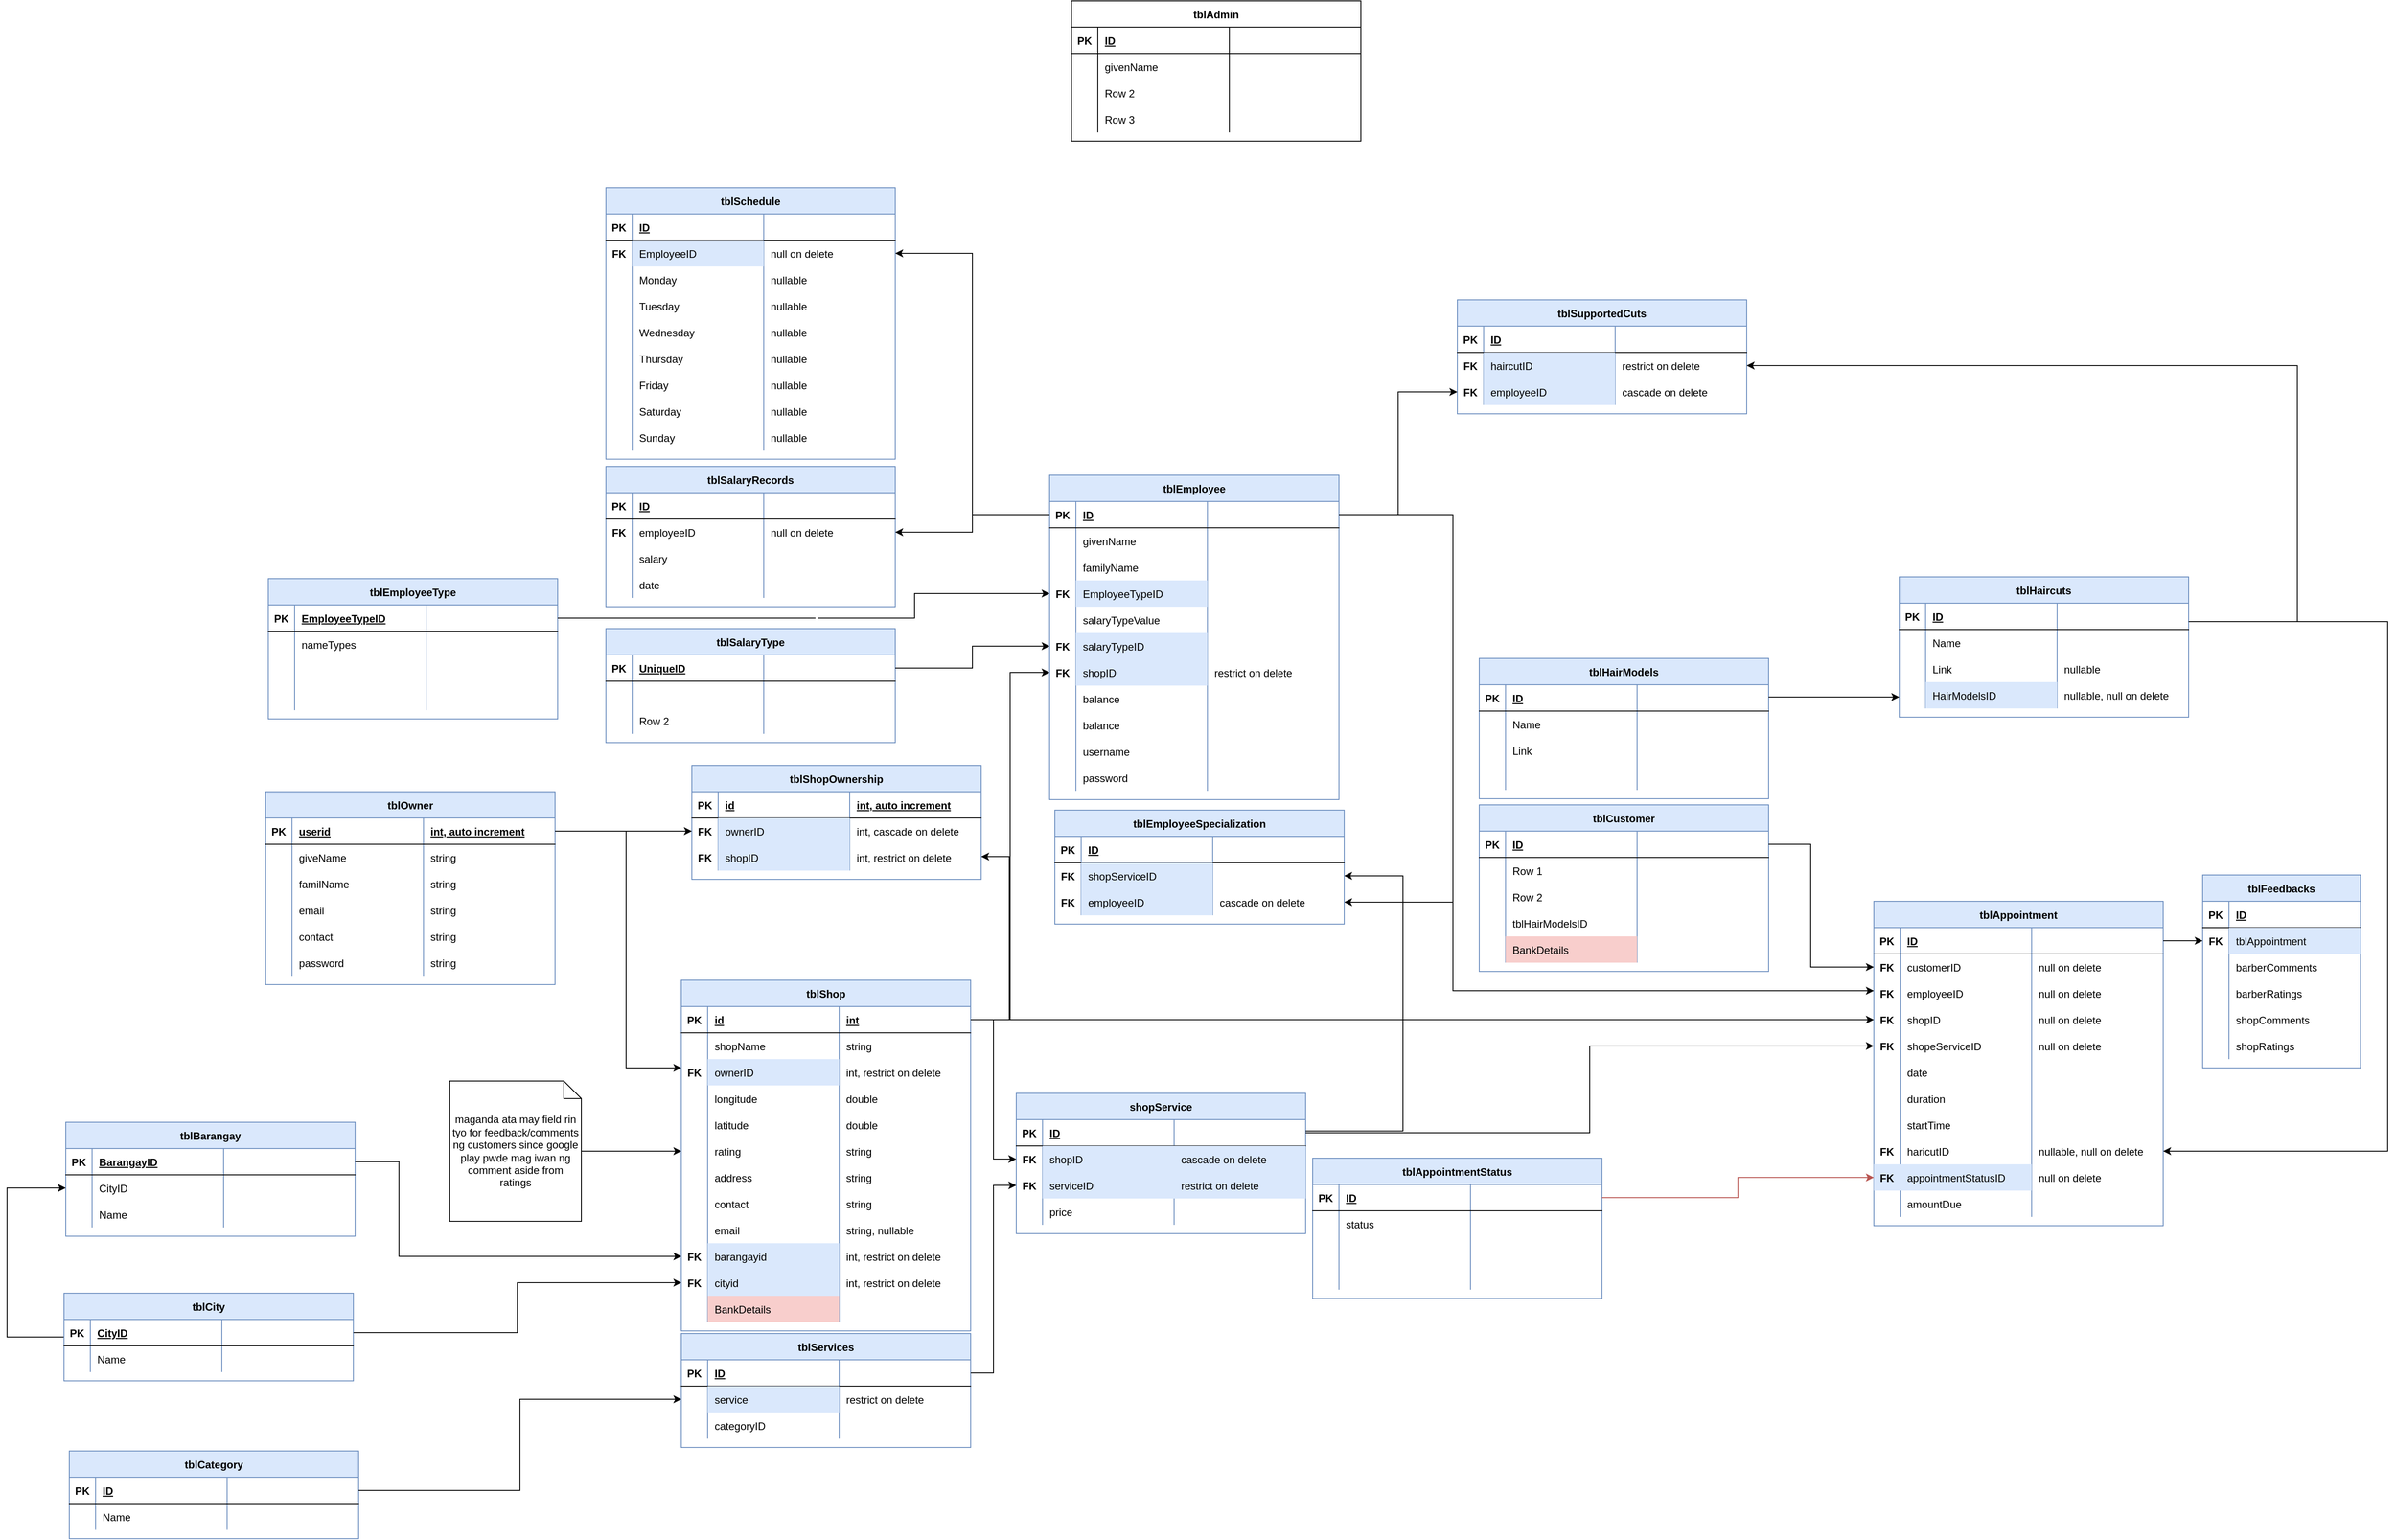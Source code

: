 <mxfile version="15.5.9" type="github">
  <diagram id="D28bbQQ5G0SR2hDeYNH8" name="ERD">
    <mxGraphModel dx="1968" dy="1376" grid="0" gridSize="10" guides="1" tooltips="1" connect="1" arrows="1" fold="1" page="1" pageScale="1" pageWidth="1100" pageHeight="850" background="none" math="0" shadow="0">
      <root>
        <mxCell id="0" />
        <mxCell id="1" parent="0" />
        <mxCell id="7BTVLu-EwjG0xCljd36N-1" value="tblShop" style="shape=table;startSize=30;container=1;collapsible=1;childLayout=tableLayout;fixedRows=1;rowLines=0;fontStyle=1;align=center;resizeLast=1;strokeColor=#6c8ebf;fillColor=#dae8fc;" parent="1" vertex="1">
          <mxGeometry x="220" y="389" width="330" height="400" as="geometry" />
        </mxCell>
        <mxCell id="7BTVLu-EwjG0xCljd36N-2" value="" style="shape=partialRectangle;collapsible=0;dropTarget=0;pointerEvents=0;fillColor=none;top=0;left=0;bottom=1;right=0;points=[[0,0.5],[1,0.5]];portConstraint=eastwest;strokeColor=default;" parent="7BTVLu-EwjG0xCljd36N-1" vertex="1">
          <mxGeometry y="30" width="330" height="30" as="geometry" />
        </mxCell>
        <mxCell id="7BTVLu-EwjG0xCljd36N-3" value="PK" style="shape=partialRectangle;connectable=0;fillColor=none;top=0;left=0;bottom=0;right=0;fontStyle=1;overflow=hidden;strokeColor=default;" parent="7BTVLu-EwjG0xCljd36N-2" vertex="1">
          <mxGeometry width="30" height="30" as="geometry">
            <mxRectangle width="30" height="30" as="alternateBounds" />
          </mxGeometry>
        </mxCell>
        <mxCell id="7BTVLu-EwjG0xCljd36N-4" value="id" style="shape=partialRectangle;connectable=0;fillColor=none;top=0;left=0;bottom=0;right=0;align=left;spacingLeft=6;fontStyle=5;overflow=hidden;strokeColor=default;" parent="7BTVLu-EwjG0xCljd36N-2" vertex="1">
          <mxGeometry x="30" width="150" height="30" as="geometry">
            <mxRectangle width="150" height="30" as="alternateBounds" />
          </mxGeometry>
        </mxCell>
        <mxCell id="7BTVLu-EwjG0xCljd36N-24" value="int" style="shape=partialRectangle;connectable=0;fillColor=none;top=0;left=0;bottom=0;right=0;align=left;spacingLeft=6;fontStyle=5;overflow=hidden;strokeColor=default;" parent="7BTVLu-EwjG0xCljd36N-2" vertex="1">
          <mxGeometry x="180" width="150" height="30" as="geometry">
            <mxRectangle width="150" height="30" as="alternateBounds" />
          </mxGeometry>
        </mxCell>
        <mxCell id="7BTVLu-EwjG0xCljd36N-5" value="" style="shape=partialRectangle;collapsible=0;dropTarget=0;pointerEvents=0;fillColor=none;top=0;left=0;bottom=0;right=0;points=[[0,0.5],[1,0.5]];portConstraint=eastwest;strokeColor=default;" parent="7BTVLu-EwjG0xCljd36N-1" vertex="1">
          <mxGeometry y="60" width="330" height="30" as="geometry" />
        </mxCell>
        <mxCell id="7BTVLu-EwjG0xCljd36N-6" value="" style="shape=partialRectangle;connectable=0;fillColor=none;top=0;left=0;bottom=0;right=0;editable=1;overflow=hidden;strokeColor=default;" parent="7BTVLu-EwjG0xCljd36N-5" vertex="1">
          <mxGeometry width="30" height="30" as="geometry">
            <mxRectangle width="30" height="30" as="alternateBounds" />
          </mxGeometry>
        </mxCell>
        <mxCell id="7BTVLu-EwjG0xCljd36N-7" value="shopName" style="shape=partialRectangle;connectable=0;fillColor=none;top=0;left=0;bottom=0;right=0;align=left;spacingLeft=6;overflow=hidden;strokeColor=default;" parent="7BTVLu-EwjG0xCljd36N-5" vertex="1">
          <mxGeometry x="30" width="150" height="30" as="geometry">
            <mxRectangle width="150" height="30" as="alternateBounds" />
          </mxGeometry>
        </mxCell>
        <mxCell id="7BTVLu-EwjG0xCljd36N-25" value="string" style="shape=partialRectangle;connectable=0;fillColor=none;top=0;left=0;bottom=0;right=0;align=left;spacingLeft=6;overflow=hidden;strokeColor=default;" parent="7BTVLu-EwjG0xCljd36N-5" vertex="1">
          <mxGeometry x="180" width="150" height="30" as="geometry">
            <mxRectangle width="150" height="30" as="alternateBounds" />
          </mxGeometry>
        </mxCell>
        <mxCell id="lUtNzukNImfCyuSP4f5d-38" style="shape=partialRectangle;collapsible=0;dropTarget=0;pointerEvents=0;fillColor=none;top=0;left=0;bottom=0;right=0;points=[[0,0.5],[1,0.5]];portConstraint=eastwest;strokeColor=default;" parent="7BTVLu-EwjG0xCljd36N-1" vertex="1">
          <mxGeometry y="90" width="330" height="30" as="geometry" />
        </mxCell>
        <mxCell id="lUtNzukNImfCyuSP4f5d-39" value="FK" style="shape=partialRectangle;connectable=0;fillColor=none;top=0;left=0;bottom=0;right=0;editable=1;overflow=hidden;strokeColor=default;fontStyle=1" parent="lUtNzukNImfCyuSP4f5d-38" vertex="1">
          <mxGeometry width="30" height="30" as="geometry">
            <mxRectangle width="30" height="30" as="alternateBounds" />
          </mxGeometry>
        </mxCell>
        <mxCell id="lUtNzukNImfCyuSP4f5d-40" value="ownerID" style="shape=partialRectangle;connectable=0;fillColor=#dae8fc;top=0;left=0;bottom=0;right=0;align=left;spacingLeft=6;overflow=hidden;strokeColor=#6c8ebf;" parent="lUtNzukNImfCyuSP4f5d-38" vertex="1">
          <mxGeometry x="30" width="150" height="30" as="geometry">
            <mxRectangle width="150" height="30" as="alternateBounds" />
          </mxGeometry>
        </mxCell>
        <mxCell id="lUtNzukNImfCyuSP4f5d-41" value="int, restrict on delete" style="shape=partialRectangle;connectable=0;fillColor=none;top=0;left=0;bottom=0;right=0;align=left;spacingLeft=6;overflow=hidden;strokeColor=default;" parent="lUtNzukNImfCyuSP4f5d-38" vertex="1">
          <mxGeometry x="180" width="150" height="30" as="geometry">
            <mxRectangle width="150" height="30" as="alternateBounds" />
          </mxGeometry>
        </mxCell>
        <mxCell id="7BTVLu-EwjG0xCljd36N-11" value="" style="shape=partialRectangle;collapsible=0;dropTarget=0;pointerEvents=0;fillColor=none;top=0;left=0;bottom=0;right=0;points=[[0,0.5],[1,0.5]];portConstraint=eastwest;strokeColor=default;" parent="7BTVLu-EwjG0xCljd36N-1" vertex="1">
          <mxGeometry y="120" width="330" height="30" as="geometry" />
        </mxCell>
        <mxCell id="7BTVLu-EwjG0xCljd36N-12" value="" style="shape=partialRectangle;connectable=0;fillColor=none;top=0;left=0;bottom=0;right=0;editable=1;overflow=hidden;strokeColor=default;" parent="7BTVLu-EwjG0xCljd36N-11" vertex="1">
          <mxGeometry width="30" height="30" as="geometry">
            <mxRectangle width="30" height="30" as="alternateBounds" />
          </mxGeometry>
        </mxCell>
        <mxCell id="7BTVLu-EwjG0xCljd36N-13" value="longitude" style="shape=partialRectangle;connectable=0;fillColor=none;top=0;left=0;bottom=0;right=0;align=left;spacingLeft=6;overflow=hidden;strokeColor=default;" parent="7BTVLu-EwjG0xCljd36N-11" vertex="1">
          <mxGeometry x="30" width="150" height="30" as="geometry">
            <mxRectangle width="150" height="30" as="alternateBounds" />
          </mxGeometry>
        </mxCell>
        <mxCell id="7BTVLu-EwjG0xCljd36N-27" value="double" style="shape=partialRectangle;connectable=0;fillColor=none;top=0;left=0;bottom=0;right=0;align=left;spacingLeft=6;overflow=hidden;strokeColor=default;" parent="7BTVLu-EwjG0xCljd36N-11" vertex="1">
          <mxGeometry x="180" width="150" height="30" as="geometry">
            <mxRectangle width="150" height="30" as="alternateBounds" />
          </mxGeometry>
        </mxCell>
        <mxCell id="7BTVLu-EwjG0xCljd36N-28" style="shape=partialRectangle;collapsible=0;dropTarget=0;pointerEvents=0;fillColor=none;top=0;left=0;bottom=0;right=0;points=[[0,0.5],[1,0.5]];portConstraint=eastwest;strokeColor=default;" parent="7BTVLu-EwjG0xCljd36N-1" vertex="1">
          <mxGeometry y="150" width="330" height="30" as="geometry" />
        </mxCell>
        <mxCell id="7BTVLu-EwjG0xCljd36N-29" style="shape=partialRectangle;connectable=0;fillColor=none;top=0;left=0;bottom=0;right=0;editable=1;overflow=hidden;strokeColor=default;" parent="7BTVLu-EwjG0xCljd36N-28" vertex="1">
          <mxGeometry width="30" height="30" as="geometry">
            <mxRectangle width="30" height="30" as="alternateBounds" />
          </mxGeometry>
        </mxCell>
        <mxCell id="7BTVLu-EwjG0xCljd36N-30" value="latitude" style="shape=partialRectangle;connectable=0;fillColor=none;top=0;left=0;bottom=0;right=0;align=left;spacingLeft=6;overflow=hidden;strokeColor=default;" parent="7BTVLu-EwjG0xCljd36N-28" vertex="1">
          <mxGeometry x="30" width="150" height="30" as="geometry">
            <mxRectangle width="150" height="30" as="alternateBounds" />
          </mxGeometry>
        </mxCell>
        <mxCell id="7BTVLu-EwjG0xCljd36N-31" value="double" style="shape=partialRectangle;connectable=0;fillColor=none;top=0;left=0;bottom=0;right=0;align=left;spacingLeft=6;overflow=hidden;strokeColor=default;" parent="7BTVLu-EwjG0xCljd36N-28" vertex="1">
          <mxGeometry x="180" width="150" height="30" as="geometry">
            <mxRectangle width="150" height="30" as="alternateBounds" />
          </mxGeometry>
        </mxCell>
        <mxCell id="7BTVLu-EwjG0xCljd36N-32" style="shape=partialRectangle;collapsible=0;dropTarget=0;pointerEvents=0;fillColor=none;top=0;left=0;bottom=0;right=0;points=[[0,0.5],[1,0.5]];portConstraint=eastwest;strokeColor=default;" parent="7BTVLu-EwjG0xCljd36N-1" vertex="1">
          <mxGeometry y="180" width="330" height="30" as="geometry" />
        </mxCell>
        <mxCell id="7BTVLu-EwjG0xCljd36N-33" style="shape=partialRectangle;connectable=0;fillColor=none;top=0;left=0;bottom=0;right=0;editable=1;overflow=hidden;strokeColor=default;" parent="7BTVLu-EwjG0xCljd36N-32" vertex="1">
          <mxGeometry width="30" height="30" as="geometry">
            <mxRectangle width="30" height="30" as="alternateBounds" />
          </mxGeometry>
        </mxCell>
        <mxCell id="7BTVLu-EwjG0xCljd36N-34" value="rating" style="shape=partialRectangle;connectable=0;fillColor=none;top=0;left=0;bottom=0;right=0;align=left;spacingLeft=6;overflow=hidden;labelBackgroundColor=none;strokeColor=default;" parent="7BTVLu-EwjG0xCljd36N-32" vertex="1">
          <mxGeometry x="30" width="150" height="30" as="geometry">
            <mxRectangle width="150" height="30" as="alternateBounds" />
          </mxGeometry>
        </mxCell>
        <mxCell id="7BTVLu-EwjG0xCljd36N-35" value="string" style="shape=partialRectangle;connectable=0;fillColor=none;top=0;left=0;bottom=0;right=0;align=left;spacingLeft=6;overflow=hidden;labelBackgroundColor=none;strokeColor=default;" parent="7BTVLu-EwjG0xCljd36N-32" vertex="1">
          <mxGeometry x="180" width="150" height="30" as="geometry">
            <mxRectangle width="150" height="30" as="alternateBounds" />
          </mxGeometry>
        </mxCell>
        <mxCell id="7BTVLu-EwjG0xCljd36N-38" style="shape=partialRectangle;collapsible=0;dropTarget=0;pointerEvents=0;fillColor=none;top=0;left=0;bottom=0;right=0;points=[[0,0.5],[1,0.5]];portConstraint=eastwest;strokeColor=default;" parent="7BTVLu-EwjG0xCljd36N-1" vertex="1">
          <mxGeometry y="210" width="330" height="30" as="geometry" />
        </mxCell>
        <mxCell id="7BTVLu-EwjG0xCljd36N-39" value="" style="shape=partialRectangle;connectable=0;fillColor=none;top=0;left=0;bottom=0;right=0;editable=1;overflow=hidden;strokeColor=default;" parent="7BTVLu-EwjG0xCljd36N-38" vertex="1">
          <mxGeometry width="30" height="30" as="geometry">
            <mxRectangle width="30" height="30" as="alternateBounds" />
          </mxGeometry>
        </mxCell>
        <mxCell id="7BTVLu-EwjG0xCljd36N-40" value="address" style="shape=partialRectangle;connectable=0;fillColor=none;top=0;left=0;bottom=0;right=0;align=left;spacingLeft=6;overflow=hidden;strokeColor=default;" parent="7BTVLu-EwjG0xCljd36N-38" vertex="1">
          <mxGeometry x="30" width="150" height="30" as="geometry">
            <mxRectangle width="150" height="30" as="alternateBounds" />
          </mxGeometry>
        </mxCell>
        <mxCell id="7BTVLu-EwjG0xCljd36N-41" value="string" style="shape=partialRectangle;connectable=0;fillColor=none;top=0;left=0;bottom=0;right=0;align=left;spacingLeft=6;overflow=hidden;strokeColor=default;" parent="7BTVLu-EwjG0xCljd36N-38" vertex="1">
          <mxGeometry x="180" width="150" height="30" as="geometry">
            <mxRectangle width="150" height="30" as="alternateBounds" />
          </mxGeometry>
        </mxCell>
        <mxCell id="7BTVLu-EwjG0xCljd36N-42" style="shape=partialRectangle;collapsible=0;dropTarget=0;pointerEvents=0;fillColor=none;top=0;left=0;bottom=0;right=0;points=[[0,0.5],[1,0.5]];portConstraint=eastwest;strokeColor=default;" parent="7BTVLu-EwjG0xCljd36N-1" vertex="1">
          <mxGeometry y="240" width="330" height="30" as="geometry" />
        </mxCell>
        <mxCell id="7BTVLu-EwjG0xCljd36N-43" style="shape=partialRectangle;connectable=0;fillColor=none;top=0;left=0;bottom=0;right=0;editable=1;overflow=hidden;strokeColor=default;" parent="7BTVLu-EwjG0xCljd36N-42" vertex="1">
          <mxGeometry width="30" height="30" as="geometry">
            <mxRectangle width="30" height="30" as="alternateBounds" />
          </mxGeometry>
        </mxCell>
        <mxCell id="7BTVLu-EwjG0xCljd36N-44" value="contact" style="shape=partialRectangle;connectable=0;fillColor=none;top=0;left=0;bottom=0;right=0;align=left;spacingLeft=6;overflow=hidden;strokeColor=default;" parent="7BTVLu-EwjG0xCljd36N-42" vertex="1">
          <mxGeometry x="30" width="150" height="30" as="geometry">
            <mxRectangle width="150" height="30" as="alternateBounds" />
          </mxGeometry>
        </mxCell>
        <mxCell id="7BTVLu-EwjG0xCljd36N-45" value="string" style="shape=partialRectangle;connectable=0;fillColor=none;top=0;left=0;bottom=0;right=0;align=left;spacingLeft=6;overflow=hidden;strokeColor=default;" parent="7BTVLu-EwjG0xCljd36N-42" vertex="1">
          <mxGeometry x="180" width="150" height="30" as="geometry">
            <mxRectangle width="150" height="30" as="alternateBounds" />
          </mxGeometry>
        </mxCell>
        <mxCell id="7BTVLu-EwjG0xCljd36N-46" style="shape=partialRectangle;collapsible=0;dropTarget=0;pointerEvents=0;fillColor=none;top=0;left=0;bottom=0;right=0;points=[[0,0.5],[1,0.5]];portConstraint=eastwest;strokeColor=default;" parent="7BTVLu-EwjG0xCljd36N-1" vertex="1">
          <mxGeometry y="270" width="330" height="30" as="geometry" />
        </mxCell>
        <mxCell id="7BTVLu-EwjG0xCljd36N-47" style="shape=partialRectangle;connectable=0;fillColor=none;top=0;left=0;bottom=0;right=0;editable=1;overflow=hidden;strokeColor=default;" parent="7BTVLu-EwjG0xCljd36N-46" vertex="1">
          <mxGeometry width="30" height="30" as="geometry">
            <mxRectangle width="30" height="30" as="alternateBounds" />
          </mxGeometry>
        </mxCell>
        <mxCell id="7BTVLu-EwjG0xCljd36N-48" value="email" style="shape=partialRectangle;connectable=0;fillColor=none;top=0;left=0;bottom=0;right=0;align=left;spacingLeft=6;overflow=hidden;strokeColor=default;" parent="7BTVLu-EwjG0xCljd36N-46" vertex="1">
          <mxGeometry x="30" width="150" height="30" as="geometry">
            <mxRectangle width="150" height="30" as="alternateBounds" />
          </mxGeometry>
        </mxCell>
        <mxCell id="7BTVLu-EwjG0xCljd36N-49" value="string, nullable" style="shape=partialRectangle;connectable=0;fillColor=none;top=0;left=0;bottom=0;right=0;align=left;spacingLeft=6;overflow=hidden;strokeColor=default;" parent="7BTVLu-EwjG0xCljd36N-46" vertex="1">
          <mxGeometry x="180" width="150" height="30" as="geometry">
            <mxRectangle width="150" height="30" as="alternateBounds" />
          </mxGeometry>
        </mxCell>
        <mxCell id="7BTVLu-EwjG0xCljd36N-50" style="shape=partialRectangle;collapsible=0;dropTarget=0;pointerEvents=0;fillColor=none;top=0;left=0;bottom=0;right=0;points=[[0,0.5],[1,0.5]];portConstraint=eastwest;strokeColor=default;" parent="7BTVLu-EwjG0xCljd36N-1" vertex="1">
          <mxGeometry y="300" width="330" height="30" as="geometry" />
        </mxCell>
        <mxCell id="7BTVLu-EwjG0xCljd36N-51" value="FK" style="shape=partialRectangle;connectable=0;fillColor=none;top=0;left=0;bottom=0;right=0;editable=1;overflow=hidden;fontStyle=1;strokeColor=default;" parent="7BTVLu-EwjG0xCljd36N-50" vertex="1">
          <mxGeometry width="30" height="30" as="geometry">
            <mxRectangle width="30" height="30" as="alternateBounds" />
          </mxGeometry>
        </mxCell>
        <mxCell id="7BTVLu-EwjG0xCljd36N-52" value="barangayid" style="shape=partialRectangle;connectable=0;fillColor=#dae8fc;top=0;left=0;bottom=0;right=0;align=left;spacingLeft=6;overflow=hidden;strokeColor=#6c8ebf;" parent="7BTVLu-EwjG0xCljd36N-50" vertex="1">
          <mxGeometry x="30" width="150" height="30" as="geometry">
            <mxRectangle width="150" height="30" as="alternateBounds" />
          </mxGeometry>
        </mxCell>
        <mxCell id="7BTVLu-EwjG0xCljd36N-53" value="int, restrict on delete" style="shape=partialRectangle;connectable=0;fillColor=none;top=0;left=0;bottom=0;right=0;align=left;spacingLeft=6;overflow=hidden;strokeColor=default;" parent="7BTVLu-EwjG0xCljd36N-50" vertex="1">
          <mxGeometry x="180" width="150" height="30" as="geometry">
            <mxRectangle width="150" height="30" as="alternateBounds" />
          </mxGeometry>
        </mxCell>
        <mxCell id="7BTVLu-EwjG0xCljd36N-54" style="shape=partialRectangle;collapsible=0;dropTarget=0;pointerEvents=0;fillColor=none;top=0;left=0;bottom=0;right=0;points=[[0,0.5],[1,0.5]];portConstraint=eastwest;strokeColor=default;" parent="7BTVLu-EwjG0xCljd36N-1" vertex="1">
          <mxGeometry y="330" width="330" height="30" as="geometry" />
        </mxCell>
        <mxCell id="7BTVLu-EwjG0xCljd36N-55" value="FK" style="shape=partialRectangle;connectable=0;fillColor=none;top=0;left=0;bottom=0;right=0;editable=1;overflow=hidden;fontStyle=1;strokeColor=default;" parent="7BTVLu-EwjG0xCljd36N-54" vertex="1">
          <mxGeometry width="30" height="30" as="geometry">
            <mxRectangle width="30" height="30" as="alternateBounds" />
          </mxGeometry>
        </mxCell>
        <mxCell id="7BTVLu-EwjG0xCljd36N-56" value="cityid" style="shape=partialRectangle;connectable=0;fillColor=#dae8fc;top=0;left=0;bottom=0;right=0;align=left;spacingLeft=6;overflow=hidden;strokeColor=#6c8ebf;" parent="7BTVLu-EwjG0xCljd36N-54" vertex="1">
          <mxGeometry x="30" width="150" height="30" as="geometry">
            <mxRectangle width="150" height="30" as="alternateBounds" />
          </mxGeometry>
        </mxCell>
        <mxCell id="7BTVLu-EwjG0xCljd36N-57" value="int, restrict on delete" style="shape=partialRectangle;connectable=0;fillColor=none;top=0;left=0;bottom=0;right=0;align=left;spacingLeft=6;overflow=hidden;strokeColor=default;" parent="7BTVLu-EwjG0xCljd36N-54" vertex="1">
          <mxGeometry x="180" width="150" height="30" as="geometry">
            <mxRectangle width="150" height="30" as="alternateBounds" />
          </mxGeometry>
        </mxCell>
        <mxCell id="6NWZPnEzveL596uwaTMD-162" style="shape=partialRectangle;collapsible=0;dropTarget=0;pointerEvents=0;fillColor=none;top=0;left=0;bottom=0;right=0;points=[[0,0.5],[1,0.5]];portConstraint=eastwest;strokeColor=default;" parent="7BTVLu-EwjG0xCljd36N-1" vertex="1">
          <mxGeometry y="360" width="330" height="30" as="geometry" />
        </mxCell>
        <mxCell id="6NWZPnEzveL596uwaTMD-163" style="shape=partialRectangle;connectable=0;fillColor=none;top=0;left=0;bottom=0;right=0;editable=1;overflow=hidden;fontStyle=1;strokeColor=default;" parent="6NWZPnEzveL596uwaTMD-162" vertex="1">
          <mxGeometry width="30" height="30" as="geometry">
            <mxRectangle width="30" height="30" as="alternateBounds" />
          </mxGeometry>
        </mxCell>
        <mxCell id="6NWZPnEzveL596uwaTMD-164" value="BankDetails" style="shape=partialRectangle;connectable=0;fillColor=#f8cecc;top=0;left=0;bottom=0;right=0;align=left;spacingLeft=6;overflow=hidden;strokeColor=#b85450;" parent="6NWZPnEzveL596uwaTMD-162" vertex="1">
          <mxGeometry x="30" width="150" height="30" as="geometry">
            <mxRectangle width="150" height="30" as="alternateBounds" />
          </mxGeometry>
        </mxCell>
        <mxCell id="6NWZPnEzveL596uwaTMD-165" style="shape=partialRectangle;connectable=0;fillColor=none;top=0;left=0;bottom=0;right=0;align=left;spacingLeft=6;overflow=hidden;strokeColor=default;" parent="6NWZPnEzveL596uwaTMD-162" vertex="1">
          <mxGeometry x="180" width="150" height="30" as="geometry">
            <mxRectangle width="150" height="30" as="alternateBounds" />
          </mxGeometry>
        </mxCell>
        <mxCell id="7BTVLu-EwjG0xCljd36N-37" style="edgeStyle=orthogonalEdgeStyle;rounded=0;orthogonalLoop=1;jettySize=auto;html=1;strokeColor=default;" parent="1" source="7BTVLu-EwjG0xCljd36N-36" target="7BTVLu-EwjG0xCljd36N-32" edge="1">
          <mxGeometry relative="1" as="geometry" />
        </mxCell>
        <mxCell id="7BTVLu-EwjG0xCljd36N-36" value="&lt;span&gt;maganda ata may field rin tyo for feedback/comments ng customers since google play pwde mag iwan ng comment aside from ratings&lt;/span&gt;" style="shape=note;size=20;whiteSpace=wrap;html=1;strokeColor=default;" parent="1" vertex="1">
          <mxGeometry x="-44" y="504" width="150" height="160" as="geometry" />
        </mxCell>
        <mxCell id="7BTVLu-EwjG0xCljd36N-72" value="tblOwner" style="shape=table;startSize=30;container=1;collapsible=1;childLayout=tableLayout;fixedRows=1;rowLines=0;fontStyle=1;align=center;resizeLast=1;labelBackgroundColor=none;fillColor=#dae8fc;strokeColor=#6c8ebf;" parent="1" vertex="1">
          <mxGeometry x="-254" y="174" width="330" height="220" as="geometry">
            <mxRectangle x="39" y="500" width="79" height="30" as="alternateBounds" />
          </mxGeometry>
        </mxCell>
        <mxCell id="7BTVLu-EwjG0xCljd36N-73" value="" style="shape=partialRectangle;collapsible=0;dropTarget=0;pointerEvents=0;fillColor=none;top=0;left=0;bottom=1;right=0;points=[[0,0.5],[1,0.5]];portConstraint=eastwest;labelBackgroundColor=none;strokeColor=default;" parent="7BTVLu-EwjG0xCljd36N-72" vertex="1">
          <mxGeometry y="30" width="330" height="30" as="geometry" />
        </mxCell>
        <mxCell id="7BTVLu-EwjG0xCljd36N-74" value="PK" style="shape=partialRectangle;connectable=0;fillColor=none;top=0;left=0;bottom=0;right=0;fontStyle=1;overflow=hidden;labelBackgroundColor=none;strokeColor=default;" parent="7BTVLu-EwjG0xCljd36N-73" vertex="1">
          <mxGeometry width="30" height="30" as="geometry">
            <mxRectangle width="30" height="30" as="alternateBounds" />
          </mxGeometry>
        </mxCell>
        <mxCell id="7BTVLu-EwjG0xCljd36N-75" value="userid" style="shape=partialRectangle;connectable=0;fillColor=none;top=0;left=0;bottom=0;right=0;align=left;spacingLeft=6;fontStyle=5;overflow=hidden;labelBackgroundColor=none;strokeColor=default;" parent="7BTVLu-EwjG0xCljd36N-73" vertex="1">
          <mxGeometry x="30" width="150" height="30" as="geometry">
            <mxRectangle width="150" height="30" as="alternateBounds" />
          </mxGeometry>
        </mxCell>
        <mxCell id="7BTVLu-EwjG0xCljd36N-86" value="int, auto increment" style="shape=partialRectangle;connectable=0;fillColor=none;top=0;left=0;bottom=0;right=0;align=left;spacingLeft=6;fontStyle=5;overflow=hidden;labelBackgroundColor=none;strokeColor=default;" parent="7BTVLu-EwjG0xCljd36N-73" vertex="1">
          <mxGeometry x="180" width="150" height="30" as="geometry">
            <mxRectangle width="150" height="30" as="alternateBounds" />
          </mxGeometry>
        </mxCell>
        <mxCell id="7BTVLu-EwjG0xCljd36N-76" value="" style="shape=partialRectangle;collapsible=0;dropTarget=0;pointerEvents=0;fillColor=none;top=0;left=0;bottom=0;right=0;points=[[0,0.5],[1,0.5]];portConstraint=eastwest;labelBackgroundColor=none;strokeColor=default;" parent="7BTVLu-EwjG0xCljd36N-72" vertex="1">
          <mxGeometry y="60" width="330" height="30" as="geometry" />
        </mxCell>
        <mxCell id="7BTVLu-EwjG0xCljd36N-77" value="" style="shape=partialRectangle;connectable=0;fillColor=none;top=0;left=0;bottom=0;right=0;editable=1;overflow=hidden;labelBackgroundColor=none;strokeColor=default;" parent="7BTVLu-EwjG0xCljd36N-76" vertex="1">
          <mxGeometry width="30" height="30" as="geometry">
            <mxRectangle width="30" height="30" as="alternateBounds" />
          </mxGeometry>
        </mxCell>
        <mxCell id="7BTVLu-EwjG0xCljd36N-78" value="giveName" style="shape=partialRectangle;connectable=0;fillColor=none;top=0;left=0;bottom=0;right=0;align=left;spacingLeft=6;overflow=hidden;labelBackgroundColor=none;strokeColor=default;" parent="7BTVLu-EwjG0xCljd36N-76" vertex="1">
          <mxGeometry x="30" width="150" height="30" as="geometry">
            <mxRectangle width="150" height="30" as="alternateBounds" />
          </mxGeometry>
        </mxCell>
        <mxCell id="7BTVLu-EwjG0xCljd36N-87" value="string" style="shape=partialRectangle;connectable=0;fillColor=none;top=0;left=0;bottom=0;right=0;align=left;spacingLeft=6;overflow=hidden;labelBackgroundColor=none;strokeColor=default;" parent="7BTVLu-EwjG0xCljd36N-76" vertex="1">
          <mxGeometry x="180" width="150" height="30" as="geometry">
            <mxRectangle width="150" height="30" as="alternateBounds" />
          </mxGeometry>
        </mxCell>
        <mxCell id="7BTVLu-EwjG0xCljd36N-79" value="" style="shape=partialRectangle;collapsible=0;dropTarget=0;pointerEvents=0;fillColor=none;top=0;left=0;bottom=0;right=0;points=[[0,0.5],[1,0.5]];portConstraint=eastwest;labelBackgroundColor=none;strokeColor=default;" parent="7BTVLu-EwjG0xCljd36N-72" vertex="1">
          <mxGeometry y="90" width="330" height="30" as="geometry" />
        </mxCell>
        <mxCell id="7BTVLu-EwjG0xCljd36N-80" value="" style="shape=partialRectangle;connectable=0;fillColor=none;top=0;left=0;bottom=0;right=0;editable=1;overflow=hidden;labelBackgroundColor=none;strokeColor=default;" parent="7BTVLu-EwjG0xCljd36N-79" vertex="1">
          <mxGeometry width="30" height="30" as="geometry">
            <mxRectangle width="30" height="30" as="alternateBounds" />
          </mxGeometry>
        </mxCell>
        <mxCell id="7BTVLu-EwjG0xCljd36N-81" value="familName" style="shape=partialRectangle;connectable=0;fillColor=none;top=0;left=0;bottom=0;right=0;align=left;spacingLeft=6;overflow=hidden;labelBackgroundColor=none;strokeColor=default;" parent="7BTVLu-EwjG0xCljd36N-79" vertex="1">
          <mxGeometry x="30" width="150" height="30" as="geometry">
            <mxRectangle width="150" height="30" as="alternateBounds" />
          </mxGeometry>
        </mxCell>
        <mxCell id="7BTVLu-EwjG0xCljd36N-88" value="string" style="shape=partialRectangle;connectable=0;fillColor=none;top=0;left=0;bottom=0;right=0;align=left;spacingLeft=6;overflow=hidden;labelBackgroundColor=none;strokeColor=default;" parent="7BTVLu-EwjG0xCljd36N-79" vertex="1">
          <mxGeometry x="180" width="150" height="30" as="geometry">
            <mxRectangle width="150" height="30" as="alternateBounds" />
          </mxGeometry>
        </mxCell>
        <mxCell id="7BTVLu-EwjG0xCljd36N-82" value="" style="shape=partialRectangle;collapsible=0;dropTarget=0;pointerEvents=0;fillColor=none;top=0;left=0;bottom=0;right=0;points=[[0,0.5],[1,0.5]];portConstraint=eastwest;labelBackgroundColor=none;strokeColor=default;" parent="7BTVLu-EwjG0xCljd36N-72" vertex="1">
          <mxGeometry y="120" width="330" height="30" as="geometry" />
        </mxCell>
        <mxCell id="7BTVLu-EwjG0xCljd36N-83" value="" style="shape=partialRectangle;connectable=0;fillColor=none;top=0;left=0;bottom=0;right=0;editable=1;overflow=hidden;labelBackgroundColor=none;strokeColor=default;" parent="7BTVLu-EwjG0xCljd36N-82" vertex="1">
          <mxGeometry width="30" height="30" as="geometry">
            <mxRectangle width="30" height="30" as="alternateBounds" />
          </mxGeometry>
        </mxCell>
        <mxCell id="7BTVLu-EwjG0xCljd36N-84" value="email" style="shape=partialRectangle;connectable=0;fillColor=none;top=0;left=0;bottom=0;right=0;align=left;spacingLeft=6;overflow=hidden;labelBackgroundColor=none;strokeColor=default;" parent="7BTVLu-EwjG0xCljd36N-82" vertex="1">
          <mxGeometry x="30" width="150" height="30" as="geometry">
            <mxRectangle width="150" height="30" as="alternateBounds" />
          </mxGeometry>
        </mxCell>
        <mxCell id="7BTVLu-EwjG0xCljd36N-89" value="string" style="shape=partialRectangle;connectable=0;fillColor=none;top=0;left=0;bottom=0;right=0;align=left;spacingLeft=6;overflow=hidden;labelBackgroundColor=none;strokeColor=default;" parent="7BTVLu-EwjG0xCljd36N-82" vertex="1">
          <mxGeometry x="180" width="150" height="30" as="geometry">
            <mxRectangle width="150" height="30" as="alternateBounds" />
          </mxGeometry>
        </mxCell>
        <mxCell id="nC-oUk_ZlEmWOEXdLKIX-1" style="shape=partialRectangle;collapsible=0;dropTarget=0;pointerEvents=0;fillColor=none;top=0;left=0;bottom=0;right=0;points=[[0,0.5],[1,0.5]];portConstraint=eastwest;labelBackgroundColor=none;strokeColor=default;" parent="7BTVLu-EwjG0xCljd36N-72" vertex="1">
          <mxGeometry y="150" width="330" height="30" as="geometry" />
        </mxCell>
        <mxCell id="nC-oUk_ZlEmWOEXdLKIX-2" style="shape=partialRectangle;connectable=0;fillColor=none;top=0;left=0;bottom=0;right=0;editable=1;overflow=hidden;labelBackgroundColor=none;strokeColor=default;" parent="nC-oUk_ZlEmWOEXdLKIX-1" vertex="1">
          <mxGeometry width="30" height="30" as="geometry">
            <mxRectangle width="30" height="30" as="alternateBounds" />
          </mxGeometry>
        </mxCell>
        <mxCell id="nC-oUk_ZlEmWOEXdLKIX-3" value="contact" style="shape=partialRectangle;connectable=0;fillColor=none;top=0;left=0;bottom=0;right=0;align=left;spacingLeft=6;overflow=hidden;labelBackgroundColor=none;strokeColor=default;" parent="nC-oUk_ZlEmWOEXdLKIX-1" vertex="1">
          <mxGeometry x="30" width="150" height="30" as="geometry">
            <mxRectangle width="150" height="30" as="alternateBounds" />
          </mxGeometry>
        </mxCell>
        <mxCell id="nC-oUk_ZlEmWOEXdLKIX-4" value="string" style="shape=partialRectangle;connectable=0;fillColor=none;top=0;left=0;bottom=0;right=0;align=left;spacingLeft=6;overflow=hidden;labelBackgroundColor=none;strokeColor=default;" parent="nC-oUk_ZlEmWOEXdLKIX-1" vertex="1">
          <mxGeometry x="180" width="150" height="30" as="geometry">
            <mxRectangle width="150" height="30" as="alternateBounds" />
          </mxGeometry>
        </mxCell>
        <mxCell id="nC-oUk_ZlEmWOEXdLKIX-5" style="shape=partialRectangle;collapsible=0;dropTarget=0;pointerEvents=0;fillColor=none;top=0;left=0;bottom=0;right=0;points=[[0,0.5],[1,0.5]];portConstraint=eastwest;labelBackgroundColor=none;strokeColor=default;" parent="7BTVLu-EwjG0xCljd36N-72" vertex="1">
          <mxGeometry y="180" width="330" height="30" as="geometry" />
        </mxCell>
        <mxCell id="nC-oUk_ZlEmWOEXdLKIX-6" style="shape=partialRectangle;connectable=0;fillColor=none;top=0;left=0;bottom=0;right=0;editable=1;overflow=hidden;labelBackgroundColor=none;strokeColor=default;" parent="nC-oUk_ZlEmWOEXdLKIX-5" vertex="1">
          <mxGeometry width="30" height="30" as="geometry">
            <mxRectangle width="30" height="30" as="alternateBounds" />
          </mxGeometry>
        </mxCell>
        <mxCell id="nC-oUk_ZlEmWOEXdLKIX-7" value="password" style="shape=partialRectangle;connectable=0;fillColor=none;top=0;left=0;bottom=0;right=0;align=left;spacingLeft=6;overflow=hidden;labelBackgroundColor=none;strokeColor=default;" parent="nC-oUk_ZlEmWOEXdLKIX-5" vertex="1">
          <mxGeometry x="30" width="150" height="30" as="geometry">
            <mxRectangle width="150" height="30" as="alternateBounds" />
          </mxGeometry>
        </mxCell>
        <mxCell id="nC-oUk_ZlEmWOEXdLKIX-8" value="string" style="shape=partialRectangle;connectable=0;fillColor=none;top=0;left=0;bottom=0;right=0;align=left;spacingLeft=6;overflow=hidden;labelBackgroundColor=none;strokeColor=default;" parent="nC-oUk_ZlEmWOEXdLKIX-5" vertex="1">
          <mxGeometry x="180" width="150" height="30" as="geometry">
            <mxRectangle width="150" height="30" as="alternateBounds" />
          </mxGeometry>
        </mxCell>
        <mxCell id="7BTVLu-EwjG0xCljd36N-85" style="edgeStyle=orthogonalEdgeStyle;rounded=0;orthogonalLoop=1;jettySize=auto;html=1;strokeColor=default;" parent="1" source="7BTVLu-EwjG0xCljd36N-73" edge="1">
          <mxGeometry relative="1" as="geometry" />
        </mxCell>
        <mxCell id="lUtNzukNImfCyuSP4f5d-14" value="tblShopOwnership" style="shape=table;startSize=30;container=1;collapsible=1;childLayout=tableLayout;fixedRows=1;rowLines=0;fontStyle=1;align=center;resizeLast=1;fillColor=#dae8fc;strokeColor=#6c8ebf;" parent="1" vertex="1">
          <mxGeometry x="232" y="144" width="330" height="130" as="geometry" />
        </mxCell>
        <mxCell id="lUtNzukNImfCyuSP4f5d-15" value="" style="shape=partialRectangle;collapsible=0;dropTarget=0;pointerEvents=0;fillColor=none;top=0;left=0;bottom=1;right=0;points=[[0,0.5],[1,0.5]];portConstraint=eastwest;" parent="lUtNzukNImfCyuSP4f5d-14" vertex="1">
          <mxGeometry y="30" width="330" height="30" as="geometry" />
        </mxCell>
        <mxCell id="lUtNzukNImfCyuSP4f5d-16" value="PK" style="shape=partialRectangle;connectable=0;fillColor=none;top=0;left=0;bottom=0;right=0;fontStyle=1;overflow=hidden;" parent="lUtNzukNImfCyuSP4f5d-15" vertex="1">
          <mxGeometry width="30" height="30" as="geometry">
            <mxRectangle width="30" height="30" as="alternateBounds" />
          </mxGeometry>
        </mxCell>
        <mxCell id="lUtNzukNImfCyuSP4f5d-17" value="id" style="shape=partialRectangle;connectable=0;fillColor=none;top=0;left=0;bottom=0;right=0;align=left;spacingLeft=6;fontStyle=5;overflow=hidden;" parent="lUtNzukNImfCyuSP4f5d-15" vertex="1">
          <mxGeometry x="30" width="150" height="30" as="geometry">
            <mxRectangle width="150" height="30" as="alternateBounds" />
          </mxGeometry>
        </mxCell>
        <mxCell id="lUtNzukNImfCyuSP4f5d-27" value="int, auto increment" style="shape=partialRectangle;connectable=0;fillColor=none;top=0;left=0;bottom=0;right=0;align=left;spacingLeft=6;fontStyle=5;overflow=hidden;" parent="lUtNzukNImfCyuSP4f5d-15" vertex="1">
          <mxGeometry x="180" width="150" height="30" as="geometry">
            <mxRectangle width="150" height="30" as="alternateBounds" />
          </mxGeometry>
        </mxCell>
        <mxCell id="lUtNzukNImfCyuSP4f5d-18" value="" style="shape=partialRectangle;collapsible=0;dropTarget=0;pointerEvents=0;fillColor=none;top=0;left=0;bottom=0;right=0;points=[[0,0.5],[1,0.5]];portConstraint=eastwest;" parent="lUtNzukNImfCyuSP4f5d-14" vertex="1">
          <mxGeometry y="60" width="330" height="30" as="geometry" />
        </mxCell>
        <mxCell id="lUtNzukNImfCyuSP4f5d-19" value="FK" style="shape=partialRectangle;connectable=0;fillColor=none;top=0;left=0;bottom=0;right=0;editable=1;overflow=hidden;fontStyle=1" parent="lUtNzukNImfCyuSP4f5d-18" vertex="1">
          <mxGeometry width="30" height="30" as="geometry">
            <mxRectangle width="30" height="30" as="alternateBounds" />
          </mxGeometry>
        </mxCell>
        <mxCell id="lUtNzukNImfCyuSP4f5d-20" value="ownerID" style="shape=partialRectangle;connectable=0;fillColor=#dae8fc;top=0;left=0;bottom=0;right=0;align=left;spacingLeft=6;overflow=hidden;strokeColor=#6c8ebf;" parent="lUtNzukNImfCyuSP4f5d-18" vertex="1">
          <mxGeometry x="30" width="150" height="30" as="geometry">
            <mxRectangle width="150" height="30" as="alternateBounds" />
          </mxGeometry>
        </mxCell>
        <mxCell id="lUtNzukNImfCyuSP4f5d-28" value="int, cascade on delete" style="shape=partialRectangle;connectable=0;fillColor=none;top=0;left=0;bottom=0;right=0;align=left;spacingLeft=6;overflow=hidden;" parent="lUtNzukNImfCyuSP4f5d-18" vertex="1">
          <mxGeometry x="180" width="150" height="30" as="geometry">
            <mxRectangle width="150" height="30" as="alternateBounds" />
          </mxGeometry>
        </mxCell>
        <mxCell id="lUtNzukNImfCyuSP4f5d-21" value="" style="shape=partialRectangle;collapsible=0;dropTarget=0;pointerEvents=0;fillColor=none;top=0;left=0;bottom=0;right=0;points=[[0,0.5],[1,0.5]];portConstraint=eastwest;" parent="lUtNzukNImfCyuSP4f5d-14" vertex="1">
          <mxGeometry y="90" width="330" height="30" as="geometry" />
        </mxCell>
        <mxCell id="lUtNzukNImfCyuSP4f5d-22" value="FK" style="shape=partialRectangle;connectable=0;fillColor=none;top=0;left=0;bottom=0;right=0;editable=1;overflow=hidden;fontStyle=1" parent="lUtNzukNImfCyuSP4f5d-21" vertex="1">
          <mxGeometry width="30" height="30" as="geometry">
            <mxRectangle width="30" height="30" as="alternateBounds" />
          </mxGeometry>
        </mxCell>
        <mxCell id="lUtNzukNImfCyuSP4f5d-23" value="shopID" style="shape=partialRectangle;connectable=0;fillColor=#dae8fc;top=0;left=0;bottom=0;right=0;align=left;spacingLeft=6;overflow=hidden;strokeColor=#6c8ebf;" parent="lUtNzukNImfCyuSP4f5d-21" vertex="1">
          <mxGeometry x="30" width="150" height="30" as="geometry">
            <mxRectangle width="150" height="30" as="alternateBounds" />
          </mxGeometry>
        </mxCell>
        <mxCell id="lUtNzukNImfCyuSP4f5d-29" value="int, restrict on delete" style="shape=partialRectangle;connectable=0;fillColor=none;top=0;left=0;bottom=0;right=0;align=left;spacingLeft=6;overflow=hidden;" parent="lUtNzukNImfCyuSP4f5d-21" vertex="1">
          <mxGeometry x="180" width="150" height="30" as="geometry">
            <mxRectangle width="150" height="30" as="alternateBounds" />
          </mxGeometry>
        </mxCell>
        <mxCell id="lUtNzukNImfCyuSP4f5d-33" style="edgeStyle=orthogonalEdgeStyle;rounded=0;orthogonalLoop=1;jettySize=auto;html=1;" parent="1" source="7BTVLu-EwjG0xCljd36N-2" target="lUtNzukNImfCyuSP4f5d-21" edge="1">
          <mxGeometry relative="1" as="geometry">
            <Array as="points">
              <mxPoint x="594" y="434" />
              <mxPoint x="594" y="248" />
            </Array>
          </mxGeometry>
        </mxCell>
        <mxCell id="lUtNzukNImfCyuSP4f5d-42" style="edgeStyle=orthogonalEdgeStyle;rounded=0;orthogonalLoop=1;jettySize=auto;html=1;" parent="1" source="7BTVLu-EwjG0xCljd36N-73" target="lUtNzukNImfCyuSP4f5d-38" edge="1">
          <mxGeometry relative="1" as="geometry">
            <Array as="points">
              <mxPoint x="157" y="219" />
              <mxPoint x="157" y="489" />
            </Array>
            <mxPoint x="163" y="166" as="sourcePoint" />
            <mxPoint x="220.0" y="489" as="targetPoint" />
          </mxGeometry>
        </mxCell>
        <mxCell id="wsjYaRWgcaUCO_AKfQyl-1" value="tblAppointment" style="shape=table;startSize=30;container=1;collapsible=1;childLayout=tableLayout;fixedRows=1;rowLines=0;fontStyle=1;align=center;resizeLast=1;fillColor=#dae8fc;strokeColor=#6c8ebf;" parent="1" vertex="1">
          <mxGeometry x="1580" y="299" width="330" height="370" as="geometry" />
        </mxCell>
        <mxCell id="wsjYaRWgcaUCO_AKfQyl-2" value="" style="shape=partialRectangle;collapsible=0;dropTarget=0;pointerEvents=0;fillColor=none;top=0;left=0;bottom=1;right=0;points=[[0,0.5],[1,0.5]];portConstraint=eastwest;" parent="wsjYaRWgcaUCO_AKfQyl-1" vertex="1">
          <mxGeometry y="30" width="330" height="30" as="geometry" />
        </mxCell>
        <mxCell id="wsjYaRWgcaUCO_AKfQyl-3" value="PK" style="shape=partialRectangle;connectable=0;fillColor=none;top=0;left=0;bottom=0;right=0;fontStyle=1;overflow=hidden;" parent="wsjYaRWgcaUCO_AKfQyl-2" vertex="1">
          <mxGeometry width="30" height="30" as="geometry">
            <mxRectangle width="30" height="30" as="alternateBounds" />
          </mxGeometry>
        </mxCell>
        <mxCell id="wsjYaRWgcaUCO_AKfQyl-4" value="ID" style="shape=partialRectangle;connectable=0;fillColor=none;top=0;left=0;bottom=0;right=0;align=left;spacingLeft=6;fontStyle=5;overflow=hidden;" parent="wsjYaRWgcaUCO_AKfQyl-2" vertex="1">
          <mxGeometry x="30" width="150" height="30" as="geometry">
            <mxRectangle width="150" height="30" as="alternateBounds" />
          </mxGeometry>
        </mxCell>
        <mxCell id="wsjYaRWgcaUCO_AKfQyl-132" style="shape=partialRectangle;connectable=0;fillColor=none;top=0;left=0;bottom=0;right=0;align=left;spacingLeft=6;fontStyle=5;overflow=hidden;" parent="wsjYaRWgcaUCO_AKfQyl-2" vertex="1">
          <mxGeometry x="180" width="150" height="30" as="geometry">
            <mxRectangle width="150" height="30" as="alternateBounds" />
          </mxGeometry>
        </mxCell>
        <mxCell id="wsjYaRWgcaUCO_AKfQyl-5" value="" style="shape=partialRectangle;collapsible=0;dropTarget=0;pointerEvents=0;fillColor=none;top=0;left=0;bottom=0;right=0;points=[[0,0.5],[1,0.5]];portConstraint=eastwest;" parent="wsjYaRWgcaUCO_AKfQyl-1" vertex="1">
          <mxGeometry y="60" width="330" height="30" as="geometry" />
        </mxCell>
        <mxCell id="wsjYaRWgcaUCO_AKfQyl-6" value="FK" style="shape=partialRectangle;connectable=0;fillColor=none;top=0;left=0;bottom=0;right=0;editable=1;overflow=hidden;fontStyle=1" parent="wsjYaRWgcaUCO_AKfQyl-5" vertex="1">
          <mxGeometry width="30" height="30" as="geometry">
            <mxRectangle width="30" height="30" as="alternateBounds" />
          </mxGeometry>
        </mxCell>
        <mxCell id="wsjYaRWgcaUCO_AKfQyl-7" value="customerID" style="shape=partialRectangle;connectable=0;fillColor=none;top=0;left=0;bottom=0;right=0;align=left;spacingLeft=6;overflow=hidden;" parent="wsjYaRWgcaUCO_AKfQyl-5" vertex="1">
          <mxGeometry x="30" width="150" height="30" as="geometry">
            <mxRectangle width="150" height="30" as="alternateBounds" />
          </mxGeometry>
        </mxCell>
        <mxCell id="wsjYaRWgcaUCO_AKfQyl-133" value="null on delete" style="shape=partialRectangle;connectable=0;fillColor=none;top=0;left=0;bottom=0;right=0;align=left;spacingLeft=6;overflow=hidden;" parent="wsjYaRWgcaUCO_AKfQyl-5" vertex="1">
          <mxGeometry x="180" width="150" height="30" as="geometry">
            <mxRectangle width="150" height="30" as="alternateBounds" />
          </mxGeometry>
        </mxCell>
        <mxCell id="wsjYaRWgcaUCO_AKfQyl-8" value="" style="shape=partialRectangle;collapsible=0;dropTarget=0;pointerEvents=0;fillColor=none;top=0;left=0;bottom=0;right=0;points=[[0,0.5],[1,0.5]];portConstraint=eastwest;" parent="wsjYaRWgcaUCO_AKfQyl-1" vertex="1">
          <mxGeometry y="90" width="330" height="30" as="geometry" />
        </mxCell>
        <mxCell id="wsjYaRWgcaUCO_AKfQyl-9" value="FK" style="shape=partialRectangle;connectable=0;fillColor=none;top=0;left=0;bottom=0;right=0;editable=1;overflow=hidden;fontStyle=1" parent="wsjYaRWgcaUCO_AKfQyl-8" vertex="1">
          <mxGeometry width="30" height="30" as="geometry">
            <mxRectangle width="30" height="30" as="alternateBounds" />
          </mxGeometry>
        </mxCell>
        <mxCell id="wsjYaRWgcaUCO_AKfQyl-10" value="employeeID" style="shape=partialRectangle;connectable=0;fillColor=none;top=0;left=0;bottom=0;right=0;align=left;spacingLeft=6;overflow=hidden;" parent="wsjYaRWgcaUCO_AKfQyl-8" vertex="1">
          <mxGeometry x="30" width="150" height="30" as="geometry">
            <mxRectangle width="150" height="30" as="alternateBounds" />
          </mxGeometry>
        </mxCell>
        <mxCell id="wsjYaRWgcaUCO_AKfQyl-134" value="null on delete" style="shape=partialRectangle;connectable=0;fillColor=none;top=0;left=0;bottom=0;right=0;align=left;spacingLeft=6;overflow=hidden;" parent="wsjYaRWgcaUCO_AKfQyl-8" vertex="1">
          <mxGeometry x="180" width="150" height="30" as="geometry">
            <mxRectangle width="150" height="30" as="alternateBounds" />
          </mxGeometry>
        </mxCell>
        <mxCell id="wsjYaRWgcaUCO_AKfQyl-11" value="" style="shape=partialRectangle;collapsible=0;dropTarget=0;pointerEvents=0;fillColor=none;top=0;left=0;bottom=0;right=0;points=[[0,0.5],[1,0.5]];portConstraint=eastwest;" parent="wsjYaRWgcaUCO_AKfQyl-1" vertex="1">
          <mxGeometry y="120" width="330" height="30" as="geometry" />
        </mxCell>
        <mxCell id="wsjYaRWgcaUCO_AKfQyl-12" value="FK" style="shape=partialRectangle;connectable=0;fillColor=none;top=0;left=0;bottom=0;right=0;editable=1;overflow=hidden;fontStyle=1" parent="wsjYaRWgcaUCO_AKfQyl-11" vertex="1">
          <mxGeometry width="30" height="30" as="geometry">
            <mxRectangle width="30" height="30" as="alternateBounds" />
          </mxGeometry>
        </mxCell>
        <mxCell id="wsjYaRWgcaUCO_AKfQyl-13" value="shopID" style="shape=partialRectangle;connectable=0;fillColor=none;top=0;left=0;bottom=0;right=0;align=left;spacingLeft=6;overflow=hidden;" parent="wsjYaRWgcaUCO_AKfQyl-11" vertex="1">
          <mxGeometry x="30" width="150" height="30" as="geometry">
            <mxRectangle width="150" height="30" as="alternateBounds" />
          </mxGeometry>
        </mxCell>
        <mxCell id="wsjYaRWgcaUCO_AKfQyl-135" value="null on delete" style="shape=partialRectangle;connectable=0;fillColor=none;top=0;left=0;bottom=0;right=0;align=left;spacingLeft=6;overflow=hidden;" parent="wsjYaRWgcaUCO_AKfQyl-11" vertex="1">
          <mxGeometry x="180" width="150" height="30" as="geometry">
            <mxRectangle width="150" height="30" as="alternateBounds" />
          </mxGeometry>
        </mxCell>
        <mxCell id="wsjYaRWgcaUCO_AKfQyl-15" style="shape=partialRectangle;collapsible=0;dropTarget=0;pointerEvents=0;fillColor=none;top=0;left=0;bottom=0;right=0;points=[[0,0.5],[1,0.5]];portConstraint=eastwest;" parent="wsjYaRWgcaUCO_AKfQyl-1" vertex="1">
          <mxGeometry y="150" width="330" height="30" as="geometry" />
        </mxCell>
        <mxCell id="wsjYaRWgcaUCO_AKfQyl-16" value="FK" style="shape=partialRectangle;connectable=0;fillColor=none;top=0;left=0;bottom=0;right=0;editable=1;overflow=hidden;fontStyle=1" parent="wsjYaRWgcaUCO_AKfQyl-15" vertex="1">
          <mxGeometry width="30" height="30" as="geometry">
            <mxRectangle width="30" height="30" as="alternateBounds" />
          </mxGeometry>
        </mxCell>
        <mxCell id="wsjYaRWgcaUCO_AKfQyl-17" value="shopeServiceID" style="shape=partialRectangle;connectable=0;fillColor=none;top=0;left=0;bottom=0;right=0;align=left;spacingLeft=6;overflow=hidden;" parent="wsjYaRWgcaUCO_AKfQyl-15" vertex="1">
          <mxGeometry x="30" width="150" height="30" as="geometry">
            <mxRectangle width="150" height="30" as="alternateBounds" />
          </mxGeometry>
        </mxCell>
        <mxCell id="wsjYaRWgcaUCO_AKfQyl-136" value="null on delete" style="shape=partialRectangle;connectable=0;fillColor=none;top=0;left=0;bottom=0;right=0;align=left;spacingLeft=6;overflow=hidden;" parent="wsjYaRWgcaUCO_AKfQyl-15" vertex="1">
          <mxGeometry x="180" width="150" height="30" as="geometry">
            <mxRectangle width="150" height="30" as="alternateBounds" />
          </mxGeometry>
        </mxCell>
        <mxCell id="6aCblRCY6JK23qeMu9A_-5" style="shape=partialRectangle;collapsible=0;dropTarget=0;pointerEvents=0;fillColor=none;top=0;left=0;bottom=0;right=0;points=[[0,0.5],[1,0.5]];portConstraint=eastwest;" vertex="1" parent="wsjYaRWgcaUCO_AKfQyl-1">
          <mxGeometry y="180" width="330" height="30" as="geometry" />
        </mxCell>
        <mxCell id="6aCblRCY6JK23qeMu9A_-6" style="shape=partialRectangle;connectable=0;fillColor=none;top=0;left=0;bottom=0;right=0;editable=1;overflow=hidden;fontStyle=1" vertex="1" parent="6aCblRCY6JK23qeMu9A_-5">
          <mxGeometry width="30" height="30" as="geometry">
            <mxRectangle width="30" height="30" as="alternateBounds" />
          </mxGeometry>
        </mxCell>
        <mxCell id="6aCblRCY6JK23qeMu9A_-7" value="date" style="shape=partialRectangle;connectable=0;fillColor=none;top=0;left=0;bottom=0;right=0;align=left;spacingLeft=6;overflow=hidden;" vertex="1" parent="6aCblRCY6JK23qeMu9A_-5">
          <mxGeometry x="30" width="150" height="30" as="geometry">
            <mxRectangle width="150" height="30" as="alternateBounds" />
          </mxGeometry>
        </mxCell>
        <mxCell id="6aCblRCY6JK23qeMu9A_-8" style="shape=partialRectangle;connectable=0;fillColor=none;top=0;left=0;bottom=0;right=0;align=left;spacingLeft=6;overflow=hidden;" vertex="1" parent="6aCblRCY6JK23qeMu9A_-5">
          <mxGeometry x="180" width="150" height="30" as="geometry">
            <mxRectangle width="150" height="30" as="alternateBounds" />
          </mxGeometry>
        </mxCell>
        <mxCell id="wsjYaRWgcaUCO_AKfQyl-72" style="shape=partialRectangle;collapsible=0;dropTarget=0;pointerEvents=0;fillColor=none;top=0;left=0;bottom=0;right=0;points=[[0,0.5],[1,0.5]];portConstraint=eastwest;" parent="wsjYaRWgcaUCO_AKfQyl-1" vertex="1">
          <mxGeometry y="210" width="330" height="30" as="geometry" />
        </mxCell>
        <mxCell id="wsjYaRWgcaUCO_AKfQyl-73" style="shape=partialRectangle;connectable=0;fillColor=none;top=0;left=0;bottom=0;right=0;editable=1;overflow=hidden;" parent="wsjYaRWgcaUCO_AKfQyl-72" vertex="1">
          <mxGeometry width="30" height="30" as="geometry">
            <mxRectangle width="30" height="30" as="alternateBounds" />
          </mxGeometry>
        </mxCell>
        <mxCell id="wsjYaRWgcaUCO_AKfQyl-74" value="duration" style="shape=partialRectangle;connectable=0;fillColor=none;top=0;left=0;bottom=0;right=0;align=left;spacingLeft=6;overflow=hidden;" parent="wsjYaRWgcaUCO_AKfQyl-72" vertex="1">
          <mxGeometry x="30" width="150" height="30" as="geometry">
            <mxRectangle width="150" height="30" as="alternateBounds" />
          </mxGeometry>
        </mxCell>
        <mxCell id="wsjYaRWgcaUCO_AKfQyl-137" style="shape=partialRectangle;connectable=0;fillColor=none;top=0;left=0;bottom=0;right=0;align=left;spacingLeft=6;overflow=hidden;" parent="wsjYaRWgcaUCO_AKfQyl-72" vertex="1">
          <mxGeometry x="180" width="150" height="30" as="geometry">
            <mxRectangle width="150" height="30" as="alternateBounds" />
          </mxGeometry>
        </mxCell>
        <mxCell id="wsjYaRWgcaUCO_AKfQyl-126" style="shape=partialRectangle;collapsible=0;dropTarget=0;pointerEvents=0;fillColor=none;top=0;left=0;bottom=0;right=0;points=[[0,0.5],[1,0.5]];portConstraint=eastwest;" parent="wsjYaRWgcaUCO_AKfQyl-1" vertex="1">
          <mxGeometry y="240" width="330" height="30" as="geometry" />
        </mxCell>
        <mxCell id="wsjYaRWgcaUCO_AKfQyl-127" style="shape=partialRectangle;connectable=0;fillColor=none;top=0;left=0;bottom=0;right=0;editable=1;overflow=hidden;" parent="wsjYaRWgcaUCO_AKfQyl-126" vertex="1">
          <mxGeometry width="30" height="30" as="geometry">
            <mxRectangle width="30" height="30" as="alternateBounds" />
          </mxGeometry>
        </mxCell>
        <mxCell id="wsjYaRWgcaUCO_AKfQyl-128" value="startTime" style="shape=partialRectangle;connectable=0;fillColor=none;top=0;left=0;bottom=0;right=0;align=left;spacingLeft=6;overflow=hidden;" parent="wsjYaRWgcaUCO_AKfQyl-126" vertex="1">
          <mxGeometry x="30" width="150" height="30" as="geometry">
            <mxRectangle width="150" height="30" as="alternateBounds" />
          </mxGeometry>
        </mxCell>
        <mxCell id="wsjYaRWgcaUCO_AKfQyl-138" style="shape=partialRectangle;connectable=0;fillColor=none;top=0;left=0;bottom=0;right=0;align=left;spacingLeft=6;overflow=hidden;" parent="wsjYaRWgcaUCO_AKfQyl-126" vertex="1">
          <mxGeometry x="180" width="150" height="30" as="geometry">
            <mxRectangle width="150" height="30" as="alternateBounds" />
          </mxGeometry>
        </mxCell>
        <mxCell id="wsjYaRWgcaUCO_AKfQyl-129" style="shape=partialRectangle;collapsible=0;dropTarget=0;pointerEvents=0;fillColor=none;top=0;left=0;bottom=0;right=0;points=[[0,0.5],[1,0.5]];portConstraint=eastwest;" parent="wsjYaRWgcaUCO_AKfQyl-1" vertex="1">
          <mxGeometry y="270" width="330" height="30" as="geometry" />
        </mxCell>
        <mxCell id="wsjYaRWgcaUCO_AKfQyl-130" value="FK" style="shape=partialRectangle;connectable=0;fillColor=none;top=0;left=0;bottom=0;right=0;editable=1;overflow=hidden;fontStyle=1" parent="wsjYaRWgcaUCO_AKfQyl-129" vertex="1">
          <mxGeometry width="30" height="30" as="geometry">
            <mxRectangle width="30" height="30" as="alternateBounds" />
          </mxGeometry>
        </mxCell>
        <mxCell id="wsjYaRWgcaUCO_AKfQyl-131" value="haricutID" style="shape=partialRectangle;connectable=0;fillColor=none;top=0;left=0;bottom=0;right=0;align=left;spacingLeft=6;overflow=hidden;" parent="wsjYaRWgcaUCO_AKfQyl-129" vertex="1">
          <mxGeometry x="30" width="150" height="30" as="geometry">
            <mxRectangle width="150" height="30" as="alternateBounds" />
          </mxGeometry>
        </mxCell>
        <mxCell id="wsjYaRWgcaUCO_AKfQyl-139" value="nullable, null on delete" style="shape=partialRectangle;connectable=0;fillColor=none;top=0;left=0;bottom=0;right=0;align=left;spacingLeft=6;overflow=hidden;" parent="wsjYaRWgcaUCO_AKfQyl-129" vertex="1">
          <mxGeometry x="180" width="150" height="30" as="geometry">
            <mxRectangle width="150" height="30" as="alternateBounds" />
          </mxGeometry>
        </mxCell>
        <mxCell id="wsjYaRWgcaUCO_AKfQyl-235" style="shape=partialRectangle;collapsible=0;dropTarget=0;pointerEvents=0;fillColor=none;top=0;left=0;bottom=0;right=0;points=[[0,0.5],[1,0.5]];portConstraint=eastwest;" parent="wsjYaRWgcaUCO_AKfQyl-1" vertex="1">
          <mxGeometry y="300" width="330" height="30" as="geometry" />
        </mxCell>
        <mxCell id="wsjYaRWgcaUCO_AKfQyl-236" value="FK" style="shape=partialRectangle;connectable=0;fillColor=#dae8fc;top=0;left=0;bottom=0;right=0;editable=1;overflow=hidden;fontStyle=1;strokeColor=#6c8ebf;" parent="wsjYaRWgcaUCO_AKfQyl-235" vertex="1">
          <mxGeometry width="30" height="30" as="geometry">
            <mxRectangle width="30" height="30" as="alternateBounds" />
          </mxGeometry>
        </mxCell>
        <mxCell id="wsjYaRWgcaUCO_AKfQyl-237" value="appointmentStatusID" style="shape=partialRectangle;connectable=0;fillColor=#dae8fc;top=0;left=0;bottom=0;right=0;align=left;spacingLeft=6;overflow=hidden;strokeColor=#6c8ebf;" parent="wsjYaRWgcaUCO_AKfQyl-235" vertex="1">
          <mxGeometry x="30" width="150" height="30" as="geometry">
            <mxRectangle width="150" height="30" as="alternateBounds" />
          </mxGeometry>
        </mxCell>
        <mxCell id="wsjYaRWgcaUCO_AKfQyl-238" value="null on delete" style="shape=partialRectangle;connectable=0;fillColor=none;top=0;left=0;bottom=0;right=0;align=left;spacingLeft=6;overflow=hidden;" parent="wsjYaRWgcaUCO_AKfQyl-235" vertex="1">
          <mxGeometry x="180" width="150" height="30" as="geometry">
            <mxRectangle width="150" height="30" as="alternateBounds" />
          </mxGeometry>
        </mxCell>
        <mxCell id="6NWZPnEzveL596uwaTMD-39" style="shape=partialRectangle;collapsible=0;dropTarget=0;pointerEvents=0;fillColor=none;top=0;left=0;bottom=0;right=0;points=[[0,0.5],[1,0.5]];portConstraint=eastwest;" parent="wsjYaRWgcaUCO_AKfQyl-1" vertex="1">
          <mxGeometry y="330" width="330" height="30" as="geometry" />
        </mxCell>
        <mxCell id="6NWZPnEzveL596uwaTMD-40" style="shape=partialRectangle;connectable=0;fillColor=none;top=0;left=0;bottom=0;right=0;editable=1;overflow=hidden;fontStyle=1" parent="6NWZPnEzveL596uwaTMD-39" vertex="1">
          <mxGeometry width="30" height="30" as="geometry">
            <mxRectangle width="30" height="30" as="alternateBounds" />
          </mxGeometry>
        </mxCell>
        <mxCell id="6NWZPnEzveL596uwaTMD-41" value="amountDue" style="shape=partialRectangle;connectable=0;fillColor=none;top=0;left=0;bottom=0;right=0;align=left;spacingLeft=6;overflow=hidden;" parent="6NWZPnEzveL596uwaTMD-39" vertex="1">
          <mxGeometry x="30" width="150" height="30" as="geometry">
            <mxRectangle width="150" height="30" as="alternateBounds" />
          </mxGeometry>
        </mxCell>
        <mxCell id="6NWZPnEzveL596uwaTMD-42" style="shape=partialRectangle;connectable=0;fillColor=none;top=0;left=0;bottom=0;right=0;align=left;spacingLeft=6;overflow=hidden;" parent="6NWZPnEzveL596uwaTMD-39" vertex="1">
          <mxGeometry x="180" width="150" height="30" as="geometry">
            <mxRectangle width="150" height="30" as="alternateBounds" />
          </mxGeometry>
        </mxCell>
        <mxCell id="wsjYaRWgcaUCO_AKfQyl-14" style="edgeStyle=orthogonalEdgeStyle;rounded=0;orthogonalLoop=1;jettySize=auto;html=1;" parent="1" source="7BTVLu-EwjG0xCljd36N-2" target="wsjYaRWgcaUCO_AKfQyl-11" edge="1">
          <mxGeometry relative="1" as="geometry">
            <Array as="points" />
          </mxGeometry>
        </mxCell>
        <mxCell id="wsjYaRWgcaUCO_AKfQyl-18" value="shopService" style="shape=table;startSize=30;container=1;collapsible=1;childLayout=tableLayout;fixedRows=1;rowLines=0;fontStyle=1;align=center;resizeLast=1;fillColor=#dae8fc;strokeColor=#6c8ebf;" parent="1" vertex="1">
          <mxGeometry x="602" y="518" width="330" height="160" as="geometry" />
        </mxCell>
        <mxCell id="wsjYaRWgcaUCO_AKfQyl-19" value="" style="shape=partialRectangle;collapsible=0;dropTarget=0;pointerEvents=0;fillColor=none;top=0;left=0;bottom=1;right=0;points=[[0,0.5],[1,0.5]];portConstraint=eastwest;" parent="wsjYaRWgcaUCO_AKfQyl-18" vertex="1">
          <mxGeometry y="30" width="330" height="30" as="geometry" />
        </mxCell>
        <mxCell id="wsjYaRWgcaUCO_AKfQyl-20" value="PK" style="shape=partialRectangle;connectable=0;fillColor=none;top=0;left=0;bottom=0;right=0;fontStyle=1;overflow=hidden;" parent="wsjYaRWgcaUCO_AKfQyl-19" vertex="1">
          <mxGeometry width="30" height="30" as="geometry">
            <mxRectangle width="30" height="30" as="alternateBounds" />
          </mxGeometry>
        </mxCell>
        <mxCell id="wsjYaRWgcaUCO_AKfQyl-21" value="ID" style="shape=partialRectangle;connectable=0;fillColor=none;top=0;left=0;bottom=0;right=0;align=left;spacingLeft=6;fontStyle=5;overflow=hidden;" parent="wsjYaRWgcaUCO_AKfQyl-19" vertex="1">
          <mxGeometry x="30" width="150" height="30" as="geometry">
            <mxRectangle width="150" height="30" as="alternateBounds" />
          </mxGeometry>
        </mxCell>
        <mxCell id="6aCblRCY6JK23qeMu9A_-1" style="shape=partialRectangle;connectable=0;fillColor=none;top=0;left=0;bottom=0;right=0;align=left;spacingLeft=6;fontStyle=5;overflow=hidden;" vertex="1" parent="wsjYaRWgcaUCO_AKfQyl-19">
          <mxGeometry x="180" width="150" height="30" as="geometry">
            <mxRectangle width="150" height="30" as="alternateBounds" />
          </mxGeometry>
        </mxCell>
        <mxCell id="wsjYaRWgcaUCO_AKfQyl-22" value="" style="shape=partialRectangle;collapsible=0;dropTarget=0;pointerEvents=0;fillColor=none;top=0;left=0;bottom=0;right=0;points=[[0,0.5],[1,0.5]];portConstraint=eastwest;" parent="wsjYaRWgcaUCO_AKfQyl-18" vertex="1">
          <mxGeometry y="60" width="330" height="30" as="geometry" />
        </mxCell>
        <mxCell id="wsjYaRWgcaUCO_AKfQyl-23" value="FK" style="shape=partialRectangle;connectable=0;fillColor=none;top=0;left=0;bottom=0;right=0;editable=1;overflow=hidden;fontStyle=1" parent="wsjYaRWgcaUCO_AKfQyl-22" vertex="1">
          <mxGeometry width="30" height="30" as="geometry">
            <mxRectangle width="30" height="30" as="alternateBounds" />
          </mxGeometry>
        </mxCell>
        <mxCell id="wsjYaRWgcaUCO_AKfQyl-24" value="shopID" style="shape=partialRectangle;connectable=0;fillColor=#dae8fc;top=0;left=0;bottom=0;right=0;align=left;spacingLeft=6;overflow=hidden;strokeColor=#6c8ebf;" parent="wsjYaRWgcaUCO_AKfQyl-22" vertex="1">
          <mxGeometry x="30" width="150" height="30" as="geometry">
            <mxRectangle width="150" height="30" as="alternateBounds" />
          </mxGeometry>
        </mxCell>
        <mxCell id="6aCblRCY6JK23qeMu9A_-2" value="cascade on delete" style="shape=partialRectangle;connectable=0;fillColor=#dae8fc;top=0;left=0;bottom=0;right=0;align=left;spacingLeft=6;overflow=hidden;strokeColor=#6c8ebf;" vertex="1" parent="wsjYaRWgcaUCO_AKfQyl-22">
          <mxGeometry x="180" width="150" height="30" as="geometry">
            <mxRectangle width="150" height="30" as="alternateBounds" />
          </mxGeometry>
        </mxCell>
        <mxCell id="wsjYaRWgcaUCO_AKfQyl-25" value="" style="shape=partialRectangle;collapsible=0;dropTarget=0;pointerEvents=0;fillColor=none;top=0;left=0;bottom=0;right=0;points=[[0,0.5],[1,0.5]];portConstraint=eastwest;" parent="wsjYaRWgcaUCO_AKfQyl-18" vertex="1">
          <mxGeometry y="90" width="330" height="30" as="geometry" />
        </mxCell>
        <mxCell id="wsjYaRWgcaUCO_AKfQyl-26" value="FK" style="shape=partialRectangle;connectable=0;fillColor=none;top=0;left=0;bottom=0;right=0;editable=1;overflow=hidden;fontStyle=1" parent="wsjYaRWgcaUCO_AKfQyl-25" vertex="1">
          <mxGeometry width="30" height="30" as="geometry">
            <mxRectangle width="30" height="30" as="alternateBounds" />
          </mxGeometry>
        </mxCell>
        <mxCell id="wsjYaRWgcaUCO_AKfQyl-27" value="serviceID" style="shape=partialRectangle;connectable=0;fillColor=#dae8fc;top=0;left=0;bottom=0;right=0;align=left;spacingLeft=6;overflow=hidden;strokeColor=#6c8ebf;" parent="wsjYaRWgcaUCO_AKfQyl-25" vertex="1">
          <mxGeometry x="30" width="150" height="30" as="geometry">
            <mxRectangle width="150" height="30" as="alternateBounds" />
          </mxGeometry>
        </mxCell>
        <mxCell id="6aCblRCY6JK23qeMu9A_-3" value="restrict on delete" style="shape=partialRectangle;connectable=0;fillColor=#dae8fc;top=0;left=0;bottom=0;right=0;align=left;spacingLeft=6;overflow=hidden;strokeColor=#6c8ebf;" vertex="1" parent="wsjYaRWgcaUCO_AKfQyl-25">
          <mxGeometry x="180" width="150" height="30" as="geometry">
            <mxRectangle width="150" height="30" as="alternateBounds" />
          </mxGeometry>
        </mxCell>
        <mxCell id="wsjYaRWgcaUCO_AKfQyl-28" value="" style="shape=partialRectangle;collapsible=0;dropTarget=0;pointerEvents=0;fillColor=none;top=0;left=0;bottom=0;right=0;points=[[0,0.5],[1,0.5]];portConstraint=eastwest;" parent="wsjYaRWgcaUCO_AKfQyl-18" vertex="1">
          <mxGeometry y="120" width="330" height="30" as="geometry" />
        </mxCell>
        <mxCell id="wsjYaRWgcaUCO_AKfQyl-29" value="" style="shape=partialRectangle;connectable=0;fillColor=none;top=0;left=0;bottom=0;right=0;editable=1;overflow=hidden;" parent="wsjYaRWgcaUCO_AKfQyl-28" vertex="1">
          <mxGeometry width="30" height="30" as="geometry">
            <mxRectangle width="30" height="30" as="alternateBounds" />
          </mxGeometry>
        </mxCell>
        <mxCell id="wsjYaRWgcaUCO_AKfQyl-30" value="price" style="shape=partialRectangle;connectable=0;fillColor=none;top=0;left=0;bottom=0;right=0;align=left;spacingLeft=6;overflow=hidden;" parent="wsjYaRWgcaUCO_AKfQyl-28" vertex="1">
          <mxGeometry x="30" width="150" height="30" as="geometry">
            <mxRectangle width="150" height="30" as="alternateBounds" />
          </mxGeometry>
        </mxCell>
        <mxCell id="6aCblRCY6JK23qeMu9A_-4" style="shape=partialRectangle;connectable=0;fillColor=none;top=0;left=0;bottom=0;right=0;align=left;spacingLeft=6;overflow=hidden;" vertex="1" parent="wsjYaRWgcaUCO_AKfQyl-28">
          <mxGeometry x="180" width="150" height="30" as="geometry">
            <mxRectangle width="150" height="30" as="alternateBounds" />
          </mxGeometry>
        </mxCell>
        <mxCell id="wsjYaRWgcaUCO_AKfQyl-49" style="edgeStyle=orthogonalEdgeStyle;rounded=0;orthogonalLoop=1;jettySize=auto;html=1;" parent="1" source="7BTVLu-EwjG0xCljd36N-2" target="wsjYaRWgcaUCO_AKfQyl-22" edge="1">
          <mxGeometry relative="1" as="geometry" />
        </mxCell>
        <mxCell id="wsjYaRWgcaUCO_AKfQyl-50" style="edgeStyle=orthogonalEdgeStyle;rounded=0;orthogonalLoop=1;jettySize=auto;html=1;" parent="1" source="wsjYaRWgcaUCO_AKfQyl-19" target="wsjYaRWgcaUCO_AKfQyl-15" edge="1">
          <mxGeometry relative="1" as="geometry" />
        </mxCell>
        <mxCell id="wsjYaRWgcaUCO_AKfQyl-51" value="tblEmployee" style="shape=table;startSize=30;container=1;collapsible=1;childLayout=tableLayout;fixedRows=1;rowLines=0;fontStyle=1;align=center;resizeLast=1;fillColor=#dae8fc;strokeColor=#6c8ebf;" parent="1" vertex="1">
          <mxGeometry x="640" y="-187" width="330" height="370" as="geometry" />
        </mxCell>
        <mxCell id="wsjYaRWgcaUCO_AKfQyl-52" value="" style="shape=partialRectangle;collapsible=0;dropTarget=0;pointerEvents=0;fillColor=none;top=0;left=0;bottom=1;right=0;points=[[0,0.5],[1,0.5]];portConstraint=eastwest;" parent="wsjYaRWgcaUCO_AKfQyl-51" vertex="1">
          <mxGeometry y="30" width="330" height="30" as="geometry" />
        </mxCell>
        <mxCell id="wsjYaRWgcaUCO_AKfQyl-53" value="PK" style="shape=partialRectangle;connectable=0;fillColor=none;top=0;left=0;bottom=0;right=0;fontStyle=1;overflow=hidden;" parent="wsjYaRWgcaUCO_AKfQyl-52" vertex="1">
          <mxGeometry width="30" height="30" as="geometry">
            <mxRectangle width="30" height="30" as="alternateBounds" />
          </mxGeometry>
        </mxCell>
        <mxCell id="wsjYaRWgcaUCO_AKfQyl-54" value="ID" style="shape=partialRectangle;connectable=0;fillColor=none;top=0;left=0;bottom=0;right=0;align=left;spacingLeft=6;fontStyle=5;overflow=hidden;" parent="wsjYaRWgcaUCO_AKfQyl-52" vertex="1">
          <mxGeometry x="30" width="150" height="30" as="geometry">
            <mxRectangle width="150" height="30" as="alternateBounds" />
          </mxGeometry>
        </mxCell>
        <mxCell id="wsjYaRWgcaUCO_AKfQyl-55" style="shape=partialRectangle;connectable=0;fillColor=none;top=0;left=0;bottom=0;right=0;align=left;spacingLeft=6;fontStyle=5;overflow=hidden;" parent="wsjYaRWgcaUCO_AKfQyl-52" vertex="1">
          <mxGeometry x="180" width="150" height="30" as="geometry">
            <mxRectangle width="150" height="30" as="alternateBounds" />
          </mxGeometry>
        </mxCell>
        <mxCell id="wsjYaRWgcaUCO_AKfQyl-56" value="" style="shape=partialRectangle;collapsible=0;dropTarget=0;pointerEvents=0;fillColor=none;top=0;left=0;bottom=0;right=0;points=[[0,0.5],[1,0.5]];portConstraint=eastwest;" parent="wsjYaRWgcaUCO_AKfQyl-51" vertex="1">
          <mxGeometry y="60" width="330" height="30" as="geometry" />
        </mxCell>
        <mxCell id="wsjYaRWgcaUCO_AKfQyl-57" value="" style="shape=partialRectangle;connectable=0;fillColor=none;top=0;left=0;bottom=0;right=0;editable=1;overflow=hidden;" parent="wsjYaRWgcaUCO_AKfQyl-56" vertex="1">
          <mxGeometry width="30" height="30" as="geometry">
            <mxRectangle width="30" height="30" as="alternateBounds" />
          </mxGeometry>
        </mxCell>
        <mxCell id="wsjYaRWgcaUCO_AKfQyl-58" value="givenName" style="shape=partialRectangle;connectable=0;fillColor=none;top=0;left=0;bottom=0;right=0;align=left;spacingLeft=6;overflow=hidden;" parent="wsjYaRWgcaUCO_AKfQyl-56" vertex="1">
          <mxGeometry x="30" width="150" height="30" as="geometry">
            <mxRectangle width="150" height="30" as="alternateBounds" />
          </mxGeometry>
        </mxCell>
        <mxCell id="wsjYaRWgcaUCO_AKfQyl-59" style="shape=partialRectangle;connectable=0;fillColor=none;top=0;left=0;bottom=0;right=0;align=left;spacingLeft=6;overflow=hidden;" parent="wsjYaRWgcaUCO_AKfQyl-56" vertex="1">
          <mxGeometry x="180" width="150" height="30" as="geometry">
            <mxRectangle width="150" height="30" as="alternateBounds" />
          </mxGeometry>
        </mxCell>
        <mxCell id="wsjYaRWgcaUCO_AKfQyl-60" value="" style="shape=partialRectangle;collapsible=0;dropTarget=0;pointerEvents=0;fillColor=none;top=0;left=0;bottom=0;right=0;points=[[0,0.5],[1,0.5]];portConstraint=eastwest;" parent="wsjYaRWgcaUCO_AKfQyl-51" vertex="1">
          <mxGeometry y="90" width="330" height="30" as="geometry" />
        </mxCell>
        <mxCell id="wsjYaRWgcaUCO_AKfQyl-61" value="" style="shape=partialRectangle;connectable=0;fillColor=none;top=0;left=0;bottom=0;right=0;editable=1;overflow=hidden;" parent="wsjYaRWgcaUCO_AKfQyl-60" vertex="1">
          <mxGeometry width="30" height="30" as="geometry">
            <mxRectangle width="30" height="30" as="alternateBounds" />
          </mxGeometry>
        </mxCell>
        <mxCell id="wsjYaRWgcaUCO_AKfQyl-62" value="familyName" style="shape=partialRectangle;connectable=0;fillColor=none;top=0;left=0;bottom=0;right=0;align=left;spacingLeft=6;overflow=hidden;" parent="wsjYaRWgcaUCO_AKfQyl-60" vertex="1">
          <mxGeometry x="30" width="150" height="30" as="geometry">
            <mxRectangle width="150" height="30" as="alternateBounds" />
          </mxGeometry>
        </mxCell>
        <mxCell id="wsjYaRWgcaUCO_AKfQyl-63" style="shape=partialRectangle;connectable=0;fillColor=none;top=0;left=0;bottom=0;right=0;align=left;spacingLeft=6;overflow=hidden;" parent="wsjYaRWgcaUCO_AKfQyl-60" vertex="1">
          <mxGeometry x="180" width="150" height="30" as="geometry">
            <mxRectangle width="150" height="30" as="alternateBounds" />
          </mxGeometry>
        </mxCell>
        <mxCell id="wsjYaRWgcaUCO_AKfQyl-64" value="" style="shape=partialRectangle;collapsible=0;dropTarget=0;pointerEvents=0;fillColor=none;top=0;left=0;bottom=0;right=0;points=[[0,0.5],[1,0.5]];portConstraint=eastwest;" parent="wsjYaRWgcaUCO_AKfQyl-51" vertex="1">
          <mxGeometry y="120" width="330" height="30" as="geometry" />
        </mxCell>
        <mxCell id="wsjYaRWgcaUCO_AKfQyl-65" value="FK" style="shape=partialRectangle;connectable=0;fillColor=none;top=0;left=0;bottom=0;right=0;editable=1;overflow=hidden;fontStyle=1" parent="wsjYaRWgcaUCO_AKfQyl-64" vertex="1">
          <mxGeometry width="30" height="30" as="geometry">
            <mxRectangle width="30" height="30" as="alternateBounds" />
          </mxGeometry>
        </mxCell>
        <mxCell id="wsjYaRWgcaUCO_AKfQyl-66" value="EmployeeTypeID" style="shape=partialRectangle;connectable=0;fillColor=#dae8fc;top=0;left=0;bottom=0;right=0;align=left;spacingLeft=6;overflow=hidden;strokeColor=#6c8ebf;" parent="wsjYaRWgcaUCO_AKfQyl-64" vertex="1">
          <mxGeometry x="30" width="150" height="30" as="geometry">
            <mxRectangle width="150" height="30" as="alternateBounds" />
          </mxGeometry>
        </mxCell>
        <mxCell id="wsjYaRWgcaUCO_AKfQyl-67" style="shape=partialRectangle;connectable=0;fillColor=none;top=0;left=0;bottom=0;right=0;align=left;spacingLeft=6;overflow=hidden;" parent="wsjYaRWgcaUCO_AKfQyl-64" vertex="1">
          <mxGeometry x="180" width="150" height="30" as="geometry">
            <mxRectangle width="150" height="30" as="alternateBounds" />
          </mxGeometry>
        </mxCell>
        <mxCell id="wsjYaRWgcaUCO_AKfQyl-94" style="shape=partialRectangle;collapsible=0;dropTarget=0;pointerEvents=0;fillColor=none;top=0;left=0;bottom=0;right=0;points=[[0,0.5],[1,0.5]];portConstraint=eastwest;" parent="wsjYaRWgcaUCO_AKfQyl-51" vertex="1">
          <mxGeometry y="150" width="330" height="30" as="geometry" />
        </mxCell>
        <mxCell id="wsjYaRWgcaUCO_AKfQyl-95" style="shape=partialRectangle;connectable=0;fillColor=none;top=0;left=0;bottom=0;right=0;editable=1;overflow=hidden;" parent="wsjYaRWgcaUCO_AKfQyl-94" vertex="1">
          <mxGeometry width="30" height="30" as="geometry">
            <mxRectangle width="30" height="30" as="alternateBounds" />
          </mxGeometry>
        </mxCell>
        <mxCell id="wsjYaRWgcaUCO_AKfQyl-96" value="salaryTypeValue" style="shape=partialRectangle;connectable=0;fillColor=none;top=0;left=0;bottom=0;right=0;align=left;spacingLeft=6;overflow=hidden;" parent="wsjYaRWgcaUCO_AKfQyl-94" vertex="1">
          <mxGeometry x="30" width="150" height="30" as="geometry">
            <mxRectangle width="150" height="30" as="alternateBounds" />
          </mxGeometry>
        </mxCell>
        <mxCell id="wsjYaRWgcaUCO_AKfQyl-97" style="shape=partialRectangle;connectable=0;fillColor=none;top=0;left=0;bottom=0;right=0;align=left;spacingLeft=6;overflow=hidden;" parent="wsjYaRWgcaUCO_AKfQyl-94" vertex="1">
          <mxGeometry x="180" width="150" height="30" as="geometry">
            <mxRectangle width="150" height="30" as="alternateBounds" />
          </mxGeometry>
        </mxCell>
        <mxCell id="wsjYaRWgcaUCO_AKfQyl-98" style="shape=partialRectangle;collapsible=0;dropTarget=0;pointerEvents=0;fillColor=none;top=0;left=0;bottom=0;right=0;points=[[0,0.5],[1,0.5]];portConstraint=eastwest;" parent="wsjYaRWgcaUCO_AKfQyl-51" vertex="1">
          <mxGeometry y="180" width="330" height="30" as="geometry" />
        </mxCell>
        <mxCell id="wsjYaRWgcaUCO_AKfQyl-99" value="FK" style="shape=partialRectangle;connectable=0;fillColor=none;top=0;left=0;bottom=0;right=0;editable=1;overflow=hidden;fontStyle=1" parent="wsjYaRWgcaUCO_AKfQyl-98" vertex="1">
          <mxGeometry width="30" height="30" as="geometry">
            <mxRectangle width="30" height="30" as="alternateBounds" />
          </mxGeometry>
        </mxCell>
        <mxCell id="wsjYaRWgcaUCO_AKfQyl-100" value="salaryTypeID" style="shape=partialRectangle;connectable=0;fillColor=#dae8fc;top=0;left=0;bottom=0;right=0;align=left;spacingLeft=6;overflow=hidden;strokeColor=#6c8ebf;" parent="wsjYaRWgcaUCO_AKfQyl-98" vertex="1">
          <mxGeometry x="30" width="150" height="30" as="geometry">
            <mxRectangle width="150" height="30" as="alternateBounds" />
          </mxGeometry>
        </mxCell>
        <mxCell id="wsjYaRWgcaUCO_AKfQyl-101" style="shape=partialRectangle;connectable=0;fillColor=none;top=0;left=0;bottom=0;right=0;align=left;spacingLeft=6;overflow=hidden;" parent="wsjYaRWgcaUCO_AKfQyl-98" vertex="1">
          <mxGeometry x="180" width="150" height="30" as="geometry">
            <mxRectangle width="150" height="30" as="alternateBounds" />
          </mxGeometry>
        </mxCell>
        <mxCell id="wsjYaRWgcaUCO_AKfQyl-231" style="shape=partialRectangle;collapsible=0;dropTarget=0;pointerEvents=0;fillColor=none;top=0;left=0;bottom=0;right=0;points=[[0,0.5],[1,0.5]];portConstraint=eastwest;" parent="wsjYaRWgcaUCO_AKfQyl-51" vertex="1">
          <mxGeometry y="210" width="330" height="30" as="geometry" />
        </mxCell>
        <mxCell id="wsjYaRWgcaUCO_AKfQyl-232" value="FK" style="shape=partialRectangle;connectable=0;fillColor=none;top=0;left=0;bottom=0;right=0;editable=1;overflow=hidden;fontStyle=1" parent="wsjYaRWgcaUCO_AKfQyl-231" vertex="1">
          <mxGeometry width="30" height="30" as="geometry">
            <mxRectangle width="30" height="30" as="alternateBounds" />
          </mxGeometry>
        </mxCell>
        <mxCell id="wsjYaRWgcaUCO_AKfQyl-233" value="shopID" style="shape=partialRectangle;connectable=0;fillColor=#dae8fc;top=0;left=0;bottom=0;right=0;align=left;spacingLeft=6;overflow=hidden;strokeColor=#6c8ebf;" parent="wsjYaRWgcaUCO_AKfQyl-231" vertex="1">
          <mxGeometry x="30" width="150" height="30" as="geometry">
            <mxRectangle width="150" height="30" as="alternateBounds" />
          </mxGeometry>
        </mxCell>
        <mxCell id="wsjYaRWgcaUCO_AKfQyl-234" value="restrict on delete" style="shape=partialRectangle;connectable=0;fillColor=none;top=0;left=0;bottom=0;right=0;align=left;spacingLeft=6;overflow=hidden;" parent="wsjYaRWgcaUCO_AKfQyl-231" vertex="1">
          <mxGeometry x="180" width="150" height="30" as="geometry">
            <mxRectangle width="150" height="30" as="alternateBounds" />
          </mxGeometry>
        </mxCell>
        <mxCell id="6NWZPnEzveL596uwaTMD-29" style="shape=partialRectangle;collapsible=0;dropTarget=0;pointerEvents=0;fillColor=none;top=0;left=0;bottom=0;right=0;points=[[0,0.5],[1,0.5]];portConstraint=eastwest;" parent="wsjYaRWgcaUCO_AKfQyl-51" vertex="1">
          <mxGeometry y="240" width="330" height="30" as="geometry" />
        </mxCell>
        <mxCell id="6NWZPnEzveL596uwaTMD-30" style="shape=partialRectangle;connectable=0;fillColor=none;top=0;left=0;bottom=0;right=0;editable=1;overflow=hidden;fontStyle=1" parent="6NWZPnEzveL596uwaTMD-29" vertex="1">
          <mxGeometry width="30" height="30" as="geometry">
            <mxRectangle width="30" height="30" as="alternateBounds" />
          </mxGeometry>
        </mxCell>
        <mxCell id="6NWZPnEzveL596uwaTMD-31" value="balance" style="shape=partialRectangle;connectable=0;fillColor=none;top=0;left=0;bottom=0;right=0;align=left;spacingLeft=6;overflow=hidden;" parent="6NWZPnEzveL596uwaTMD-29" vertex="1">
          <mxGeometry x="30" width="150" height="30" as="geometry">
            <mxRectangle width="150" height="30" as="alternateBounds" />
          </mxGeometry>
        </mxCell>
        <mxCell id="6NWZPnEzveL596uwaTMD-32" style="shape=partialRectangle;connectable=0;fillColor=none;top=0;left=0;bottom=0;right=0;align=left;spacingLeft=6;overflow=hidden;" parent="6NWZPnEzveL596uwaTMD-29" vertex="1">
          <mxGeometry x="180" width="150" height="30" as="geometry">
            <mxRectangle width="150" height="30" as="alternateBounds" />
          </mxGeometry>
        </mxCell>
        <mxCell id="3W4lM0PePjTYtH_QPUGa-17" style="shape=partialRectangle;collapsible=0;dropTarget=0;pointerEvents=0;fillColor=none;top=0;left=0;bottom=0;right=0;points=[[0,0.5],[1,0.5]];portConstraint=eastwest;" parent="wsjYaRWgcaUCO_AKfQyl-51" vertex="1">
          <mxGeometry y="270" width="330" height="30" as="geometry" />
        </mxCell>
        <mxCell id="3W4lM0PePjTYtH_QPUGa-18" style="shape=partialRectangle;connectable=0;fillColor=none;top=0;left=0;bottom=0;right=0;editable=1;overflow=hidden;fontStyle=1" parent="3W4lM0PePjTYtH_QPUGa-17" vertex="1">
          <mxGeometry width="30" height="30" as="geometry">
            <mxRectangle width="30" height="30" as="alternateBounds" />
          </mxGeometry>
        </mxCell>
        <mxCell id="3W4lM0PePjTYtH_QPUGa-19" value="balance" style="shape=partialRectangle;connectable=0;fillColor=none;top=0;left=0;bottom=0;right=0;align=left;spacingLeft=6;overflow=hidden;" parent="3W4lM0PePjTYtH_QPUGa-17" vertex="1">
          <mxGeometry x="30" width="150" height="30" as="geometry">
            <mxRectangle width="150" height="30" as="alternateBounds" />
          </mxGeometry>
        </mxCell>
        <mxCell id="3W4lM0PePjTYtH_QPUGa-20" style="shape=partialRectangle;connectable=0;fillColor=none;top=0;left=0;bottom=0;right=0;align=left;spacingLeft=6;overflow=hidden;" parent="3W4lM0PePjTYtH_QPUGa-17" vertex="1">
          <mxGeometry x="180" width="150" height="30" as="geometry">
            <mxRectangle width="150" height="30" as="alternateBounds" />
          </mxGeometry>
        </mxCell>
        <mxCell id="3W4lM0PePjTYtH_QPUGa-13" style="shape=partialRectangle;collapsible=0;dropTarget=0;pointerEvents=0;fillColor=none;top=0;left=0;bottom=0;right=0;points=[[0,0.5],[1,0.5]];portConstraint=eastwest;" parent="wsjYaRWgcaUCO_AKfQyl-51" vertex="1">
          <mxGeometry y="300" width="330" height="30" as="geometry" />
        </mxCell>
        <mxCell id="3W4lM0PePjTYtH_QPUGa-14" style="shape=partialRectangle;connectable=0;fillColor=none;top=0;left=0;bottom=0;right=0;editable=1;overflow=hidden;fontStyle=1" parent="3W4lM0PePjTYtH_QPUGa-13" vertex="1">
          <mxGeometry width="30" height="30" as="geometry">
            <mxRectangle width="30" height="30" as="alternateBounds" />
          </mxGeometry>
        </mxCell>
        <mxCell id="3W4lM0PePjTYtH_QPUGa-15" value="username" style="shape=partialRectangle;connectable=0;fillColor=none;top=0;left=0;bottom=0;right=0;align=left;spacingLeft=6;overflow=hidden;" parent="3W4lM0PePjTYtH_QPUGa-13" vertex="1">
          <mxGeometry x="30" width="150" height="30" as="geometry">
            <mxRectangle width="150" height="30" as="alternateBounds" />
          </mxGeometry>
        </mxCell>
        <mxCell id="3W4lM0PePjTYtH_QPUGa-16" style="shape=partialRectangle;connectable=0;fillColor=none;top=0;left=0;bottom=0;right=0;align=left;spacingLeft=6;overflow=hidden;" parent="3W4lM0PePjTYtH_QPUGa-13" vertex="1">
          <mxGeometry x="180" width="150" height="30" as="geometry">
            <mxRectangle width="150" height="30" as="alternateBounds" />
          </mxGeometry>
        </mxCell>
        <mxCell id="3W4lM0PePjTYtH_QPUGa-9" style="shape=partialRectangle;collapsible=0;dropTarget=0;pointerEvents=0;fillColor=none;top=0;left=0;bottom=0;right=0;points=[[0,0.5],[1,0.5]];portConstraint=eastwest;" parent="wsjYaRWgcaUCO_AKfQyl-51" vertex="1">
          <mxGeometry y="330" width="330" height="30" as="geometry" />
        </mxCell>
        <mxCell id="3W4lM0PePjTYtH_QPUGa-10" style="shape=partialRectangle;connectable=0;fillColor=none;top=0;left=0;bottom=0;right=0;editable=1;overflow=hidden;fontStyle=1" parent="3W4lM0PePjTYtH_QPUGa-9" vertex="1">
          <mxGeometry width="30" height="30" as="geometry">
            <mxRectangle width="30" height="30" as="alternateBounds" />
          </mxGeometry>
        </mxCell>
        <mxCell id="3W4lM0PePjTYtH_QPUGa-11" value="password" style="shape=partialRectangle;connectable=0;fillColor=none;top=0;left=0;bottom=0;right=0;align=left;spacingLeft=6;overflow=hidden;" parent="3W4lM0PePjTYtH_QPUGa-9" vertex="1">
          <mxGeometry x="30" width="150" height="30" as="geometry">
            <mxRectangle width="150" height="30" as="alternateBounds" />
          </mxGeometry>
        </mxCell>
        <mxCell id="3W4lM0PePjTYtH_QPUGa-12" style="shape=partialRectangle;connectable=0;fillColor=none;top=0;left=0;bottom=0;right=0;align=left;spacingLeft=6;overflow=hidden;" parent="3W4lM0PePjTYtH_QPUGa-9" vertex="1">
          <mxGeometry x="180" width="150" height="30" as="geometry">
            <mxRectangle width="150" height="30" as="alternateBounds" />
          </mxGeometry>
        </mxCell>
        <mxCell id="wsjYaRWgcaUCO_AKfQyl-75" value="tblCustomer" style="shape=table;startSize=30;container=1;collapsible=1;childLayout=tableLayout;fixedRows=1;rowLines=0;fontStyle=1;align=center;resizeLast=1;fillColor=#dae8fc;strokeColor=#6c8ebf;" parent="1" vertex="1">
          <mxGeometry x="1130" y="189" width="330" height="190" as="geometry" />
        </mxCell>
        <mxCell id="wsjYaRWgcaUCO_AKfQyl-76" value="" style="shape=partialRectangle;collapsible=0;dropTarget=0;pointerEvents=0;fillColor=none;top=0;left=0;bottom=1;right=0;points=[[0,0.5],[1,0.5]];portConstraint=eastwest;" parent="wsjYaRWgcaUCO_AKfQyl-75" vertex="1">
          <mxGeometry y="30" width="330" height="30" as="geometry" />
        </mxCell>
        <mxCell id="wsjYaRWgcaUCO_AKfQyl-77" value="PK" style="shape=partialRectangle;connectable=0;fillColor=none;top=0;left=0;bottom=0;right=0;fontStyle=1;overflow=hidden;" parent="wsjYaRWgcaUCO_AKfQyl-76" vertex="1">
          <mxGeometry width="30" height="30" as="geometry">
            <mxRectangle width="30" height="30" as="alternateBounds" />
          </mxGeometry>
        </mxCell>
        <mxCell id="wsjYaRWgcaUCO_AKfQyl-78" value="ID" style="shape=partialRectangle;connectable=0;fillColor=none;top=0;left=0;bottom=0;right=0;align=left;spacingLeft=6;fontStyle=5;overflow=hidden;" parent="wsjYaRWgcaUCO_AKfQyl-76" vertex="1">
          <mxGeometry x="30" width="150" height="30" as="geometry">
            <mxRectangle width="150" height="30" as="alternateBounds" />
          </mxGeometry>
        </mxCell>
        <mxCell id="wsjYaRWgcaUCO_AKfQyl-79" style="shape=partialRectangle;connectable=0;fillColor=none;top=0;left=0;bottom=0;right=0;align=left;spacingLeft=6;fontStyle=5;overflow=hidden;" parent="wsjYaRWgcaUCO_AKfQyl-76" vertex="1">
          <mxGeometry x="180" width="150" height="30" as="geometry">
            <mxRectangle width="150" height="30" as="alternateBounds" />
          </mxGeometry>
        </mxCell>
        <mxCell id="wsjYaRWgcaUCO_AKfQyl-80" value="" style="shape=partialRectangle;collapsible=0;dropTarget=0;pointerEvents=0;fillColor=none;top=0;left=0;bottom=0;right=0;points=[[0,0.5],[1,0.5]];portConstraint=eastwest;" parent="wsjYaRWgcaUCO_AKfQyl-75" vertex="1">
          <mxGeometry y="60" width="330" height="30" as="geometry" />
        </mxCell>
        <mxCell id="wsjYaRWgcaUCO_AKfQyl-81" value="" style="shape=partialRectangle;connectable=0;fillColor=none;top=0;left=0;bottom=0;right=0;editable=1;overflow=hidden;" parent="wsjYaRWgcaUCO_AKfQyl-80" vertex="1">
          <mxGeometry width="30" height="30" as="geometry">
            <mxRectangle width="30" height="30" as="alternateBounds" />
          </mxGeometry>
        </mxCell>
        <mxCell id="wsjYaRWgcaUCO_AKfQyl-82" value="Row 1" style="shape=partialRectangle;connectable=0;fillColor=none;top=0;left=0;bottom=0;right=0;align=left;spacingLeft=6;overflow=hidden;" parent="wsjYaRWgcaUCO_AKfQyl-80" vertex="1">
          <mxGeometry x="30" width="150" height="30" as="geometry">
            <mxRectangle width="150" height="30" as="alternateBounds" />
          </mxGeometry>
        </mxCell>
        <mxCell id="wsjYaRWgcaUCO_AKfQyl-83" style="shape=partialRectangle;connectable=0;fillColor=none;top=0;left=0;bottom=0;right=0;align=left;spacingLeft=6;overflow=hidden;" parent="wsjYaRWgcaUCO_AKfQyl-80" vertex="1">
          <mxGeometry x="180" width="150" height="30" as="geometry">
            <mxRectangle width="150" height="30" as="alternateBounds" />
          </mxGeometry>
        </mxCell>
        <mxCell id="wsjYaRWgcaUCO_AKfQyl-84" value="" style="shape=partialRectangle;collapsible=0;dropTarget=0;pointerEvents=0;fillColor=none;top=0;left=0;bottom=0;right=0;points=[[0,0.5],[1,0.5]];portConstraint=eastwest;" parent="wsjYaRWgcaUCO_AKfQyl-75" vertex="1">
          <mxGeometry y="90" width="330" height="30" as="geometry" />
        </mxCell>
        <mxCell id="wsjYaRWgcaUCO_AKfQyl-85" value="" style="shape=partialRectangle;connectable=0;fillColor=none;top=0;left=0;bottom=0;right=0;editable=1;overflow=hidden;" parent="wsjYaRWgcaUCO_AKfQyl-84" vertex="1">
          <mxGeometry width="30" height="30" as="geometry">
            <mxRectangle width="30" height="30" as="alternateBounds" />
          </mxGeometry>
        </mxCell>
        <mxCell id="wsjYaRWgcaUCO_AKfQyl-86" value="Row 2" style="shape=partialRectangle;connectable=0;fillColor=none;top=0;left=0;bottom=0;right=0;align=left;spacingLeft=6;overflow=hidden;" parent="wsjYaRWgcaUCO_AKfQyl-84" vertex="1">
          <mxGeometry x="30" width="150" height="30" as="geometry">
            <mxRectangle width="150" height="30" as="alternateBounds" />
          </mxGeometry>
        </mxCell>
        <mxCell id="wsjYaRWgcaUCO_AKfQyl-87" style="shape=partialRectangle;connectable=0;fillColor=none;top=0;left=0;bottom=0;right=0;align=left;spacingLeft=6;overflow=hidden;" parent="wsjYaRWgcaUCO_AKfQyl-84" vertex="1">
          <mxGeometry x="180" width="150" height="30" as="geometry">
            <mxRectangle width="150" height="30" as="alternateBounds" />
          </mxGeometry>
        </mxCell>
        <mxCell id="wsjYaRWgcaUCO_AKfQyl-88" value="" style="shape=partialRectangle;collapsible=0;dropTarget=0;pointerEvents=0;fillColor=none;top=0;left=0;bottom=0;right=0;points=[[0,0.5],[1,0.5]];portConstraint=eastwest;" parent="wsjYaRWgcaUCO_AKfQyl-75" vertex="1">
          <mxGeometry y="120" width="330" height="30" as="geometry" />
        </mxCell>
        <mxCell id="wsjYaRWgcaUCO_AKfQyl-89" value="" style="shape=partialRectangle;connectable=0;fillColor=none;top=0;left=0;bottom=0;right=0;editable=1;overflow=hidden;" parent="wsjYaRWgcaUCO_AKfQyl-88" vertex="1">
          <mxGeometry width="30" height="30" as="geometry">
            <mxRectangle width="30" height="30" as="alternateBounds" />
          </mxGeometry>
        </mxCell>
        <mxCell id="wsjYaRWgcaUCO_AKfQyl-90" value="tblHairModelsID" style="shape=partialRectangle;connectable=0;fillColor=none;top=0;left=0;bottom=0;right=0;align=left;spacingLeft=6;overflow=hidden;" parent="wsjYaRWgcaUCO_AKfQyl-88" vertex="1">
          <mxGeometry x="30" width="150" height="30" as="geometry">
            <mxRectangle width="150" height="30" as="alternateBounds" />
          </mxGeometry>
        </mxCell>
        <mxCell id="wsjYaRWgcaUCO_AKfQyl-91" style="shape=partialRectangle;connectable=0;fillColor=none;top=0;left=0;bottom=0;right=0;align=left;spacingLeft=6;overflow=hidden;" parent="wsjYaRWgcaUCO_AKfQyl-88" vertex="1">
          <mxGeometry x="180" width="150" height="30" as="geometry">
            <mxRectangle width="150" height="30" as="alternateBounds" />
          </mxGeometry>
        </mxCell>
        <mxCell id="6NWZPnEzveL596uwaTMD-166" style="shape=partialRectangle;collapsible=0;dropTarget=0;pointerEvents=0;fillColor=none;top=0;left=0;bottom=0;right=0;points=[[0,0.5],[1,0.5]];portConstraint=eastwest;" parent="wsjYaRWgcaUCO_AKfQyl-75" vertex="1">
          <mxGeometry y="150" width="330" height="30" as="geometry" />
        </mxCell>
        <mxCell id="6NWZPnEzveL596uwaTMD-167" style="shape=partialRectangle;connectable=0;fillColor=none;top=0;left=0;bottom=0;right=0;editable=1;overflow=hidden;" parent="6NWZPnEzveL596uwaTMD-166" vertex="1">
          <mxGeometry width="30" height="30" as="geometry">
            <mxRectangle width="30" height="30" as="alternateBounds" />
          </mxGeometry>
        </mxCell>
        <mxCell id="6NWZPnEzveL596uwaTMD-168" value="BankDetails" style="shape=partialRectangle;connectable=0;fillColor=#f8cecc;top=0;left=0;bottom=0;right=0;align=left;spacingLeft=6;overflow=hidden;strokeColor=#b85450;" parent="6NWZPnEzveL596uwaTMD-166" vertex="1">
          <mxGeometry x="30" width="150" height="30" as="geometry">
            <mxRectangle width="150" height="30" as="alternateBounds" />
          </mxGeometry>
        </mxCell>
        <mxCell id="6NWZPnEzveL596uwaTMD-169" style="shape=partialRectangle;connectable=0;fillColor=none;top=0;left=0;bottom=0;right=0;align=left;spacingLeft=6;overflow=hidden;" parent="6NWZPnEzveL596uwaTMD-166" vertex="1">
          <mxGeometry x="180" width="150" height="30" as="geometry">
            <mxRectangle width="150" height="30" as="alternateBounds" />
          </mxGeometry>
        </mxCell>
        <mxCell id="wsjYaRWgcaUCO_AKfQyl-92" style="edgeStyle=orthogonalEdgeStyle;rounded=0;orthogonalLoop=1;jettySize=auto;html=1;" parent="1" source="wsjYaRWgcaUCO_AKfQyl-76" target="wsjYaRWgcaUCO_AKfQyl-5" edge="1">
          <mxGeometry relative="1" as="geometry">
            <Array as="points">
              <mxPoint x="1508" y="234" />
              <mxPoint x="1508" y="374" />
            </Array>
          </mxGeometry>
        </mxCell>
        <mxCell id="wsjYaRWgcaUCO_AKfQyl-93" style="edgeStyle=orthogonalEdgeStyle;rounded=0;orthogonalLoop=1;jettySize=auto;html=1;" parent="1" source="7BTVLu-EwjG0xCljd36N-2" target="wsjYaRWgcaUCO_AKfQyl-231" edge="1">
          <mxGeometry relative="1" as="geometry" />
        </mxCell>
        <mxCell id="wsjYaRWgcaUCO_AKfQyl-121" style="edgeStyle=orthogonalEdgeStyle;rounded=0;orthogonalLoop=1;jettySize=auto;html=1;" parent="1" source="wsjYaRWgcaUCO_AKfQyl-19" target="wsjYaRWgcaUCO_AKfQyl-109" edge="1">
          <mxGeometry relative="1" as="geometry">
            <Array as="points">
              <mxPoint x="1043" y="561" />
              <mxPoint x="1043" y="270" />
            </Array>
          </mxGeometry>
        </mxCell>
        <mxCell id="wsjYaRWgcaUCO_AKfQyl-122" style="edgeStyle=orthogonalEdgeStyle;rounded=0;orthogonalLoop=1;jettySize=auto;html=1;" parent="1" source="wsjYaRWgcaUCO_AKfQyl-52" target="wsjYaRWgcaUCO_AKfQyl-113" edge="1">
          <mxGeometry relative="1" as="geometry">
            <mxPoint x="969" y="-124" as="sourcePoint" />
            <mxPoint x="971" y="275.059" as="targetPoint" />
            <Array as="points">
              <mxPoint x="1100" y="-142" />
              <mxPoint x="1100" y="300" />
            </Array>
          </mxGeometry>
        </mxCell>
        <mxCell id="wsjYaRWgcaUCO_AKfQyl-104" value="tblEmployeeSpecialization" style="shape=table;startSize=30;container=1;collapsible=1;childLayout=tableLayout;fixedRows=1;rowLines=0;fontStyle=1;align=center;resizeLast=1;fillColor=#dae8fc;strokeColor=#6c8ebf;" parent="1" vertex="1">
          <mxGeometry x="646" y="195" width="330" height="130" as="geometry" />
        </mxCell>
        <mxCell id="wsjYaRWgcaUCO_AKfQyl-105" value="" style="shape=partialRectangle;collapsible=0;dropTarget=0;pointerEvents=0;fillColor=none;top=0;left=0;bottom=1;right=0;points=[[0,0.5],[1,0.5]];portConstraint=eastwest;" parent="wsjYaRWgcaUCO_AKfQyl-104" vertex="1">
          <mxGeometry y="30" width="330" height="30" as="geometry" />
        </mxCell>
        <mxCell id="wsjYaRWgcaUCO_AKfQyl-106" value="PK" style="shape=partialRectangle;connectable=0;fillColor=none;top=0;left=0;bottom=0;right=0;fontStyle=1;overflow=hidden;" parent="wsjYaRWgcaUCO_AKfQyl-105" vertex="1">
          <mxGeometry width="30" height="30" as="geometry">
            <mxRectangle width="30" height="30" as="alternateBounds" />
          </mxGeometry>
        </mxCell>
        <mxCell id="wsjYaRWgcaUCO_AKfQyl-107" value="ID" style="shape=partialRectangle;connectable=0;fillColor=none;top=0;left=0;bottom=0;right=0;align=left;spacingLeft=6;fontStyle=5;overflow=hidden;" parent="wsjYaRWgcaUCO_AKfQyl-105" vertex="1">
          <mxGeometry x="30" width="150" height="30" as="geometry">
            <mxRectangle width="150" height="30" as="alternateBounds" />
          </mxGeometry>
        </mxCell>
        <mxCell id="wsjYaRWgcaUCO_AKfQyl-108" style="shape=partialRectangle;connectable=0;fillColor=none;top=0;left=0;bottom=0;right=0;align=left;spacingLeft=6;fontStyle=5;overflow=hidden;" parent="wsjYaRWgcaUCO_AKfQyl-105" vertex="1">
          <mxGeometry x="180" width="150" height="30" as="geometry">
            <mxRectangle width="150" height="30" as="alternateBounds" />
          </mxGeometry>
        </mxCell>
        <mxCell id="wsjYaRWgcaUCO_AKfQyl-109" value="" style="shape=partialRectangle;collapsible=0;dropTarget=0;pointerEvents=0;fillColor=none;top=0;left=0;bottom=0;right=0;points=[[0,0.5],[1,0.5]];portConstraint=eastwest;" parent="wsjYaRWgcaUCO_AKfQyl-104" vertex="1">
          <mxGeometry y="60" width="330" height="30" as="geometry" />
        </mxCell>
        <mxCell id="wsjYaRWgcaUCO_AKfQyl-110" value="FK" style="shape=partialRectangle;connectable=0;fillColor=none;top=0;left=0;bottom=0;right=0;editable=1;overflow=hidden;fontStyle=1" parent="wsjYaRWgcaUCO_AKfQyl-109" vertex="1">
          <mxGeometry width="30" height="30" as="geometry">
            <mxRectangle width="30" height="30" as="alternateBounds" />
          </mxGeometry>
        </mxCell>
        <mxCell id="wsjYaRWgcaUCO_AKfQyl-111" value="shopServiceID" style="shape=partialRectangle;connectable=0;fillColor=#dae8fc;top=0;left=0;bottom=0;right=0;align=left;spacingLeft=6;overflow=hidden;strokeColor=#6c8ebf;" parent="wsjYaRWgcaUCO_AKfQyl-109" vertex="1">
          <mxGeometry x="30" width="150" height="30" as="geometry">
            <mxRectangle width="150" height="30" as="alternateBounds" />
          </mxGeometry>
        </mxCell>
        <mxCell id="wsjYaRWgcaUCO_AKfQyl-112" style="shape=partialRectangle;connectable=0;fillColor=none;top=0;left=0;bottom=0;right=0;align=left;spacingLeft=6;overflow=hidden;" parent="wsjYaRWgcaUCO_AKfQyl-109" vertex="1">
          <mxGeometry x="180" width="150" height="30" as="geometry">
            <mxRectangle width="150" height="30" as="alternateBounds" />
          </mxGeometry>
        </mxCell>
        <mxCell id="wsjYaRWgcaUCO_AKfQyl-113" value="" style="shape=partialRectangle;collapsible=0;dropTarget=0;pointerEvents=0;fillColor=none;top=0;left=0;bottom=0;right=0;points=[[0,0.5],[1,0.5]];portConstraint=eastwest;" parent="wsjYaRWgcaUCO_AKfQyl-104" vertex="1">
          <mxGeometry y="90" width="330" height="30" as="geometry" />
        </mxCell>
        <mxCell id="wsjYaRWgcaUCO_AKfQyl-114" value="FK" style="shape=partialRectangle;connectable=0;fillColor=none;top=0;left=0;bottom=0;right=0;editable=1;overflow=hidden;fontStyle=1" parent="wsjYaRWgcaUCO_AKfQyl-113" vertex="1">
          <mxGeometry width="30" height="30" as="geometry">
            <mxRectangle width="30" height="30" as="alternateBounds" />
          </mxGeometry>
        </mxCell>
        <mxCell id="wsjYaRWgcaUCO_AKfQyl-115" value="employeeID" style="shape=partialRectangle;connectable=0;fillColor=#dae8fc;top=0;left=0;bottom=0;right=0;align=left;spacingLeft=6;overflow=hidden;strokeColor=#6c8ebf;" parent="wsjYaRWgcaUCO_AKfQyl-113" vertex="1">
          <mxGeometry x="30" width="150" height="30" as="geometry">
            <mxRectangle width="150" height="30" as="alternateBounds" />
          </mxGeometry>
        </mxCell>
        <mxCell id="wsjYaRWgcaUCO_AKfQyl-116" value="cascade on delete" style="shape=partialRectangle;connectable=0;fillColor=none;top=0;left=0;bottom=0;right=0;align=left;spacingLeft=6;overflow=hidden;" parent="wsjYaRWgcaUCO_AKfQyl-113" vertex="1">
          <mxGeometry x="180" width="150" height="30" as="geometry">
            <mxRectangle width="150" height="30" as="alternateBounds" />
          </mxGeometry>
        </mxCell>
        <mxCell id="wsjYaRWgcaUCO_AKfQyl-140" value="tblHaircuts" style="shape=table;startSize=30;container=1;collapsible=1;childLayout=tableLayout;fixedRows=1;rowLines=0;fontStyle=1;align=center;resizeLast=1;fillColor=#dae8fc;strokeColor=#6c8ebf;" parent="1" vertex="1">
          <mxGeometry x="1609" y="-71" width="330" height="160" as="geometry" />
        </mxCell>
        <mxCell id="wsjYaRWgcaUCO_AKfQyl-141" value="" style="shape=partialRectangle;collapsible=0;dropTarget=0;pointerEvents=0;fillColor=none;top=0;left=0;bottom=1;right=0;points=[[0,0.5],[1,0.5]];portConstraint=eastwest;" parent="wsjYaRWgcaUCO_AKfQyl-140" vertex="1">
          <mxGeometry y="30" width="330" height="30" as="geometry" />
        </mxCell>
        <mxCell id="wsjYaRWgcaUCO_AKfQyl-142" value="PK" style="shape=partialRectangle;connectable=0;fillColor=none;top=0;left=0;bottom=0;right=0;fontStyle=1;overflow=hidden;" parent="wsjYaRWgcaUCO_AKfQyl-141" vertex="1">
          <mxGeometry width="30" height="30" as="geometry">
            <mxRectangle width="30" height="30" as="alternateBounds" />
          </mxGeometry>
        </mxCell>
        <mxCell id="wsjYaRWgcaUCO_AKfQyl-143" value="ID" style="shape=partialRectangle;connectable=0;fillColor=none;top=0;left=0;bottom=0;right=0;align=left;spacingLeft=6;fontStyle=5;overflow=hidden;" parent="wsjYaRWgcaUCO_AKfQyl-141" vertex="1">
          <mxGeometry x="30" width="150" height="30" as="geometry">
            <mxRectangle width="150" height="30" as="alternateBounds" />
          </mxGeometry>
        </mxCell>
        <mxCell id="wsjYaRWgcaUCO_AKfQyl-144" style="shape=partialRectangle;connectable=0;fillColor=none;top=0;left=0;bottom=0;right=0;align=left;spacingLeft=6;fontStyle=5;overflow=hidden;" parent="wsjYaRWgcaUCO_AKfQyl-141" vertex="1">
          <mxGeometry x="180" width="150" height="30" as="geometry">
            <mxRectangle width="150" height="30" as="alternateBounds" />
          </mxGeometry>
        </mxCell>
        <mxCell id="wsjYaRWgcaUCO_AKfQyl-145" value="" style="shape=partialRectangle;collapsible=0;dropTarget=0;pointerEvents=0;fillColor=none;top=0;left=0;bottom=0;right=0;points=[[0,0.5],[1,0.5]];portConstraint=eastwest;" parent="wsjYaRWgcaUCO_AKfQyl-140" vertex="1">
          <mxGeometry y="60" width="330" height="30" as="geometry" />
        </mxCell>
        <mxCell id="wsjYaRWgcaUCO_AKfQyl-146" value="" style="shape=partialRectangle;connectable=0;fillColor=none;top=0;left=0;bottom=0;right=0;editable=1;overflow=hidden;" parent="wsjYaRWgcaUCO_AKfQyl-145" vertex="1">
          <mxGeometry width="30" height="30" as="geometry">
            <mxRectangle width="30" height="30" as="alternateBounds" />
          </mxGeometry>
        </mxCell>
        <mxCell id="wsjYaRWgcaUCO_AKfQyl-147" value="Name" style="shape=partialRectangle;connectable=0;fillColor=none;top=0;left=0;bottom=0;right=0;align=left;spacingLeft=6;overflow=hidden;" parent="wsjYaRWgcaUCO_AKfQyl-145" vertex="1">
          <mxGeometry x="30" width="150" height="30" as="geometry">
            <mxRectangle width="150" height="30" as="alternateBounds" />
          </mxGeometry>
        </mxCell>
        <mxCell id="wsjYaRWgcaUCO_AKfQyl-148" style="shape=partialRectangle;connectable=0;fillColor=none;top=0;left=0;bottom=0;right=0;align=left;spacingLeft=6;overflow=hidden;" parent="wsjYaRWgcaUCO_AKfQyl-145" vertex="1">
          <mxGeometry x="180" width="150" height="30" as="geometry">
            <mxRectangle width="150" height="30" as="alternateBounds" />
          </mxGeometry>
        </mxCell>
        <mxCell id="wsjYaRWgcaUCO_AKfQyl-149" value="" style="shape=partialRectangle;collapsible=0;dropTarget=0;pointerEvents=0;fillColor=none;top=0;left=0;bottom=0;right=0;points=[[0,0.5],[1,0.5]];portConstraint=eastwest;" parent="wsjYaRWgcaUCO_AKfQyl-140" vertex="1">
          <mxGeometry y="90" width="330" height="30" as="geometry" />
        </mxCell>
        <mxCell id="wsjYaRWgcaUCO_AKfQyl-150" value="" style="shape=partialRectangle;connectable=0;fillColor=none;top=0;left=0;bottom=0;right=0;editable=1;overflow=hidden;" parent="wsjYaRWgcaUCO_AKfQyl-149" vertex="1">
          <mxGeometry width="30" height="30" as="geometry">
            <mxRectangle width="30" height="30" as="alternateBounds" />
          </mxGeometry>
        </mxCell>
        <mxCell id="wsjYaRWgcaUCO_AKfQyl-151" value="Link" style="shape=partialRectangle;connectable=0;fillColor=none;top=0;left=0;bottom=0;right=0;align=left;spacingLeft=6;overflow=hidden;" parent="wsjYaRWgcaUCO_AKfQyl-149" vertex="1">
          <mxGeometry x="30" width="150" height="30" as="geometry">
            <mxRectangle width="150" height="30" as="alternateBounds" />
          </mxGeometry>
        </mxCell>
        <mxCell id="wsjYaRWgcaUCO_AKfQyl-152" value="nullable" style="shape=partialRectangle;connectable=0;fillColor=none;top=0;left=0;bottom=0;right=0;align=left;spacingLeft=6;overflow=hidden;" parent="wsjYaRWgcaUCO_AKfQyl-149" vertex="1">
          <mxGeometry x="180" width="150" height="30" as="geometry">
            <mxRectangle width="150" height="30" as="alternateBounds" />
          </mxGeometry>
        </mxCell>
        <mxCell id="wsjYaRWgcaUCO_AKfQyl-153" value="" style="shape=partialRectangle;collapsible=0;dropTarget=0;pointerEvents=0;fillColor=none;top=0;left=0;bottom=0;right=0;points=[[0,0.5],[1,0.5]];portConstraint=eastwest;" parent="wsjYaRWgcaUCO_AKfQyl-140" vertex="1">
          <mxGeometry y="120" width="330" height="30" as="geometry" />
        </mxCell>
        <mxCell id="wsjYaRWgcaUCO_AKfQyl-154" value="" style="shape=partialRectangle;connectable=0;fillColor=none;top=0;left=0;bottom=0;right=0;editable=1;overflow=hidden;" parent="wsjYaRWgcaUCO_AKfQyl-153" vertex="1">
          <mxGeometry width="30" height="30" as="geometry">
            <mxRectangle width="30" height="30" as="alternateBounds" />
          </mxGeometry>
        </mxCell>
        <mxCell id="wsjYaRWgcaUCO_AKfQyl-155" value="HairModelsID" style="shape=partialRectangle;connectable=0;fillColor=#dae8fc;top=0;left=0;bottom=0;right=0;align=left;spacingLeft=6;overflow=hidden;strokeColor=#6c8ebf;" parent="wsjYaRWgcaUCO_AKfQyl-153" vertex="1">
          <mxGeometry x="30" width="150" height="30" as="geometry">
            <mxRectangle width="150" height="30" as="alternateBounds" />
          </mxGeometry>
        </mxCell>
        <mxCell id="wsjYaRWgcaUCO_AKfQyl-156" value="nullable, null on delete" style="shape=partialRectangle;connectable=0;fillColor=none;top=0;left=0;bottom=0;right=0;align=left;spacingLeft=6;overflow=hidden;" parent="wsjYaRWgcaUCO_AKfQyl-153" vertex="1">
          <mxGeometry x="180" width="150" height="30" as="geometry">
            <mxRectangle width="150" height="30" as="alternateBounds" />
          </mxGeometry>
        </mxCell>
        <mxCell id="wsjYaRWgcaUCO_AKfQyl-157" value="tblSupportedCuts" style="shape=table;startSize=30;container=1;collapsible=1;childLayout=tableLayout;fixedRows=1;rowLines=0;fontStyle=1;align=center;resizeLast=1;fillColor=#dae8fc;strokeColor=#6c8ebf;" parent="1" vertex="1">
          <mxGeometry x="1105" y="-387" width="330" height="130" as="geometry" />
        </mxCell>
        <mxCell id="wsjYaRWgcaUCO_AKfQyl-158" value="" style="shape=partialRectangle;collapsible=0;dropTarget=0;pointerEvents=0;fillColor=none;top=0;left=0;bottom=1;right=0;points=[[0,0.5],[1,0.5]];portConstraint=eastwest;" parent="wsjYaRWgcaUCO_AKfQyl-157" vertex="1">
          <mxGeometry y="30" width="330" height="30" as="geometry" />
        </mxCell>
        <mxCell id="wsjYaRWgcaUCO_AKfQyl-159" value="PK" style="shape=partialRectangle;connectable=0;fillColor=none;top=0;left=0;bottom=0;right=0;fontStyle=1;overflow=hidden;" parent="wsjYaRWgcaUCO_AKfQyl-158" vertex="1">
          <mxGeometry width="30" height="30" as="geometry">
            <mxRectangle width="30" height="30" as="alternateBounds" />
          </mxGeometry>
        </mxCell>
        <mxCell id="wsjYaRWgcaUCO_AKfQyl-160" value="ID" style="shape=partialRectangle;connectable=0;fillColor=none;top=0;left=0;bottom=0;right=0;align=left;spacingLeft=6;fontStyle=5;overflow=hidden;" parent="wsjYaRWgcaUCO_AKfQyl-158" vertex="1">
          <mxGeometry x="30" width="150" height="30" as="geometry">
            <mxRectangle width="150" height="30" as="alternateBounds" />
          </mxGeometry>
        </mxCell>
        <mxCell id="wsjYaRWgcaUCO_AKfQyl-161" style="shape=partialRectangle;connectable=0;fillColor=none;top=0;left=0;bottom=0;right=0;align=left;spacingLeft=6;fontStyle=5;overflow=hidden;" parent="wsjYaRWgcaUCO_AKfQyl-158" vertex="1">
          <mxGeometry x="180" width="150" height="30" as="geometry">
            <mxRectangle width="150" height="30" as="alternateBounds" />
          </mxGeometry>
        </mxCell>
        <mxCell id="wsjYaRWgcaUCO_AKfQyl-162" value="" style="shape=partialRectangle;collapsible=0;dropTarget=0;pointerEvents=0;fillColor=none;top=0;left=0;bottom=0;right=0;points=[[0,0.5],[1,0.5]];portConstraint=eastwest;" parent="wsjYaRWgcaUCO_AKfQyl-157" vertex="1">
          <mxGeometry y="60" width="330" height="30" as="geometry" />
        </mxCell>
        <mxCell id="wsjYaRWgcaUCO_AKfQyl-163" value="FK" style="shape=partialRectangle;connectable=0;fillColor=none;top=0;left=0;bottom=0;right=0;editable=1;overflow=hidden;fontStyle=1" parent="wsjYaRWgcaUCO_AKfQyl-162" vertex="1">
          <mxGeometry width="30" height="30" as="geometry">
            <mxRectangle width="30" height="30" as="alternateBounds" />
          </mxGeometry>
        </mxCell>
        <mxCell id="wsjYaRWgcaUCO_AKfQyl-164" value="haircutID" style="shape=partialRectangle;connectable=0;fillColor=#dae8fc;top=0;left=0;bottom=0;right=0;align=left;spacingLeft=6;overflow=hidden;strokeColor=#6c8ebf;" parent="wsjYaRWgcaUCO_AKfQyl-162" vertex="1">
          <mxGeometry x="30" width="150" height="30" as="geometry">
            <mxRectangle width="150" height="30" as="alternateBounds" />
          </mxGeometry>
        </mxCell>
        <mxCell id="wsjYaRWgcaUCO_AKfQyl-165" value="restrict on delete" style="shape=partialRectangle;connectable=0;fillColor=none;top=0;left=0;bottom=0;right=0;align=left;spacingLeft=6;overflow=hidden;" parent="wsjYaRWgcaUCO_AKfQyl-162" vertex="1">
          <mxGeometry x="180" width="150" height="30" as="geometry">
            <mxRectangle width="150" height="30" as="alternateBounds" />
          </mxGeometry>
        </mxCell>
        <mxCell id="wsjYaRWgcaUCO_AKfQyl-166" value="" style="shape=partialRectangle;collapsible=0;dropTarget=0;pointerEvents=0;fillColor=none;top=0;left=0;bottom=0;right=0;points=[[0,0.5],[1,0.5]];portConstraint=eastwest;" parent="wsjYaRWgcaUCO_AKfQyl-157" vertex="1">
          <mxGeometry y="90" width="330" height="30" as="geometry" />
        </mxCell>
        <mxCell id="wsjYaRWgcaUCO_AKfQyl-167" value="FK" style="shape=partialRectangle;connectable=0;fillColor=none;top=0;left=0;bottom=0;right=0;editable=1;overflow=hidden;fontStyle=1" parent="wsjYaRWgcaUCO_AKfQyl-166" vertex="1">
          <mxGeometry width="30" height="30" as="geometry">
            <mxRectangle width="30" height="30" as="alternateBounds" />
          </mxGeometry>
        </mxCell>
        <mxCell id="wsjYaRWgcaUCO_AKfQyl-168" value="employeeID" style="shape=partialRectangle;connectable=0;fillColor=#dae8fc;top=0;left=0;bottom=0;right=0;align=left;spacingLeft=6;overflow=hidden;strokeColor=#6c8ebf;" parent="wsjYaRWgcaUCO_AKfQyl-166" vertex="1">
          <mxGeometry x="30" width="150" height="30" as="geometry">
            <mxRectangle width="150" height="30" as="alternateBounds" />
          </mxGeometry>
        </mxCell>
        <mxCell id="wsjYaRWgcaUCO_AKfQyl-169" value="cascade on delete" style="shape=partialRectangle;connectable=0;fillColor=none;top=0;left=0;bottom=0;right=0;align=left;spacingLeft=6;overflow=hidden;" parent="wsjYaRWgcaUCO_AKfQyl-166" vertex="1">
          <mxGeometry x="180" width="150" height="30" as="geometry">
            <mxRectangle width="150" height="30" as="alternateBounds" />
          </mxGeometry>
        </mxCell>
        <mxCell id="wsjYaRWgcaUCO_AKfQyl-174" style="edgeStyle=orthogonalEdgeStyle;rounded=0;orthogonalLoop=1;jettySize=auto;html=1;" parent="1" source="wsjYaRWgcaUCO_AKfQyl-141" target="wsjYaRWgcaUCO_AKfQyl-162" edge="1">
          <mxGeometry relative="1" as="geometry">
            <Array as="points">
              <mxPoint x="2063" y="-20" />
              <mxPoint x="2063" y="-312" />
            </Array>
          </mxGeometry>
        </mxCell>
        <mxCell id="wsjYaRWgcaUCO_AKfQyl-175" style="edgeStyle=orthogonalEdgeStyle;rounded=0;orthogonalLoop=1;jettySize=auto;html=1;" parent="1" source="wsjYaRWgcaUCO_AKfQyl-52" target="wsjYaRWgcaUCO_AKfQyl-166" edge="1">
          <mxGeometry relative="1" as="geometry" />
        </mxCell>
        <mxCell id="wsjYaRWgcaUCO_AKfQyl-176" value="tblServices" style="shape=table;startSize=30;container=1;collapsible=1;childLayout=tableLayout;fixedRows=1;rowLines=0;fontStyle=1;align=center;resizeLast=1;fillColor=#dae8fc;strokeColor=#6c8ebf;" parent="1" vertex="1">
          <mxGeometry x="220" y="792" width="330" height="130" as="geometry" />
        </mxCell>
        <mxCell id="wsjYaRWgcaUCO_AKfQyl-177" value="" style="shape=partialRectangle;collapsible=0;dropTarget=0;pointerEvents=0;fillColor=none;top=0;left=0;bottom=1;right=0;points=[[0,0.5],[1,0.5]];portConstraint=eastwest;" parent="wsjYaRWgcaUCO_AKfQyl-176" vertex="1">
          <mxGeometry y="30" width="330" height="30" as="geometry" />
        </mxCell>
        <mxCell id="wsjYaRWgcaUCO_AKfQyl-178" value="PK" style="shape=partialRectangle;connectable=0;fillColor=none;top=0;left=0;bottom=0;right=0;fontStyle=1;overflow=hidden;" parent="wsjYaRWgcaUCO_AKfQyl-177" vertex="1">
          <mxGeometry width="30" height="30" as="geometry">
            <mxRectangle width="30" height="30" as="alternateBounds" />
          </mxGeometry>
        </mxCell>
        <mxCell id="wsjYaRWgcaUCO_AKfQyl-179" value="ID" style="shape=partialRectangle;connectable=0;fillColor=none;top=0;left=0;bottom=0;right=0;align=left;spacingLeft=6;fontStyle=5;overflow=hidden;" parent="wsjYaRWgcaUCO_AKfQyl-177" vertex="1">
          <mxGeometry x="30" width="150" height="30" as="geometry">
            <mxRectangle width="150" height="30" as="alternateBounds" />
          </mxGeometry>
        </mxCell>
        <mxCell id="wsjYaRWgcaUCO_AKfQyl-180" style="shape=partialRectangle;connectable=0;fillColor=none;top=0;left=0;bottom=0;right=0;align=left;spacingLeft=6;fontStyle=5;overflow=hidden;" parent="wsjYaRWgcaUCO_AKfQyl-177" vertex="1">
          <mxGeometry x="180" width="150" height="30" as="geometry">
            <mxRectangle width="150" height="30" as="alternateBounds" />
          </mxGeometry>
        </mxCell>
        <mxCell id="wsjYaRWgcaUCO_AKfQyl-181" value="" style="shape=partialRectangle;collapsible=0;dropTarget=0;pointerEvents=0;fillColor=none;top=0;left=0;bottom=0;right=0;points=[[0,0.5],[1,0.5]];portConstraint=eastwest;" parent="wsjYaRWgcaUCO_AKfQyl-176" vertex="1">
          <mxGeometry y="60" width="330" height="30" as="geometry" />
        </mxCell>
        <mxCell id="wsjYaRWgcaUCO_AKfQyl-182" value="" style="shape=partialRectangle;connectable=0;fillColor=none;top=0;left=0;bottom=0;right=0;editable=1;overflow=hidden;" parent="wsjYaRWgcaUCO_AKfQyl-181" vertex="1">
          <mxGeometry width="30" height="30" as="geometry">
            <mxRectangle width="30" height="30" as="alternateBounds" />
          </mxGeometry>
        </mxCell>
        <mxCell id="wsjYaRWgcaUCO_AKfQyl-183" value="service" style="shape=partialRectangle;connectable=0;fillColor=#dae8fc;top=0;left=0;bottom=0;right=0;align=left;spacingLeft=6;overflow=hidden;strokeColor=#6c8ebf;" parent="wsjYaRWgcaUCO_AKfQyl-181" vertex="1">
          <mxGeometry x="30" width="150" height="30" as="geometry">
            <mxRectangle width="150" height="30" as="alternateBounds" />
          </mxGeometry>
        </mxCell>
        <mxCell id="wsjYaRWgcaUCO_AKfQyl-184" value="restrict on delete" style="shape=partialRectangle;connectable=0;fillColor=none;top=0;left=0;bottom=0;right=0;align=left;spacingLeft=6;overflow=hidden;" parent="wsjYaRWgcaUCO_AKfQyl-181" vertex="1">
          <mxGeometry x="180" width="150" height="30" as="geometry">
            <mxRectangle width="150" height="30" as="alternateBounds" />
          </mxGeometry>
        </mxCell>
        <mxCell id="wsjYaRWgcaUCO_AKfQyl-185" value="" style="shape=partialRectangle;collapsible=0;dropTarget=0;pointerEvents=0;fillColor=none;top=0;left=0;bottom=0;right=0;points=[[0,0.5],[1,0.5]];portConstraint=eastwest;" parent="wsjYaRWgcaUCO_AKfQyl-176" vertex="1">
          <mxGeometry y="90" width="330" height="30" as="geometry" />
        </mxCell>
        <mxCell id="wsjYaRWgcaUCO_AKfQyl-186" value="" style="shape=partialRectangle;connectable=0;fillColor=none;top=0;left=0;bottom=0;right=0;editable=1;overflow=hidden;" parent="wsjYaRWgcaUCO_AKfQyl-185" vertex="1">
          <mxGeometry width="30" height="30" as="geometry">
            <mxRectangle width="30" height="30" as="alternateBounds" />
          </mxGeometry>
        </mxCell>
        <mxCell id="wsjYaRWgcaUCO_AKfQyl-187" value="categoryID" style="shape=partialRectangle;connectable=0;fillColor=none;top=0;left=0;bottom=0;right=0;align=left;spacingLeft=6;overflow=hidden;" parent="wsjYaRWgcaUCO_AKfQyl-185" vertex="1">
          <mxGeometry x="30" width="150" height="30" as="geometry">
            <mxRectangle width="150" height="30" as="alternateBounds" />
          </mxGeometry>
        </mxCell>
        <mxCell id="wsjYaRWgcaUCO_AKfQyl-188" style="shape=partialRectangle;connectable=0;fillColor=none;top=0;left=0;bottom=0;right=0;align=left;spacingLeft=6;overflow=hidden;" parent="wsjYaRWgcaUCO_AKfQyl-185" vertex="1">
          <mxGeometry x="180" width="150" height="30" as="geometry">
            <mxRectangle width="150" height="30" as="alternateBounds" />
          </mxGeometry>
        </mxCell>
        <mxCell id="wsjYaRWgcaUCO_AKfQyl-193" value="tblCategory" style="shape=table;startSize=30;container=1;collapsible=1;childLayout=tableLayout;fixedRows=1;rowLines=0;fontStyle=1;align=center;resizeLast=1;fillColor=#dae8fc;strokeColor=#6c8ebf;" parent="1" vertex="1">
          <mxGeometry x="-478" y="926" width="330" height="100" as="geometry" />
        </mxCell>
        <mxCell id="wsjYaRWgcaUCO_AKfQyl-194" value="" style="shape=partialRectangle;collapsible=0;dropTarget=0;pointerEvents=0;fillColor=none;top=0;left=0;bottom=1;right=0;points=[[0,0.5],[1,0.5]];portConstraint=eastwest;" parent="wsjYaRWgcaUCO_AKfQyl-193" vertex="1">
          <mxGeometry y="30" width="330" height="30" as="geometry" />
        </mxCell>
        <mxCell id="wsjYaRWgcaUCO_AKfQyl-195" value="PK" style="shape=partialRectangle;connectable=0;fillColor=none;top=0;left=0;bottom=0;right=0;fontStyle=1;overflow=hidden;" parent="wsjYaRWgcaUCO_AKfQyl-194" vertex="1">
          <mxGeometry width="30" height="30" as="geometry">
            <mxRectangle width="30" height="30" as="alternateBounds" />
          </mxGeometry>
        </mxCell>
        <mxCell id="wsjYaRWgcaUCO_AKfQyl-196" value="ID" style="shape=partialRectangle;connectable=0;fillColor=none;top=0;left=0;bottom=0;right=0;align=left;spacingLeft=6;fontStyle=5;overflow=hidden;" parent="wsjYaRWgcaUCO_AKfQyl-194" vertex="1">
          <mxGeometry x="30" width="150" height="30" as="geometry">
            <mxRectangle width="150" height="30" as="alternateBounds" />
          </mxGeometry>
        </mxCell>
        <mxCell id="wsjYaRWgcaUCO_AKfQyl-197" style="shape=partialRectangle;connectable=0;fillColor=none;top=0;left=0;bottom=0;right=0;align=left;spacingLeft=6;fontStyle=5;overflow=hidden;" parent="wsjYaRWgcaUCO_AKfQyl-194" vertex="1">
          <mxGeometry x="180" width="150" height="30" as="geometry">
            <mxRectangle width="150" height="30" as="alternateBounds" />
          </mxGeometry>
        </mxCell>
        <mxCell id="wsjYaRWgcaUCO_AKfQyl-198" value="" style="shape=partialRectangle;collapsible=0;dropTarget=0;pointerEvents=0;fillColor=none;top=0;left=0;bottom=0;right=0;points=[[0,0.5],[1,0.5]];portConstraint=eastwest;" parent="wsjYaRWgcaUCO_AKfQyl-193" vertex="1">
          <mxGeometry y="60" width="330" height="30" as="geometry" />
        </mxCell>
        <mxCell id="wsjYaRWgcaUCO_AKfQyl-199" value="" style="shape=partialRectangle;connectable=0;fillColor=none;top=0;left=0;bottom=0;right=0;editable=1;overflow=hidden;" parent="wsjYaRWgcaUCO_AKfQyl-198" vertex="1">
          <mxGeometry width="30" height="30" as="geometry">
            <mxRectangle width="30" height="30" as="alternateBounds" />
          </mxGeometry>
        </mxCell>
        <mxCell id="wsjYaRWgcaUCO_AKfQyl-200" value="Name" style="shape=partialRectangle;connectable=0;fillColor=none;top=0;left=0;bottom=0;right=0;align=left;spacingLeft=6;overflow=hidden;" parent="wsjYaRWgcaUCO_AKfQyl-198" vertex="1">
          <mxGeometry x="30" width="150" height="30" as="geometry">
            <mxRectangle width="150" height="30" as="alternateBounds" />
          </mxGeometry>
        </mxCell>
        <mxCell id="wsjYaRWgcaUCO_AKfQyl-201" style="shape=partialRectangle;connectable=0;fillColor=none;top=0;left=0;bottom=0;right=0;align=left;spacingLeft=6;overflow=hidden;" parent="wsjYaRWgcaUCO_AKfQyl-198" vertex="1">
          <mxGeometry x="180" width="150" height="30" as="geometry">
            <mxRectangle width="150" height="30" as="alternateBounds" />
          </mxGeometry>
        </mxCell>
        <mxCell id="wsjYaRWgcaUCO_AKfQyl-210" style="edgeStyle=orthogonalEdgeStyle;rounded=0;orthogonalLoop=1;jettySize=auto;html=1;" parent="1" source="wsjYaRWgcaUCO_AKfQyl-194" target="wsjYaRWgcaUCO_AKfQyl-181" edge="1">
          <mxGeometry relative="1" as="geometry" />
        </mxCell>
        <mxCell id="wsjYaRWgcaUCO_AKfQyl-211" style="edgeStyle=orthogonalEdgeStyle;rounded=0;orthogonalLoop=1;jettySize=auto;html=1;" parent="1" source="wsjYaRWgcaUCO_AKfQyl-177" target="wsjYaRWgcaUCO_AKfQyl-25" edge="1">
          <mxGeometry relative="1" as="geometry" />
        </mxCell>
        <mxCell id="wsjYaRWgcaUCO_AKfQyl-212" style="edgeStyle=orthogonalEdgeStyle;rounded=0;orthogonalLoop=1;jettySize=auto;html=1;" parent="1" source="wsjYaRWgcaUCO_AKfQyl-141" target="wsjYaRWgcaUCO_AKfQyl-129" edge="1">
          <mxGeometry relative="1" as="geometry">
            <Array as="points">
              <mxPoint x="2166" y="-20" />
              <mxPoint x="2166" y="584" />
            </Array>
          </mxGeometry>
        </mxCell>
        <mxCell id="wsjYaRWgcaUCO_AKfQyl-214" value="tblAdmin" style="shape=table;startSize=30;container=1;collapsible=1;childLayout=tableLayout;fixedRows=1;rowLines=0;fontStyle=1;align=center;resizeLast=1;" parent="1" vertex="1">
          <mxGeometry x="665" y="-728" width="330" height="160" as="geometry" />
        </mxCell>
        <mxCell id="wsjYaRWgcaUCO_AKfQyl-215" value="" style="shape=partialRectangle;collapsible=0;dropTarget=0;pointerEvents=0;fillColor=none;top=0;left=0;bottom=1;right=0;points=[[0,0.5],[1,0.5]];portConstraint=eastwest;" parent="wsjYaRWgcaUCO_AKfQyl-214" vertex="1">
          <mxGeometry y="30" width="330" height="30" as="geometry" />
        </mxCell>
        <mxCell id="wsjYaRWgcaUCO_AKfQyl-216" value="PK" style="shape=partialRectangle;connectable=0;fillColor=none;top=0;left=0;bottom=0;right=0;fontStyle=1;overflow=hidden;" parent="wsjYaRWgcaUCO_AKfQyl-215" vertex="1">
          <mxGeometry width="30" height="30" as="geometry">
            <mxRectangle width="30" height="30" as="alternateBounds" />
          </mxGeometry>
        </mxCell>
        <mxCell id="wsjYaRWgcaUCO_AKfQyl-217" value="ID" style="shape=partialRectangle;connectable=0;fillColor=none;top=0;left=0;bottom=0;right=0;align=left;spacingLeft=6;fontStyle=5;overflow=hidden;" parent="wsjYaRWgcaUCO_AKfQyl-215" vertex="1">
          <mxGeometry x="30" width="150" height="30" as="geometry">
            <mxRectangle width="150" height="30" as="alternateBounds" />
          </mxGeometry>
        </mxCell>
        <mxCell id="wsjYaRWgcaUCO_AKfQyl-218" style="shape=partialRectangle;connectable=0;fillColor=none;top=0;left=0;bottom=0;right=0;align=left;spacingLeft=6;fontStyle=5;overflow=hidden;" parent="wsjYaRWgcaUCO_AKfQyl-215" vertex="1">
          <mxGeometry x="180" width="150" height="30" as="geometry">
            <mxRectangle width="150" height="30" as="alternateBounds" />
          </mxGeometry>
        </mxCell>
        <mxCell id="wsjYaRWgcaUCO_AKfQyl-219" value="" style="shape=partialRectangle;collapsible=0;dropTarget=0;pointerEvents=0;fillColor=none;top=0;left=0;bottom=0;right=0;points=[[0,0.5],[1,0.5]];portConstraint=eastwest;" parent="wsjYaRWgcaUCO_AKfQyl-214" vertex="1">
          <mxGeometry y="60" width="330" height="30" as="geometry" />
        </mxCell>
        <mxCell id="wsjYaRWgcaUCO_AKfQyl-220" value="" style="shape=partialRectangle;connectable=0;fillColor=none;top=0;left=0;bottom=0;right=0;editable=1;overflow=hidden;" parent="wsjYaRWgcaUCO_AKfQyl-219" vertex="1">
          <mxGeometry width="30" height="30" as="geometry">
            <mxRectangle width="30" height="30" as="alternateBounds" />
          </mxGeometry>
        </mxCell>
        <mxCell id="wsjYaRWgcaUCO_AKfQyl-221" value="givenName    " style="shape=partialRectangle;connectable=0;fillColor=none;top=0;left=0;bottom=0;right=0;align=left;spacingLeft=6;overflow=hidden;" parent="wsjYaRWgcaUCO_AKfQyl-219" vertex="1">
          <mxGeometry x="30" width="150" height="30" as="geometry">
            <mxRectangle width="150" height="30" as="alternateBounds" />
          </mxGeometry>
        </mxCell>
        <mxCell id="wsjYaRWgcaUCO_AKfQyl-222" style="shape=partialRectangle;connectable=0;fillColor=none;top=0;left=0;bottom=0;right=0;align=left;spacingLeft=6;overflow=hidden;" parent="wsjYaRWgcaUCO_AKfQyl-219" vertex="1">
          <mxGeometry x="180" width="150" height="30" as="geometry">
            <mxRectangle width="150" height="30" as="alternateBounds" />
          </mxGeometry>
        </mxCell>
        <mxCell id="wsjYaRWgcaUCO_AKfQyl-223" value="" style="shape=partialRectangle;collapsible=0;dropTarget=0;pointerEvents=0;fillColor=none;top=0;left=0;bottom=0;right=0;points=[[0,0.5],[1,0.5]];portConstraint=eastwest;" parent="wsjYaRWgcaUCO_AKfQyl-214" vertex="1">
          <mxGeometry y="90" width="330" height="30" as="geometry" />
        </mxCell>
        <mxCell id="wsjYaRWgcaUCO_AKfQyl-224" value="" style="shape=partialRectangle;connectable=0;fillColor=none;top=0;left=0;bottom=0;right=0;editable=1;overflow=hidden;" parent="wsjYaRWgcaUCO_AKfQyl-223" vertex="1">
          <mxGeometry width="30" height="30" as="geometry">
            <mxRectangle width="30" height="30" as="alternateBounds" />
          </mxGeometry>
        </mxCell>
        <mxCell id="wsjYaRWgcaUCO_AKfQyl-225" value="Row 2" style="shape=partialRectangle;connectable=0;fillColor=none;top=0;left=0;bottom=0;right=0;align=left;spacingLeft=6;overflow=hidden;" parent="wsjYaRWgcaUCO_AKfQyl-223" vertex="1">
          <mxGeometry x="30" width="150" height="30" as="geometry">
            <mxRectangle width="150" height="30" as="alternateBounds" />
          </mxGeometry>
        </mxCell>
        <mxCell id="wsjYaRWgcaUCO_AKfQyl-226" style="shape=partialRectangle;connectable=0;fillColor=none;top=0;left=0;bottom=0;right=0;align=left;spacingLeft=6;overflow=hidden;" parent="wsjYaRWgcaUCO_AKfQyl-223" vertex="1">
          <mxGeometry x="180" width="150" height="30" as="geometry">
            <mxRectangle width="150" height="30" as="alternateBounds" />
          </mxGeometry>
        </mxCell>
        <mxCell id="wsjYaRWgcaUCO_AKfQyl-227" value="" style="shape=partialRectangle;collapsible=0;dropTarget=0;pointerEvents=0;fillColor=none;top=0;left=0;bottom=0;right=0;points=[[0,0.5],[1,0.5]];portConstraint=eastwest;" parent="wsjYaRWgcaUCO_AKfQyl-214" vertex="1">
          <mxGeometry y="120" width="330" height="30" as="geometry" />
        </mxCell>
        <mxCell id="wsjYaRWgcaUCO_AKfQyl-228" value="" style="shape=partialRectangle;connectable=0;fillColor=none;top=0;left=0;bottom=0;right=0;editable=1;overflow=hidden;" parent="wsjYaRWgcaUCO_AKfQyl-227" vertex="1">
          <mxGeometry width="30" height="30" as="geometry">
            <mxRectangle width="30" height="30" as="alternateBounds" />
          </mxGeometry>
        </mxCell>
        <mxCell id="wsjYaRWgcaUCO_AKfQyl-229" value="Row 3" style="shape=partialRectangle;connectable=0;fillColor=none;top=0;left=0;bottom=0;right=0;align=left;spacingLeft=6;overflow=hidden;" parent="wsjYaRWgcaUCO_AKfQyl-227" vertex="1">
          <mxGeometry x="30" width="150" height="30" as="geometry">
            <mxRectangle width="150" height="30" as="alternateBounds" />
          </mxGeometry>
        </mxCell>
        <mxCell id="wsjYaRWgcaUCO_AKfQyl-230" style="shape=partialRectangle;connectable=0;fillColor=none;top=0;left=0;bottom=0;right=0;align=left;spacingLeft=6;overflow=hidden;" parent="wsjYaRWgcaUCO_AKfQyl-227" vertex="1">
          <mxGeometry x="180" width="150" height="30" as="geometry">
            <mxRectangle width="150" height="30" as="alternateBounds" />
          </mxGeometry>
        </mxCell>
        <mxCell id="wsjYaRWgcaUCO_AKfQyl-239" value="tblAppointmentStatus" style="shape=table;startSize=30;container=1;collapsible=1;childLayout=tableLayout;fixedRows=1;rowLines=0;fontStyle=1;align=center;resizeLast=1;fillColor=#dae8fc;strokeColor=#6c8ebf;" parent="1" vertex="1">
          <mxGeometry x="940" y="592" width="330" height="160" as="geometry" />
        </mxCell>
        <mxCell id="wsjYaRWgcaUCO_AKfQyl-240" value="" style="shape=partialRectangle;collapsible=0;dropTarget=0;pointerEvents=0;fillColor=none;top=0;left=0;bottom=1;right=0;points=[[0,0.5],[1,0.5]];portConstraint=eastwest;" parent="wsjYaRWgcaUCO_AKfQyl-239" vertex="1">
          <mxGeometry y="30" width="330" height="30" as="geometry" />
        </mxCell>
        <mxCell id="wsjYaRWgcaUCO_AKfQyl-241" value="PK" style="shape=partialRectangle;connectable=0;fillColor=none;top=0;left=0;bottom=0;right=0;fontStyle=1;overflow=hidden;" parent="wsjYaRWgcaUCO_AKfQyl-240" vertex="1">
          <mxGeometry width="30" height="30" as="geometry">
            <mxRectangle width="30" height="30" as="alternateBounds" />
          </mxGeometry>
        </mxCell>
        <mxCell id="wsjYaRWgcaUCO_AKfQyl-242" value="ID" style="shape=partialRectangle;connectable=0;fillColor=none;top=0;left=0;bottom=0;right=0;align=left;spacingLeft=6;fontStyle=5;overflow=hidden;" parent="wsjYaRWgcaUCO_AKfQyl-240" vertex="1">
          <mxGeometry x="30" width="150" height="30" as="geometry">
            <mxRectangle width="150" height="30" as="alternateBounds" />
          </mxGeometry>
        </mxCell>
        <mxCell id="wsjYaRWgcaUCO_AKfQyl-243" style="shape=partialRectangle;connectable=0;fillColor=none;top=0;left=0;bottom=0;right=0;align=left;spacingLeft=6;fontStyle=5;overflow=hidden;" parent="wsjYaRWgcaUCO_AKfQyl-240" vertex="1">
          <mxGeometry x="180" width="150" height="30" as="geometry">
            <mxRectangle width="150" height="30" as="alternateBounds" />
          </mxGeometry>
        </mxCell>
        <mxCell id="wsjYaRWgcaUCO_AKfQyl-244" value="" style="shape=partialRectangle;collapsible=0;dropTarget=0;pointerEvents=0;fillColor=none;top=0;left=0;bottom=0;right=0;points=[[0,0.5],[1,0.5]];portConstraint=eastwest;" parent="wsjYaRWgcaUCO_AKfQyl-239" vertex="1">
          <mxGeometry y="60" width="330" height="30" as="geometry" />
        </mxCell>
        <mxCell id="wsjYaRWgcaUCO_AKfQyl-245" value="" style="shape=partialRectangle;connectable=0;fillColor=none;top=0;left=0;bottom=0;right=0;editable=1;overflow=hidden;" parent="wsjYaRWgcaUCO_AKfQyl-244" vertex="1">
          <mxGeometry width="30" height="30" as="geometry">
            <mxRectangle width="30" height="30" as="alternateBounds" />
          </mxGeometry>
        </mxCell>
        <mxCell id="wsjYaRWgcaUCO_AKfQyl-246" value="status" style="shape=partialRectangle;connectable=0;fillColor=none;top=0;left=0;bottom=0;right=0;align=left;spacingLeft=6;overflow=hidden;" parent="wsjYaRWgcaUCO_AKfQyl-244" vertex="1">
          <mxGeometry x="30" width="150" height="30" as="geometry">
            <mxRectangle width="150" height="30" as="alternateBounds" />
          </mxGeometry>
        </mxCell>
        <mxCell id="wsjYaRWgcaUCO_AKfQyl-247" style="shape=partialRectangle;connectable=0;fillColor=none;top=0;left=0;bottom=0;right=0;align=left;spacingLeft=6;overflow=hidden;" parent="wsjYaRWgcaUCO_AKfQyl-244" vertex="1">
          <mxGeometry x="180" width="150" height="30" as="geometry">
            <mxRectangle width="150" height="30" as="alternateBounds" />
          </mxGeometry>
        </mxCell>
        <mxCell id="wsjYaRWgcaUCO_AKfQyl-248" value="" style="shape=partialRectangle;collapsible=0;dropTarget=0;pointerEvents=0;fillColor=none;top=0;left=0;bottom=0;right=0;points=[[0,0.5],[1,0.5]];portConstraint=eastwest;" parent="wsjYaRWgcaUCO_AKfQyl-239" vertex="1">
          <mxGeometry y="90" width="330" height="30" as="geometry" />
        </mxCell>
        <mxCell id="wsjYaRWgcaUCO_AKfQyl-249" value="" style="shape=partialRectangle;connectable=0;fillColor=none;top=0;left=0;bottom=0;right=0;editable=1;overflow=hidden;" parent="wsjYaRWgcaUCO_AKfQyl-248" vertex="1">
          <mxGeometry width="30" height="30" as="geometry">
            <mxRectangle width="30" height="30" as="alternateBounds" />
          </mxGeometry>
        </mxCell>
        <mxCell id="wsjYaRWgcaUCO_AKfQyl-250" value="" style="shape=partialRectangle;connectable=0;fillColor=none;top=0;left=0;bottom=0;right=0;align=left;spacingLeft=6;overflow=hidden;" parent="wsjYaRWgcaUCO_AKfQyl-248" vertex="1">
          <mxGeometry x="30" width="150" height="30" as="geometry">
            <mxRectangle width="150" height="30" as="alternateBounds" />
          </mxGeometry>
        </mxCell>
        <mxCell id="wsjYaRWgcaUCO_AKfQyl-251" style="shape=partialRectangle;connectable=0;fillColor=none;top=0;left=0;bottom=0;right=0;align=left;spacingLeft=6;overflow=hidden;" parent="wsjYaRWgcaUCO_AKfQyl-248" vertex="1">
          <mxGeometry x="180" width="150" height="30" as="geometry">
            <mxRectangle width="150" height="30" as="alternateBounds" />
          </mxGeometry>
        </mxCell>
        <mxCell id="wsjYaRWgcaUCO_AKfQyl-252" value="" style="shape=partialRectangle;collapsible=0;dropTarget=0;pointerEvents=0;fillColor=none;top=0;left=0;bottom=0;right=0;points=[[0,0.5],[1,0.5]];portConstraint=eastwest;" parent="wsjYaRWgcaUCO_AKfQyl-239" vertex="1">
          <mxGeometry y="120" width="330" height="30" as="geometry" />
        </mxCell>
        <mxCell id="wsjYaRWgcaUCO_AKfQyl-253" value="" style="shape=partialRectangle;connectable=0;fillColor=none;top=0;left=0;bottom=0;right=0;editable=1;overflow=hidden;" parent="wsjYaRWgcaUCO_AKfQyl-252" vertex="1">
          <mxGeometry width="30" height="30" as="geometry">
            <mxRectangle width="30" height="30" as="alternateBounds" />
          </mxGeometry>
        </mxCell>
        <mxCell id="wsjYaRWgcaUCO_AKfQyl-254" value="" style="shape=partialRectangle;connectable=0;fillColor=none;top=0;left=0;bottom=0;right=0;align=left;spacingLeft=6;overflow=hidden;" parent="wsjYaRWgcaUCO_AKfQyl-252" vertex="1">
          <mxGeometry x="30" width="150" height="30" as="geometry">
            <mxRectangle width="150" height="30" as="alternateBounds" />
          </mxGeometry>
        </mxCell>
        <mxCell id="wsjYaRWgcaUCO_AKfQyl-255" style="shape=partialRectangle;connectable=0;fillColor=none;top=0;left=0;bottom=0;right=0;align=left;spacingLeft=6;overflow=hidden;" parent="wsjYaRWgcaUCO_AKfQyl-252" vertex="1">
          <mxGeometry x="180" width="150" height="30" as="geometry">
            <mxRectangle width="150" height="30" as="alternateBounds" />
          </mxGeometry>
        </mxCell>
        <mxCell id="wsjYaRWgcaUCO_AKfQyl-256" style="edgeStyle=orthogonalEdgeStyle;rounded=0;orthogonalLoop=1;jettySize=auto;html=1;fillColor=#f8cecc;strokeColor=#b85450;" parent="1" source="wsjYaRWgcaUCO_AKfQyl-240" target="wsjYaRWgcaUCO_AKfQyl-235" edge="1">
          <mxGeometry relative="1" as="geometry" />
        </mxCell>
        <mxCell id="7OXYbGOufun6J3akpaj4-31" value="tblSalaryType" style="shape=table;startSize=30;container=1;collapsible=1;childLayout=tableLayout;fixedRows=1;rowLines=0;fontStyle=1;align=center;resizeLast=1;fillColor=#dae8fc;strokeColor=#6c8ebf;" parent="1" vertex="1">
          <mxGeometry x="134" y="-12" width="330" height="130" as="geometry" />
        </mxCell>
        <mxCell id="7OXYbGOufun6J3akpaj4-32" value="" style="shape=partialRectangle;collapsible=0;dropTarget=0;pointerEvents=0;fillColor=none;top=0;left=0;bottom=1;right=0;points=[[0,0.5],[1,0.5]];portConstraint=eastwest;" parent="7OXYbGOufun6J3akpaj4-31" vertex="1">
          <mxGeometry y="30" width="330" height="30" as="geometry" />
        </mxCell>
        <mxCell id="7OXYbGOufun6J3akpaj4-33" value="PK" style="shape=partialRectangle;connectable=0;fillColor=none;top=0;left=0;bottom=0;right=0;fontStyle=1;overflow=hidden;" parent="7OXYbGOufun6J3akpaj4-32" vertex="1">
          <mxGeometry width="30" height="30" as="geometry">
            <mxRectangle width="30" height="30" as="alternateBounds" />
          </mxGeometry>
        </mxCell>
        <mxCell id="7OXYbGOufun6J3akpaj4-34" value="UniqueID" style="shape=partialRectangle;connectable=0;fillColor=none;top=0;left=0;bottom=0;right=0;align=left;spacingLeft=6;fontStyle=5;overflow=hidden;" parent="7OXYbGOufun6J3akpaj4-32" vertex="1">
          <mxGeometry x="30" width="150" height="30" as="geometry">
            <mxRectangle width="150" height="30" as="alternateBounds" />
          </mxGeometry>
        </mxCell>
        <mxCell id="7OXYbGOufun6J3akpaj4-35" style="shape=partialRectangle;connectable=0;fillColor=none;top=0;left=0;bottom=0;right=0;align=left;spacingLeft=6;fontStyle=5;overflow=hidden;" parent="7OXYbGOufun6J3akpaj4-32" vertex="1">
          <mxGeometry x="180" width="150" height="30" as="geometry">
            <mxRectangle width="150" height="30" as="alternateBounds" />
          </mxGeometry>
        </mxCell>
        <mxCell id="7OXYbGOufun6J3akpaj4-36" value="" style="shape=partialRectangle;collapsible=0;dropTarget=0;pointerEvents=0;fillColor=none;top=0;left=0;bottom=0;right=0;points=[[0,0.5],[1,0.5]];portConstraint=eastwest;" parent="7OXYbGOufun6J3akpaj4-31" vertex="1">
          <mxGeometry y="60" width="330" height="30" as="geometry" />
        </mxCell>
        <mxCell id="7OXYbGOufun6J3akpaj4-37" value="" style="shape=partialRectangle;connectable=0;fillColor=none;top=0;left=0;bottom=0;right=0;editable=1;overflow=hidden;" parent="7OXYbGOufun6J3akpaj4-36" vertex="1">
          <mxGeometry width="30" height="30" as="geometry">
            <mxRectangle width="30" height="30" as="alternateBounds" />
          </mxGeometry>
        </mxCell>
        <mxCell id="7OXYbGOufun6J3akpaj4-38" value="" style="shape=partialRectangle;connectable=0;fillColor=none;top=0;left=0;bottom=0;right=0;align=left;spacingLeft=6;overflow=hidden;" parent="7OXYbGOufun6J3akpaj4-36" vertex="1">
          <mxGeometry x="30" width="150" height="30" as="geometry">
            <mxRectangle width="150" height="30" as="alternateBounds" />
          </mxGeometry>
        </mxCell>
        <mxCell id="7OXYbGOufun6J3akpaj4-39" style="shape=partialRectangle;connectable=0;fillColor=none;top=0;left=0;bottom=0;right=0;align=left;spacingLeft=6;overflow=hidden;" parent="7OXYbGOufun6J3akpaj4-36" vertex="1">
          <mxGeometry x="180" width="150" height="30" as="geometry">
            <mxRectangle width="150" height="30" as="alternateBounds" />
          </mxGeometry>
        </mxCell>
        <mxCell id="7OXYbGOufun6J3akpaj4-40" value="" style="shape=partialRectangle;collapsible=0;dropTarget=0;pointerEvents=0;fillColor=none;top=0;left=0;bottom=0;right=0;points=[[0,0.5],[1,0.5]];portConstraint=eastwest;" parent="7OXYbGOufun6J3akpaj4-31" vertex="1">
          <mxGeometry y="90" width="330" height="30" as="geometry" />
        </mxCell>
        <mxCell id="7OXYbGOufun6J3akpaj4-41" value="" style="shape=partialRectangle;connectable=0;fillColor=none;top=0;left=0;bottom=0;right=0;editable=1;overflow=hidden;" parent="7OXYbGOufun6J3akpaj4-40" vertex="1">
          <mxGeometry width="30" height="30" as="geometry">
            <mxRectangle width="30" height="30" as="alternateBounds" />
          </mxGeometry>
        </mxCell>
        <mxCell id="7OXYbGOufun6J3akpaj4-42" value="Row 2" style="shape=partialRectangle;connectable=0;fillColor=none;top=0;left=0;bottom=0;right=0;align=left;spacingLeft=6;overflow=hidden;" parent="7OXYbGOufun6J3akpaj4-40" vertex="1">
          <mxGeometry x="30" width="150" height="30" as="geometry">
            <mxRectangle width="150" height="30" as="alternateBounds" />
          </mxGeometry>
        </mxCell>
        <mxCell id="7OXYbGOufun6J3akpaj4-43" style="shape=partialRectangle;connectable=0;fillColor=none;top=0;left=0;bottom=0;right=0;align=left;spacingLeft=6;overflow=hidden;" parent="7OXYbGOufun6J3akpaj4-40" vertex="1">
          <mxGeometry x="180" width="150" height="30" as="geometry">
            <mxRectangle width="150" height="30" as="alternateBounds" />
          </mxGeometry>
        </mxCell>
        <mxCell id="7OXYbGOufun6J3akpaj4-48" style="edgeStyle=orthogonalEdgeStyle;rounded=0;orthogonalLoop=1;jettySize=auto;html=1;" parent="1" source="7OXYbGOufun6J3akpaj4-32" target="wsjYaRWgcaUCO_AKfQyl-98" edge="1">
          <mxGeometry relative="1" as="geometry" />
        </mxCell>
        <mxCell id="7OXYbGOufun6J3akpaj4-83" value="tblEmployeeType" style="shape=table;startSize=30;container=1;collapsible=1;childLayout=tableLayout;fixedRows=1;rowLines=0;fontStyle=1;align=center;resizeLast=1;fillColor=#dae8fc;strokeColor=#6c8ebf;" parent="1" vertex="1">
          <mxGeometry x="-251" y="-69" width="330" height="160" as="geometry" />
        </mxCell>
        <mxCell id="7OXYbGOufun6J3akpaj4-84" value="" style="shape=partialRectangle;collapsible=0;dropTarget=0;pointerEvents=0;fillColor=none;top=0;left=0;bottom=1;right=0;points=[[0,0.5],[1,0.5]];portConstraint=eastwest;" parent="7OXYbGOufun6J3akpaj4-83" vertex="1">
          <mxGeometry y="30" width="330" height="30" as="geometry" />
        </mxCell>
        <mxCell id="7OXYbGOufun6J3akpaj4-85" value="PK" style="shape=partialRectangle;connectable=0;fillColor=none;top=0;left=0;bottom=0;right=0;fontStyle=1;overflow=hidden;" parent="7OXYbGOufun6J3akpaj4-84" vertex="1">
          <mxGeometry width="30" height="30" as="geometry">
            <mxRectangle width="30" height="30" as="alternateBounds" />
          </mxGeometry>
        </mxCell>
        <mxCell id="7OXYbGOufun6J3akpaj4-86" value="EmployeeTypeID" style="shape=partialRectangle;connectable=0;fillColor=none;top=0;left=0;bottom=0;right=0;align=left;spacingLeft=6;fontStyle=5;overflow=hidden;" parent="7OXYbGOufun6J3akpaj4-84" vertex="1">
          <mxGeometry x="30" width="150" height="30" as="geometry">
            <mxRectangle width="150" height="30" as="alternateBounds" />
          </mxGeometry>
        </mxCell>
        <mxCell id="7OXYbGOufun6J3akpaj4-87" value=" " style="shape=partialRectangle;connectable=0;fillColor=none;top=0;left=0;bottom=0;right=0;align=left;spacingLeft=6;fontStyle=5;overflow=hidden;" parent="7OXYbGOufun6J3akpaj4-84" vertex="1">
          <mxGeometry x="180" width="150" height="30" as="geometry">
            <mxRectangle width="150" height="30" as="alternateBounds" />
          </mxGeometry>
        </mxCell>
        <mxCell id="7OXYbGOufun6J3akpaj4-88" value="" style="shape=partialRectangle;collapsible=0;dropTarget=0;pointerEvents=0;fillColor=none;top=0;left=0;bottom=0;right=0;points=[[0,0.5],[1,0.5]];portConstraint=eastwest;" parent="7OXYbGOufun6J3akpaj4-83" vertex="1">
          <mxGeometry y="60" width="330" height="30" as="geometry" />
        </mxCell>
        <mxCell id="7OXYbGOufun6J3akpaj4-89" value="" style="shape=partialRectangle;connectable=0;fillColor=none;top=0;left=0;bottom=0;right=0;editable=1;overflow=hidden;" parent="7OXYbGOufun6J3akpaj4-88" vertex="1">
          <mxGeometry width="30" height="30" as="geometry">
            <mxRectangle width="30" height="30" as="alternateBounds" />
          </mxGeometry>
        </mxCell>
        <mxCell id="7OXYbGOufun6J3akpaj4-90" value="nameTypes" style="shape=partialRectangle;connectable=0;fillColor=none;top=0;left=0;bottom=0;right=0;align=left;spacingLeft=6;overflow=hidden;" parent="7OXYbGOufun6J3akpaj4-88" vertex="1">
          <mxGeometry x="30" width="150" height="30" as="geometry">
            <mxRectangle width="150" height="30" as="alternateBounds" />
          </mxGeometry>
        </mxCell>
        <mxCell id="7OXYbGOufun6J3akpaj4-91" style="shape=partialRectangle;connectable=0;fillColor=none;top=0;left=0;bottom=0;right=0;align=left;spacingLeft=6;overflow=hidden;" parent="7OXYbGOufun6J3akpaj4-88" vertex="1">
          <mxGeometry x="180" width="150" height="30" as="geometry">
            <mxRectangle width="150" height="30" as="alternateBounds" />
          </mxGeometry>
        </mxCell>
        <mxCell id="7OXYbGOufun6J3akpaj4-92" value="" style="shape=partialRectangle;collapsible=0;dropTarget=0;pointerEvents=0;fillColor=none;top=0;left=0;bottom=0;right=0;points=[[0,0.5],[1,0.5]];portConstraint=eastwest;" parent="7OXYbGOufun6J3akpaj4-83" vertex="1">
          <mxGeometry y="90" width="330" height="30" as="geometry" />
        </mxCell>
        <mxCell id="7OXYbGOufun6J3akpaj4-93" value="" style="shape=partialRectangle;connectable=0;fillColor=none;top=0;left=0;bottom=0;right=0;editable=1;overflow=hidden;" parent="7OXYbGOufun6J3akpaj4-92" vertex="1">
          <mxGeometry width="30" height="30" as="geometry">
            <mxRectangle width="30" height="30" as="alternateBounds" />
          </mxGeometry>
        </mxCell>
        <mxCell id="7OXYbGOufun6J3akpaj4-94" value="" style="shape=partialRectangle;connectable=0;fillColor=none;top=0;left=0;bottom=0;right=0;align=left;spacingLeft=6;overflow=hidden;" parent="7OXYbGOufun6J3akpaj4-92" vertex="1">
          <mxGeometry x="30" width="150" height="30" as="geometry">
            <mxRectangle width="150" height="30" as="alternateBounds" />
          </mxGeometry>
        </mxCell>
        <mxCell id="7OXYbGOufun6J3akpaj4-95" style="shape=partialRectangle;connectable=0;fillColor=none;top=0;left=0;bottom=0;right=0;align=left;spacingLeft=6;overflow=hidden;" parent="7OXYbGOufun6J3akpaj4-92" vertex="1">
          <mxGeometry x="180" width="150" height="30" as="geometry">
            <mxRectangle width="150" height="30" as="alternateBounds" />
          </mxGeometry>
        </mxCell>
        <mxCell id="7OXYbGOufun6J3akpaj4-96" value="" style="shape=partialRectangle;collapsible=0;dropTarget=0;pointerEvents=0;fillColor=none;top=0;left=0;bottom=0;right=0;points=[[0,0.5],[1,0.5]];portConstraint=eastwest;" parent="7OXYbGOufun6J3akpaj4-83" vertex="1">
          <mxGeometry y="120" width="330" height="30" as="geometry" />
        </mxCell>
        <mxCell id="7OXYbGOufun6J3akpaj4-97" value="" style="shape=partialRectangle;connectable=0;fillColor=none;top=0;left=0;bottom=0;right=0;editable=1;overflow=hidden;" parent="7OXYbGOufun6J3akpaj4-96" vertex="1">
          <mxGeometry width="30" height="30" as="geometry">
            <mxRectangle width="30" height="30" as="alternateBounds" />
          </mxGeometry>
        </mxCell>
        <mxCell id="7OXYbGOufun6J3akpaj4-98" value="" style="shape=partialRectangle;connectable=0;fillColor=none;top=0;left=0;bottom=0;right=0;align=left;spacingLeft=6;overflow=hidden;" parent="7OXYbGOufun6J3akpaj4-96" vertex="1">
          <mxGeometry x="30" width="150" height="30" as="geometry">
            <mxRectangle width="150" height="30" as="alternateBounds" />
          </mxGeometry>
        </mxCell>
        <mxCell id="7OXYbGOufun6J3akpaj4-99" style="shape=partialRectangle;connectable=0;fillColor=none;top=0;left=0;bottom=0;right=0;align=left;spacingLeft=6;overflow=hidden;" parent="7OXYbGOufun6J3akpaj4-96" vertex="1">
          <mxGeometry x="180" width="150" height="30" as="geometry">
            <mxRectangle width="150" height="30" as="alternateBounds" />
          </mxGeometry>
        </mxCell>
        <mxCell id="7OXYbGOufun6J3akpaj4-100" value="&amp;nbsp;" style="edgeStyle=orthogonalEdgeStyle;rounded=0;orthogonalLoop=1;jettySize=auto;html=1;" parent="1" source="7OXYbGOufun6J3akpaj4-84" target="wsjYaRWgcaUCO_AKfQyl-64" edge="1">
          <mxGeometry relative="1" as="geometry">
            <Array as="points">
              <mxPoint x="486" y="-24" />
              <mxPoint x="486" y="-52" />
            </Array>
          </mxGeometry>
        </mxCell>
        <mxCell id="6NWZPnEzveL596uwaTMD-3" value="tblSalaryRecords" style="shape=table;startSize=30;container=1;collapsible=1;childLayout=tableLayout;fixedRows=1;rowLines=0;fontStyle=1;align=center;resizeLast=1;fillColor=#dae8fc;strokeColor=#6c8ebf;" parent="1" vertex="1">
          <mxGeometry x="134" y="-197" width="330" height="160" as="geometry" />
        </mxCell>
        <mxCell id="6NWZPnEzveL596uwaTMD-4" value="" style="shape=partialRectangle;collapsible=0;dropTarget=0;pointerEvents=0;fillColor=none;top=0;left=0;bottom=1;right=0;points=[[0,0.5],[1,0.5]];portConstraint=eastwest;" parent="6NWZPnEzveL596uwaTMD-3" vertex="1">
          <mxGeometry y="30" width="330" height="30" as="geometry" />
        </mxCell>
        <mxCell id="6NWZPnEzveL596uwaTMD-5" value="PK" style="shape=partialRectangle;connectable=0;fillColor=none;top=0;left=0;bottom=0;right=0;fontStyle=1;overflow=hidden;" parent="6NWZPnEzveL596uwaTMD-4" vertex="1">
          <mxGeometry width="30" height="30" as="geometry">
            <mxRectangle width="30" height="30" as="alternateBounds" />
          </mxGeometry>
        </mxCell>
        <mxCell id="6NWZPnEzveL596uwaTMD-6" value="ID" style="shape=partialRectangle;connectable=0;fillColor=none;top=0;left=0;bottom=0;right=0;align=left;spacingLeft=6;fontStyle=5;overflow=hidden;" parent="6NWZPnEzveL596uwaTMD-4" vertex="1">
          <mxGeometry x="30" width="150" height="30" as="geometry">
            <mxRectangle width="150" height="30" as="alternateBounds" />
          </mxGeometry>
        </mxCell>
        <mxCell id="6NWZPnEzveL596uwaTMD-7" style="shape=partialRectangle;connectable=0;fillColor=none;top=0;left=0;bottom=0;right=0;align=left;spacingLeft=6;fontStyle=5;overflow=hidden;" parent="6NWZPnEzveL596uwaTMD-4" vertex="1">
          <mxGeometry x="180" width="150" height="30" as="geometry">
            <mxRectangle width="150" height="30" as="alternateBounds" />
          </mxGeometry>
        </mxCell>
        <mxCell id="6NWZPnEzveL596uwaTMD-12" value="" style="shape=partialRectangle;collapsible=0;dropTarget=0;pointerEvents=0;fillColor=none;top=0;left=0;bottom=0;right=0;points=[[0,0.5],[1,0.5]];portConstraint=eastwest;" parent="6NWZPnEzveL596uwaTMD-3" vertex="1">
          <mxGeometry y="60" width="330" height="30" as="geometry" />
        </mxCell>
        <mxCell id="6NWZPnEzveL596uwaTMD-13" value="FK" style="shape=partialRectangle;connectable=0;fillColor=none;top=0;left=0;bottom=0;right=0;editable=1;overflow=hidden;fontStyle=1" parent="6NWZPnEzveL596uwaTMD-12" vertex="1">
          <mxGeometry width="30" height="30" as="geometry">
            <mxRectangle width="30" height="30" as="alternateBounds" />
          </mxGeometry>
        </mxCell>
        <mxCell id="6NWZPnEzveL596uwaTMD-14" value="employeeID" style="shape=partialRectangle;connectable=0;fillColor=none;top=0;left=0;bottom=0;right=0;align=left;spacingLeft=6;overflow=hidden;" parent="6NWZPnEzveL596uwaTMD-12" vertex="1">
          <mxGeometry x="30" width="150" height="30" as="geometry">
            <mxRectangle width="150" height="30" as="alternateBounds" />
          </mxGeometry>
        </mxCell>
        <mxCell id="6NWZPnEzveL596uwaTMD-15" value="null on delete" style="shape=partialRectangle;connectable=0;fillColor=none;top=0;left=0;bottom=0;right=0;align=left;spacingLeft=6;overflow=hidden;" parent="6NWZPnEzveL596uwaTMD-12" vertex="1">
          <mxGeometry x="180" width="150" height="30" as="geometry">
            <mxRectangle width="150" height="30" as="alternateBounds" />
          </mxGeometry>
        </mxCell>
        <mxCell id="6NWZPnEzveL596uwaTMD-16" value="" style="shape=partialRectangle;collapsible=0;dropTarget=0;pointerEvents=0;fillColor=none;top=0;left=0;bottom=0;right=0;points=[[0,0.5],[1,0.5]];portConstraint=eastwest;" parent="6NWZPnEzveL596uwaTMD-3" vertex="1">
          <mxGeometry y="90" width="330" height="30" as="geometry" />
        </mxCell>
        <mxCell id="6NWZPnEzveL596uwaTMD-17" value="" style="shape=partialRectangle;connectable=0;fillColor=none;top=0;left=0;bottom=0;right=0;editable=1;overflow=hidden;" parent="6NWZPnEzveL596uwaTMD-16" vertex="1">
          <mxGeometry width="30" height="30" as="geometry">
            <mxRectangle width="30" height="30" as="alternateBounds" />
          </mxGeometry>
        </mxCell>
        <mxCell id="6NWZPnEzveL596uwaTMD-18" value="salary" style="shape=partialRectangle;connectable=0;fillColor=none;top=0;left=0;bottom=0;right=0;align=left;spacingLeft=6;overflow=hidden;" parent="6NWZPnEzveL596uwaTMD-16" vertex="1">
          <mxGeometry x="30" width="150" height="30" as="geometry">
            <mxRectangle width="150" height="30" as="alternateBounds" />
          </mxGeometry>
        </mxCell>
        <mxCell id="6NWZPnEzveL596uwaTMD-19" style="shape=partialRectangle;connectable=0;fillColor=none;top=0;left=0;bottom=0;right=0;align=left;spacingLeft=6;overflow=hidden;" parent="6NWZPnEzveL596uwaTMD-16" vertex="1">
          <mxGeometry x="180" width="150" height="30" as="geometry">
            <mxRectangle width="150" height="30" as="alternateBounds" />
          </mxGeometry>
        </mxCell>
        <mxCell id="6NWZPnEzveL596uwaTMD-25" style="shape=partialRectangle;collapsible=0;dropTarget=0;pointerEvents=0;fillColor=none;top=0;left=0;bottom=0;right=0;points=[[0,0.5],[1,0.5]];portConstraint=eastwest;" parent="6NWZPnEzveL596uwaTMD-3" vertex="1">
          <mxGeometry y="120" width="330" height="30" as="geometry" />
        </mxCell>
        <mxCell id="6NWZPnEzveL596uwaTMD-26" style="shape=partialRectangle;connectable=0;fillColor=none;top=0;left=0;bottom=0;right=0;editable=1;overflow=hidden;" parent="6NWZPnEzveL596uwaTMD-25" vertex="1">
          <mxGeometry width="30" height="30" as="geometry">
            <mxRectangle width="30" height="30" as="alternateBounds" />
          </mxGeometry>
        </mxCell>
        <mxCell id="6NWZPnEzveL596uwaTMD-27" value="date" style="shape=partialRectangle;connectable=0;fillColor=none;top=0;left=0;bottom=0;right=0;align=left;spacingLeft=6;overflow=hidden;" parent="6NWZPnEzveL596uwaTMD-25" vertex="1">
          <mxGeometry x="30" width="150" height="30" as="geometry">
            <mxRectangle width="150" height="30" as="alternateBounds" />
          </mxGeometry>
        </mxCell>
        <mxCell id="6NWZPnEzveL596uwaTMD-28" style="shape=partialRectangle;connectable=0;fillColor=none;top=0;left=0;bottom=0;right=0;align=left;spacingLeft=6;overflow=hidden;" parent="6NWZPnEzveL596uwaTMD-25" vertex="1">
          <mxGeometry x="180" width="150" height="30" as="geometry">
            <mxRectangle width="150" height="30" as="alternateBounds" />
          </mxGeometry>
        </mxCell>
        <mxCell id="6NWZPnEzveL596uwaTMD-22" style="edgeStyle=orthogonalEdgeStyle;rounded=0;orthogonalLoop=1;jettySize=auto;html=1;" parent="1" source="wsjYaRWgcaUCO_AKfQyl-52" target="6NWZPnEzveL596uwaTMD-12" edge="1">
          <mxGeometry relative="1" as="geometry">
            <mxPoint x="637" y="-124" as="sourcePoint" />
            <mxPoint x="529.0" y="-390.941" as="targetPoint" />
          </mxGeometry>
        </mxCell>
        <mxCell id="6NWZPnEzveL596uwaTMD-43" value="tblFeedbacks" style="shape=table;startSize=30;container=1;collapsible=1;childLayout=tableLayout;fixedRows=1;rowLines=0;fontStyle=1;align=center;resizeLast=1;fillColor=#dae8fc;strokeColor=#6c8ebf;" parent="1" vertex="1">
          <mxGeometry x="1955" y="269" width="180" height="220" as="geometry" />
        </mxCell>
        <mxCell id="6NWZPnEzveL596uwaTMD-44" value="" style="shape=partialRectangle;collapsible=0;dropTarget=0;pointerEvents=0;fillColor=none;top=0;left=0;bottom=1;right=0;points=[[0,0.5],[1,0.5]];portConstraint=eastwest;" parent="6NWZPnEzveL596uwaTMD-43" vertex="1">
          <mxGeometry y="30" width="180" height="30" as="geometry" />
        </mxCell>
        <mxCell id="6NWZPnEzveL596uwaTMD-45" value="PK" style="shape=partialRectangle;connectable=0;fillColor=none;top=0;left=0;bottom=0;right=0;fontStyle=1;overflow=hidden;" parent="6NWZPnEzveL596uwaTMD-44" vertex="1">
          <mxGeometry width="30" height="30" as="geometry">
            <mxRectangle width="30" height="30" as="alternateBounds" />
          </mxGeometry>
        </mxCell>
        <mxCell id="6NWZPnEzveL596uwaTMD-46" value="ID" style="shape=partialRectangle;connectable=0;fillColor=none;top=0;left=0;bottom=0;right=0;align=left;spacingLeft=6;fontStyle=5;overflow=hidden;" parent="6NWZPnEzveL596uwaTMD-44" vertex="1">
          <mxGeometry x="30" width="150" height="30" as="geometry">
            <mxRectangle width="150" height="30" as="alternateBounds" />
          </mxGeometry>
        </mxCell>
        <mxCell id="6NWZPnEzveL596uwaTMD-47" value="" style="shape=partialRectangle;collapsible=0;dropTarget=0;pointerEvents=0;fillColor=none;top=0;left=0;bottom=0;right=0;points=[[0,0.5],[1,0.5]];portConstraint=eastwest;" parent="6NWZPnEzveL596uwaTMD-43" vertex="1">
          <mxGeometry y="60" width="180" height="30" as="geometry" />
        </mxCell>
        <mxCell id="6NWZPnEzveL596uwaTMD-48" value="FK" style="shape=partialRectangle;connectable=0;fillColor=none;top=0;left=0;bottom=0;right=0;editable=1;overflow=hidden;fontStyle=1" parent="6NWZPnEzveL596uwaTMD-47" vertex="1">
          <mxGeometry width="30" height="30" as="geometry">
            <mxRectangle width="30" height="30" as="alternateBounds" />
          </mxGeometry>
        </mxCell>
        <mxCell id="6NWZPnEzveL596uwaTMD-49" value="tblAppointment" style="shape=partialRectangle;connectable=0;fillColor=#dae8fc;top=0;left=0;bottom=0;right=0;align=left;spacingLeft=6;overflow=hidden;strokeColor=#6c8ebf;" parent="6NWZPnEzveL596uwaTMD-47" vertex="1">
          <mxGeometry x="30" width="150" height="30" as="geometry">
            <mxRectangle width="150" height="30" as="alternateBounds" />
          </mxGeometry>
        </mxCell>
        <mxCell id="6NWZPnEzveL596uwaTMD-50" value="" style="shape=partialRectangle;collapsible=0;dropTarget=0;pointerEvents=0;fillColor=none;top=0;left=0;bottom=0;right=0;points=[[0,0.5],[1,0.5]];portConstraint=eastwest;" parent="6NWZPnEzveL596uwaTMD-43" vertex="1">
          <mxGeometry y="90" width="180" height="30" as="geometry" />
        </mxCell>
        <mxCell id="6NWZPnEzveL596uwaTMD-51" value="" style="shape=partialRectangle;connectable=0;fillColor=none;top=0;left=0;bottom=0;right=0;editable=1;overflow=hidden;fontStyle=1" parent="6NWZPnEzveL596uwaTMD-50" vertex="1">
          <mxGeometry width="30" height="30" as="geometry">
            <mxRectangle width="30" height="30" as="alternateBounds" />
          </mxGeometry>
        </mxCell>
        <mxCell id="6NWZPnEzveL596uwaTMD-52" value="barberComments" style="shape=partialRectangle;connectable=0;fillColor=none;top=0;left=0;bottom=0;right=0;align=left;spacingLeft=6;overflow=hidden;" parent="6NWZPnEzveL596uwaTMD-50" vertex="1">
          <mxGeometry x="30" width="150" height="30" as="geometry">
            <mxRectangle width="150" height="30" as="alternateBounds" />
          </mxGeometry>
        </mxCell>
        <mxCell id="6NWZPnEzveL596uwaTMD-53" value="" style="shape=partialRectangle;collapsible=0;dropTarget=0;pointerEvents=0;fillColor=none;top=0;left=0;bottom=0;right=0;points=[[0,0.5],[1,0.5]];portConstraint=eastwest;" parent="6NWZPnEzveL596uwaTMD-43" vertex="1">
          <mxGeometry y="120" width="180" height="30" as="geometry" />
        </mxCell>
        <mxCell id="6NWZPnEzveL596uwaTMD-54" value="" style="shape=partialRectangle;connectable=0;fillColor=none;top=0;left=0;bottom=0;right=0;editable=1;overflow=hidden;" parent="6NWZPnEzveL596uwaTMD-53" vertex="1">
          <mxGeometry width="30" height="30" as="geometry">
            <mxRectangle width="30" height="30" as="alternateBounds" />
          </mxGeometry>
        </mxCell>
        <mxCell id="6NWZPnEzveL596uwaTMD-55" value="barberRatings" style="shape=partialRectangle;connectable=0;fillColor=none;top=0;left=0;bottom=0;right=0;align=left;spacingLeft=6;overflow=hidden;" parent="6NWZPnEzveL596uwaTMD-53" vertex="1">
          <mxGeometry x="30" width="150" height="30" as="geometry">
            <mxRectangle width="150" height="30" as="alternateBounds" />
          </mxGeometry>
        </mxCell>
        <mxCell id="6NWZPnEzveL596uwaTMD-159" style="shape=partialRectangle;collapsible=0;dropTarget=0;pointerEvents=0;fillColor=none;top=0;left=0;bottom=0;right=0;points=[[0,0.5],[1,0.5]];portConstraint=eastwest;" parent="6NWZPnEzveL596uwaTMD-43" vertex="1">
          <mxGeometry y="150" width="180" height="30" as="geometry" />
        </mxCell>
        <mxCell id="6NWZPnEzveL596uwaTMD-160" style="shape=partialRectangle;connectable=0;fillColor=none;top=0;left=0;bottom=0;right=0;editable=1;overflow=hidden;" parent="6NWZPnEzveL596uwaTMD-159" vertex="1">
          <mxGeometry width="30" height="30" as="geometry">
            <mxRectangle width="30" height="30" as="alternateBounds" />
          </mxGeometry>
        </mxCell>
        <mxCell id="6NWZPnEzveL596uwaTMD-161" value="shopComments" style="shape=partialRectangle;connectable=0;fillColor=none;top=0;left=0;bottom=0;right=0;align=left;spacingLeft=6;overflow=hidden;" parent="6NWZPnEzveL596uwaTMD-159" vertex="1">
          <mxGeometry x="30" width="150" height="30" as="geometry">
            <mxRectangle width="150" height="30" as="alternateBounds" />
          </mxGeometry>
        </mxCell>
        <mxCell id="6NWZPnEzveL596uwaTMD-156" style="shape=partialRectangle;collapsible=0;dropTarget=0;pointerEvents=0;fillColor=none;top=0;left=0;bottom=0;right=0;points=[[0,0.5],[1,0.5]];portConstraint=eastwest;" parent="6NWZPnEzveL596uwaTMD-43" vertex="1">
          <mxGeometry y="180" width="180" height="30" as="geometry" />
        </mxCell>
        <mxCell id="6NWZPnEzveL596uwaTMD-157" style="shape=partialRectangle;connectable=0;fillColor=none;top=0;left=0;bottom=0;right=0;editable=1;overflow=hidden;" parent="6NWZPnEzveL596uwaTMD-156" vertex="1">
          <mxGeometry width="30" height="30" as="geometry">
            <mxRectangle width="30" height="30" as="alternateBounds" />
          </mxGeometry>
        </mxCell>
        <mxCell id="6NWZPnEzveL596uwaTMD-158" value="shopRatings" style="shape=partialRectangle;connectable=0;fillColor=none;top=0;left=0;bottom=0;right=0;align=left;spacingLeft=6;overflow=hidden;" parent="6NWZPnEzveL596uwaTMD-156" vertex="1">
          <mxGeometry x="30" width="150" height="30" as="geometry">
            <mxRectangle width="150" height="30" as="alternateBounds" />
          </mxGeometry>
        </mxCell>
        <mxCell id="6NWZPnEzveL596uwaTMD-56" style="edgeStyle=orthogonalEdgeStyle;rounded=0;orthogonalLoop=1;jettySize=auto;html=1;fontColor=#FF3333;" parent="1" source="wsjYaRWgcaUCO_AKfQyl-2" target="6NWZPnEzveL596uwaTMD-47" edge="1">
          <mxGeometry relative="1" as="geometry" />
        </mxCell>
        <mxCell id="6NWZPnEzveL596uwaTMD-57" value="tblHairModels" style="shape=table;startSize=30;container=1;collapsible=1;childLayout=tableLayout;fixedRows=1;rowLines=0;fontStyle=1;align=center;resizeLast=1;fillColor=#dae8fc;strokeColor=#6c8ebf;" parent="1" vertex="1">
          <mxGeometry x="1130" y="22" width="330" height="160" as="geometry" />
        </mxCell>
        <mxCell id="6NWZPnEzveL596uwaTMD-58" value="" style="shape=partialRectangle;collapsible=0;dropTarget=0;pointerEvents=0;fillColor=none;top=0;left=0;bottom=1;right=0;points=[[0,0.5],[1,0.5]];portConstraint=eastwest;" parent="6NWZPnEzveL596uwaTMD-57" vertex="1">
          <mxGeometry y="30" width="330" height="30" as="geometry" />
        </mxCell>
        <mxCell id="6NWZPnEzveL596uwaTMD-59" value="PK" style="shape=partialRectangle;connectable=0;fillColor=none;top=0;left=0;bottom=0;right=0;fontStyle=1;overflow=hidden;" parent="6NWZPnEzveL596uwaTMD-58" vertex="1">
          <mxGeometry width="30" height="30" as="geometry">
            <mxRectangle width="30" height="30" as="alternateBounds" />
          </mxGeometry>
        </mxCell>
        <mxCell id="6NWZPnEzveL596uwaTMD-60" value="ID" style="shape=partialRectangle;connectable=0;fillColor=none;top=0;left=0;bottom=0;right=0;align=left;spacingLeft=6;fontStyle=5;overflow=hidden;" parent="6NWZPnEzveL596uwaTMD-58" vertex="1">
          <mxGeometry x="30" width="150" height="30" as="geometry">
            <mxRectangle width="150" height="30" as="alternateBounds" />
          </mxGeometry>
        </mxCell>
        <mxCell id="6NWZPnEzveL596uwaTMD-61" style="shape=partialRectangle;connectable=0;fillColor=none;top=0;left=0;bottom=0;right=0;align=left;spacingLeft=6;fontStyle=5;overflow=hidden;" parent="6NWZPnEzveL596uwaTMD-58" vertex="1">
          <mxGeometry x="180" width="150" height="30" as="geometry">
            <mxRectangle width="150" height="30" as="alternateBounds" />
          </mxGeometry>
        </mxCell>
        <mxCell id="6NWZPnEzveL596uwaTMD-62" value="" style="shape=partialRectangle;collapsible=0;dropTarget=0;pointerEvents=0;fillColor=none;top=0;left=0;bottom=0;right=0;points=[[0,0.5],[1,0.5]];portConstraint=eastwest;" parent="6NWZPnEzveL596uwaTMD-57" vertex="1">
          <mxGeometry y="60" width="330" height="30" as="geometry" />
        </mxCell>
        <mxCell id="6NWZPnEzveL596uwaTMD-63" value="" style="shape=partialRectangle;connectable=0;fillColor=none;top=0;left=0;bottom=0;right=0;editable=1;overflow=hidden;" parent="6NWZPnEzveL596uwaTMD-62" vertex="1">
          <mxGeometry width="30" height="30" as="geometry">
            <mxRectangle width="30" height="30" as="alternateBounds" />
          </mxGeometry>
        </mxCell>
        <mxCell id="6NWZPnEzveL596uwaTMD-64" value="Name" style="shape=partialRectangle;connectable=0;fillColor=none;top=0;left=0;bottom=0;right=0;align=left;spacingLeft=6;overflow=hidden;" parent="6NWZPnEzveL596uwaTMD-62" vertex="1">
          <mxGeometry x="30" width="150" height="30" as="geometry">
            <mxRectangle width="150" height="30" as="alternateBounds" />
          </mxGeometry>
        </mxCell>
        <mxCell id="6NWZPnEzveL596uwaTMD-65" style="shape=partialRectangle;connectable=0;fillColor=none;top=0;left=0;bottom=0;right=0;align=left;spacingLeft=6;overflow=hidden;" parent="6NWZPnEzveL596uwaTMD-62" vertex="1">
          <mxGeometry x="180" width="150" height="30" as="geometry">
            <mxRectangle width="150" height="30" as="alternateBounds" />
          </mxGeometry>
        </mxCell>
        <mxCell id="6NWZPnEzveL596uwaTMD-66" value="" style="shape=partialRectangle;collapsible=0;dropTarget=0;pointerEvents=0;fillColor=none;top=0;left=0;bottom=0;right=0;points=[[0,0.5],[1,0.5]];portConstraint=eastwest;" parent="6NWZPnEzveL596uwaTMD-57" vertex="1">
          <mxGeometry y="90" width="330" height="30" as="geometry" />
        </mxCell>
        <mxCell id="6NWZPnEzveL596uwaTMD-67" value="" style="shape=partialRectangle;connectable=0;fillColor=none;top=0;left=0;bottom=0;right=0;editable=1;overflow=hidden;" parent="6NWZPnEzveL596uwaTMD-66" vertex="1">
          <mxGeometry width="30" height="30" as="geometry">
            <mxRectangle width="30" height="30" as="alternateBounds" />
          </mxGeometry>
        </mxCell>
        <mxCell id="6NWZPnEzveL596uwaTMD-68" value="Link" style="shape=partialRectangle;connectable=0;fillColor=none;top=0;left=0;bottom=0;right=0;align=left;spacingLeft=6;overflow=hidden;" parent="6NWZPnEzveL596uwaTMD-66" vertex="1">
          <mxGeometry x="30" width="150" height="30" as="geometry">
            <mxRectangle width="150" height="30" as="alternateBounds" />
          </mxGeometry>
        </mxCell>
        <mxCell id="6NWZPnEzveL596uwaTMD-69" style="shape=partialRectangle;connectable=0;fillColor=none;top=0;left=0;bottom=0;right=0;align=left;spacingLeft=6;overflow=hidden;" parent="6NWZPnEzveL596uwaTMD-66" vertex="1">
          <mxGeometry x="180" width="150" height="30" as="geometry">
            <mxRectangle width="150" height="30" as="alternateBounds" />
          </mxGeometry>
        </mxCell>
        <mxCell id="6NWZPnEzveL596uwaTMD-70" value="" style="shape=partialRectangle;collapsible=0;dropTarget=0;pointerEvents=0;fillColor=none;top=0;left=0;bottom=0;right=0;points=[[0,0.5],[1,0.5]];portConstraint=eastwest;" parent="6NWZPnEzveL596uwaTMD-57" vertex="1">
          <mxGeometry y="120" width="330" height="30" as="geometry" />
        </mxCell>
        <mxCell id="6NWZPnEzveL596uwaTMD-71" value="" style="shape=partialRectangle;connectable=0;fillColor=none;top=0;left=0;bottom=0;right=0;editable=1;overflow=hidden;" parent="6NWZPnEzveL596uwaTMD-70" vertex="1">
          <mxGeometry width="30" height="30" as="geometry">
            <mxRectangle width="30" height="30" as="alternateBounds" />
          </mxGeometry>
        </mxCell>
        <mxCell id="6NWZPnEzveL596uwaTMD-72" value="" style="shape=partialRectangle;connectable=0;fillColor=none;top=0;left=0;bottom=0;right=0;align=left;spacingLeft=6;overflow=hidden;" parent="6NWZPnEzveL596uwaTMD-70" vertex="1">
          <mxGeometry x="30" width="150" height="30" as="geometry">
            <mxRectangle width="150" height="30" as="alternateBounds" />
          </mxGeometry>
        </mxCell>
        <mxCell id="6NWZPnEzveL596uwaTMD-73" style="shape=partialRectangle;connectable=0;fillColor=none;top=0;left=0;bottom=0;right=0;align=left;spacingLeft=6;overflow=hidden;" parent="6NWZPnEzveL596uwaTMD-70" vertex="1">
          <mxGeometry x="180" width="150" height="30" as="geometry">
            <mxRectangle width="150" height="30" as="alternateBounds" />
          </mxGeometry>
        </mxCell>
        <mxCell id="6NWZPnEzveL596uwaTMD-133" style="edgeStyle=orthogonalEdgeStyle;rounded=0;orthogonalLoop=1;jettySize=auto;html=1;fontColor=#FF3333;" parent="1" target="wsjYaRWgcaUCO_AKfQyl-153" edge="1">
          <mxGeometry relative="1" as="geometry">
            <Array as="points">
              <mxPoint x="1657" y="66" />
              <mxPoint x="1657" y="66" />
            </Array>
            <mxPoint x="1460" y="66" as="sourcePoint" />
            <mxPoint x="1682" y="88" as="targetPoint" />
          </mxGeometry>
        </mxCell>
        <mxCell id="6NWZPnEzveL596uwaTMD-170" value="tblSchedule" style="shape=table;startSize=30;container=1;collapsible=1;childLayout=tableLayout;fixedRows=1;rowLines=0;fontStyle=1;align=center;resizeLast=1;fillColor=#dae8fc;strokeColor=#6c8ebf;" parent="1" vertex="1">
          <mxGeometry x="134" y="-515" width="330" height="309.75" as="geometry" />
        </mxCell>
        <mxCell id="6NWZPnEzveL596uwaTMD-171" value="" style="shape=partialRectangle;collapsible=0;dropTarget=0;pointerEvents=0;fillColor=none;top=0;left=0;bottom=1;right=0;points=[[0,0.5],[1,0.5]];portConstraint=eastwest;" parent="6NWZPnEzveL596uwaTMD-170" vertex="1">
          <mxGeometry y="30" width="330" height="30" as="geometry" />
        </mxCell>
        <mxCell id="6NWZPnEzveL596uwaTMD-172" value="PK" style="shape=partialRectangle;connectable=0;fillColor=none;top=0;left=0;bottom=0;right=0;fontStyle=1;overflow=hidden;" parent="6NWZPnEzveL596uwaTMD-171" vertex="1">
          <mxGeometry width="30" height="30" as="geometry">
            <mxRectangle width="30" height="30" as="alternateBounds" />
          </mxGeometry>
        </mxCell>
        <mxCell id="6NWZPnEzveL596uwaTMD-173" value="ID" style="shape=partialRectangle;connectable=0;fillColor=none;top=0;left=0;bottom=0;right=0;align=left;spacingLeft=6;fontStyle=5;overflow=hidden;" parent="6NWZPnEzveL596uwaTMD-171" vertex="1">
          <mxGeometry x="30" width="150" height="30" as="geometry">
            <mxRectangle width="150" height="30" as="alternateBounds" />
          </mxGeometry>
        </mxCell>
        <mxCell id="6NWZPnEzveL596uwaTMD-174" style="shape=partialRectangle;connectable=0;fillColor=none;top=0;left=0;bottom=0;right=0;align=left;spacingLeft=6;fontStyle=5;overflow=hidden;" parent="6NWZPnEzveL596uwaTMD-171" vertex="1">
          <mxGeometry x="180" width="150" height="30" as="geometry">
            <mxRectangle width="150" height="30" as="alternateBounds" />
          </mxGeometry>
        </mxCell>
        <mxCell id="6NWZPnEzveL596uwaTMD-175" value="" style="shape=partialRectangle;collapsible=0;dropTarget=0;pointerEvents=0;fillColor=none;top=0;left=0;bottom=0;right=0;points=[[0,0.5],[1,0.5]];portConstraint=eastwest;" parent="6NWZPnEzveL596uwaTMD-170" vertex="1">
          <mxGeometry y="60" width="330" height="30" as="geometry" />
        </mxCell>
        <mxCell id="6NWZPnEzveL596uwaTMD-176" value="FK" style="shape=partialRectangle;connectable=0;fillColor=none;top=0;left=0;bottom=0;right=0;editable=1;overflow=hidden;fontStyle=1" parent="6NWZPnEzveL596uwaTMD-175" vertex="1">
          <mxGeometry width="30" height="30" as="geometry">
            <mxRectangle width="30" height="30" as="alternateBounds" />
          </mxGeometry>
        </mxCell>
        <mxCell id="6NWZPnEzveL596uwaTMD-177" value="EmployeeID" style="shape=partialRectangle;connectable=0;fillColor=#dae8fc;top=0;left=0;bottom=0;right=0;align=left;spacingLeft=6;overflow=hidden;strokeColor=#6c8ebf;" parent="6NWZPnEzveL596uwaTMD-175" vertex="1">
          <mxGeometry x="30" width="150" height="30" as="geometry">
            <mxRectangle width="150" height="30" as="alternateBounds" />
          </mxGeometry>
        </mxCell>
        <mxCell id="6NWZPnEzveL596uwaTMD-178" value="null on delete" style="shape=partialRectangle;connectable=0;fillColor=none;top=0;left=0;bottom=0;right=0;align=left;spacingLeft=6;overflow=hidden;" parent="6NWZPnEzveL596uwaTMD-175" vertex="1">
          <mxGeometry x="180" width="150" height="30" as="geometry">
            <mxRectangle width="150" height="30" as="alternateBounds" />
          </mxGeometry>
        </mxCell>
        <mxCell id="6NWZPnEzveL596uwaTMD-203" style="shape=partialRectangle;collapsible=0;dropTarget=0;pointerEvents=0;fillColor=none;top=0;left=0;bottom=0;right=0;points=[[0,0.5],[1,0.5]];portConstraint=eastwest;" parent="6NWZPnEzveL596uwaTMD-170" vertex="1">
          <mxGeometry y="90" width="330" height="30" as="geometry" />
        </mxCell>
        <mxCell id="6NWZPnEzveL596uwaTMD-204" style="shape=partialRectangle;connectable=0;fillColor=none;top=0;left=0;bottom=0;right=0;editable=1;overflow=hidden;" parent="6NWZPnEzveL596uwaTMD-203" vertex="1">
          <mxGeometry width="30" height="30" as="geometry">
            <mxRectangle width="30" height="30" as="alternateBounds" />
          </mxGeometry>
        </mxCell>
        <mxCell id="6NWZPnEzveL596uwaTMD-205" value="Monday" style="shape=partialRectangle;connectable=0;fillColor=none;top=0;left=0;bottom=0;right=0;align=left;spacingLeft=6;overflow=hidden;" parent="6NWZPnEzveL596uwaTMD-203" vertex="1">
          <mxGeometry x="30" width="150" height="30" as="geometry">
            <mxRectangle width="150" height="30" as="alternateBounds" />
          </mxGeometry>
        </mxCell>
        <mxCell id="6NWZPnEzveL596uwaTMD-206" value="nullable" style="shape=partialRectangle;connectable=0;fillColor=none;top=0;left=0;bottom=0;right=0;align=left;spacingLeft=6;overflow=hidden;" parent="6NWZPnEzveL596uwaTMD-203" vertex="1">
          <mxGeometry x="180" width="150" height="30" as="geometry">
            <mxRectangle width="150" height="30" as="alternateBounds" />
          </mxGeometry>
        </mxCell>
        <mxCell id="6NWZPnEzveL596uwaTMD-207" style="shape=partialRectangle;collapsible=0;dropTarget=0;pointerEvents=0;fillColor=none;top=0;left=0;bottom=0;right=0;points=[[0,0.5],[1,0.5]];portConstraint=eastwest;" parent="6NWZPnEzveL596uwaTMD-170" vertex="1">
          <mxGeometry y="120" width="330" height="30" as="geometry" />
        </mxCell>
        <mxCell id="6NWZPnEzveL596uwaTMD-208" style="shape=partialRectangle;connectable=0;fillColor=none;top=0;left=0;bottom=0;right=0;editable=1;overflow=hidden;" parent="6NWZPnEzveL596uwaTMD-207" vertex="1">
          <mxGeometry width="30" height="30" as="geometry">
            <mxRectangle width="30" height="30" as="alternateBounds" />
          </mxGeometry>
        </mxCell>
        <mxCell id="6NWZPnEzveL596uwaTMD-209" value="Tuesday" style="shape=partialRectangle;connectable=0;fillColor=none;top=0;left=0;bottom=0;right=0;align=left;spacingLeft=6;overflow=hidden;" parent="6NWZPnEzveL596uwaTMD-207" vertex="1">
          <mxGeometry x="30" width="150" height="30" as="geometry">
            <mxRectangle width="150" height="30" as="alternateBounds" />
          </mxGeometry>
        </mxCell>
        <mxCell id="6NWZPnEzveL596uwaTMD-210" value="nullable" style="shape=partialRectangle;connectable=0;fillColor=none;top=0;left=0;bottom=0;right=0;align=left;spacingLeft=6;overflow=hidden;" parent="6NWZPnEzveL596uwaTMD-207" vertex="1">
          <mxGeometry x="180" width="150" height="30" as="geometry">
            <mxRectangle width="150" height="30" as="alternateBounds" />
          </mxGeometry>
        </mxCell>
        <mxCell id="6NWZPnEzveL596uwaTMD-211" style="shape=partialRectangle;collapsible=0;dropTarget=0;pointerEvents=0;fillColor=none;top=0;left=0;bottom=0;right=0;points=[[0,0.5],[1,0.5]];portConstraint=eastwest;" parent="6NWZPnEzveL596uwaTMD-170" vertex="1">
          <mxGeometry y="150" width="330" height="30" as="geometry" />
        </mxCell>
        <mxCell id="6NWZPnEzveL596uwaTMD-212" style="shape=partialRectangle;connectable=0;fillColor=none;top=0;left=0;bottom=0;right=0;editable=1;overflow=hidden;" parent="6NWZPnEzveL596uwaTMD-211" vertex="1">
          <mxGeometry width="30" height="30" as="geometry">
            <mxRectangle width="30" height="30" as="alternateBounds" />
          </mxGeometry>
        </mxCell>
        <mxCell id="6NWZPnEzveL596uwaTMD-213" value="Wednesday" style="shape=partialRectangle;connectable=0;fillColor=none;top=0;left=0;bottom=0;right=0;align=left;spacingLeft=6;overflow=hidden;" parent="6NWZPnEzveL596uwaTMD-211" vertex="1">
          <mxGeometry x="30" width="150" height="30" as="geometry">
            <mxRectangle width="150" height="30" as="alternateBounds" />
          </mxGeometry>
        </mxCell>
        <mxCell id="6NWZPnEzveL596uwaTMD-214" value="nullable" style="shape=partialRectangle;connectable=0;fillColor=none;top=0;left=0;bottom=0;right=0;align=left;spacingLeft=6;overflow=hidden;" parent="6NWZPnEzveL596uwaTMD-211" vertex="1">
          <mxGeometry x="180" width="150" height="30" as="geometry">
            <mxRectangle width="150" height="30" as="alternateBounds" />
          </mxGeometry>
        </mxCell>
        <mxCell id="6NWZPnEzveL596uwaTMD-215" style="shape=partialRectangle;collapsible=0;dropTarget=0;pointerEvents=0;fillColor=none;top=0;left=0;bottom=0;right=0;points=[[0,0.5],[1,0.5]];portConstraint=eastwest;" parent="6NWZPnEzveL596uwaTMD-170" vertex="1">
          <mxGeometry y="180" width="330" height="30" as="geometry" />
        </mxCell>
        <mxCell id="6NWZPnEzveL596uwaTMD-216" style="shape=partialRectangle;connectable=0;fillColor=none;top=0;left=0;bottom=0;right=0;editable=1;overflow=hidden;" parent="6NWZPnEzveL596uwaTMD-215" vertex="1">
          <mxGeometry width="30" height="30" as="geometry">
            <mxRectangle width="30" height="30" as="alternateBounds" />
          </mxGeometry>
        </mxCell>
        <mxCell id="6NWZPnEzveL596uwaTMD-217" value="Thursday" style="shape=partialRectangle;connectable=0;fillColor=none;top=0;left=0;bottom=0;right=0;align=left;spacingLeft=6;overflow=hidden;" parent="6NWZPnEzveL596uwaTMD-215" vertex="1">
          <mxGeometry x="30" width="150" height="30" as="geometry">
            <mxRectangle width="150" height="30" as="alternateBounds" />
          </mxGeometry>
        </mxCell>
        <mxCell id="6NWZPnEzveL596uwaTMD-218" value="nullable" style="shape=partialRectangle;connectable=0;fillColor=none;top=0;left=0;bottom=0;right=0;align=left;spacingLeft=6;overflow=hidden;" parent="6NWZPnEzveL596uwaTMD-215" vertex="1">
          <mxGeometry x="180" width="150" height="30" as="geometry">
            <mxRectangle width="150" height="30" as="alternateBounds" />
          </mxGeometry>
        </mxCell>
        <mxCell id="6NWZPnEzveL596uwaTMD-223" style="shape=partialRectangle;collapsible=0;dropTarget=0;pointerEvents=0;fillColor=none;top=0;left=0;bottom=0;right=0;points=[[0,0.5],[1,0.5]];portConstraint=eastwest;" parent="6NWZPnEzveL596uwaTMD-170" vertex="1">
          <mxGeometry y="210" width="330" height="30" as="geometry" />
        </mxCell>
        <mxCell id="6NWZPnEzveL596uwaTMD-224" style="shape=partialRectangle;connectable=0;fillColor=none;top=0;left=0;bottom=0;right=0;editable=1;overflow=hidden;" parent="6NWZPnEzveL596uwaTMD-223" vertex="1">
          <mxGeometry width="30" height="30" as="geometry">
            <mxRectangle width="30" height="30" as="alternateBounds" />
          </mxGeometry>
        </mxCell>
        <mxCell id="6NWZPnEzveL596uwaTMD-225" value="Friday" style="shape=partialRectangle;connectable=0;fillColor=none;top=0;left=0;bottom=0;right=0;align=left;spacingLeft=6;overflow=hidden;" parent="6NWZPnEzveL596uwaTMD-223" vertex="1">
          <mxGeometry x="30" width="150" height="30" as="geometry">
            <mxRectangle width="150" height="30" as="alternateBounds" />
          </mxGeometry>
        </mxCell>
        <mxCell id="6NWZPnEzveL596uwaTMD-226" value="nullable" style="shape=partialRectangle;connectable=0;fillColor=none;top=0;left=0;bottom=0;right=0;align=left;spacingLeft=6;overflow=hidden;" parent="6NWZPnEzveL596uwaTMD-223" vertex="1">
          <mxGeometry x="180" width="150" height="30" as="geometry">
            <mxRectangle width="150" height="30" as="alternateBounds" />
          </mxGeometry>
        </mxCell>
        <mxCell id="6NWZPnEzveL596uwaTMD-219" style="shape=partialRectangle;collapsible=0;dropTarget=0;pointerEvents=0;fillColor=none;top=0;left=0;bottom=0;right=0;points=[[0,0.5],[1,0.5]];portConstraint=eastwest;" parent="6NWZPnEzveL596uwaTMD-170" vertex="1">
          <mxGeometry y="240" width="330" height="30" as="geometry" />
        </mxCell>
        <mxCell id="6NWZPnEzveL596uwaTMD-220" style="shape=partialRectangle;connectable=0;fillColor=none;top=0;left=0;bottom=0;right=0;editable=1;overflow=hidden;" parent="6NWZPnEzveL596uwaTMD-219" vertex="1">
          <mxGeometry width="30" height="30" as="geometry">
            <mxRectangle width="30" height="30" as="alternateBounds" />
          </mxGeometry>
        </mxCell>
        <mxCell id="6NWZPnEzveL596uwaTMD-221" value="Saturday" style="shape=partialRectangle;connectable=0;fillColor=none;top=0;left=0;bottom=0;right=0;align=left;spacingLeft=6;overflow=hidden;" parent="6NWZPnEzveL596uwaTMD-219" vertex="1">
          <mxGeometry x="30" width="150" height="30" as="geometry">
            <mxRectangle width="150" height="30" as="alternateBounds" />
          </mxGeometry>
        </mxCell>
        <mxCell id="6NWZPnEzveL596uwaTMD-222" value="nullable" style="shape=partialRectangle;connectable=0;fillColor=none;top=0;left=0;bottom=0;right=0;align=left;spacingLeft=6;overflow=hidden;" parent="6NWZPnEzveL596uwaTMD-219" vertex="1">
          <mxGeometry x="180" width="150" height="30" as="geometry">
            <mxRectangle width="150" height="30" as="alternateBounds" />
          </mxGeometry>
        </mxCell>
        <mxCell id="6NWZPnEzveL596uwaTMD-231" style="shape=partialRectangle;collapsible=0;dropTarget=0;pointerEvents=0;fillColor=none;top=0;left=0;bottom=0;right=0;points=[[0,0.5],[1,0.5]];portConstraint=eastwest;" parent="6NWZPnEzveL596uwaTMD-170" vertex="1">
          <mxGeometry y="270" width="330" height="30" as="geometry" />
        </mxCell>
        <mxCell id="6NWZPnEzveL596uwaTMD-232" style="shape=partialRectangle;connectable=0;fillColor=none;top=0;left=0;bottom=0;right=0;editable=1;overflow=hidden;" parent="6NWZPnEzveL596uwaTMD-231" vertex="1">
          <mxGeometry width="30" height="30" as="geometry">
            <mxRectangle width="30" height="30" as="alternateBounds" />
          </mxGeometry>
        </mxCell>
        <mxCell id="6NWZPnEzveL596uwaTMD-233" value="Sunday" style="shape=partialRectangle;connectable=0;fillColor=none;top=0;left=0;bottom=0;right=0;align=left;spacingLeft=6;overflow=hidden;" parent="6NWZPnEzveL596uwaTMD-231" vertex="1">
          <mxGeometry x="30" width="150" height="30" as="geometry">
            <mxRectangle width="150" height="30" as="alternateBounds" />
          </mxGeometry>
        </mxCell>
        <mxCell id="6NWZPnEzveL596uwaTMD-234" value="nullable" style="shape=partialRectangle;connectable=0;fillColor=none;top=0;left=0;bottom=0;right=0;align=left;spacingLeft=6;overflow=hidden;" parent="6NWZPnEzveL596uwaTMD-231" vertex="1">
          <mxGeometry x="180" width="150" height="30" as="geometry">
            <mxRectangle width="150" height="30" as="alternateBounds" />
          </mxGeometry>
        </mxCell>
        <mxCell id="6NWZPnEzveL596uwaTMD-236" style="edgeStyle=orthogonalEdgeStyle;rounded=0;orthogonalLoop=1;jettySize=auto;html=1;fontColor=#FF3333;startArrow=none;startFill=0;endArrow=classic;endFill=1;verticalAlign=middle;" parent="1" source="wsjYaRWgcaUCO_AKfQyl-52" target="6NWZPnEzveL596uwaTMD-175" edge="1">
          <mxGeometry relative="1" as="geometry">
            <mxPoint x="551" y="-514" as="targetPoint" />
          </mxGeometry>
        </mxCell>
        <mxCell id="6NWZPnEzveL596uwaTMD-238" style="edgeStyle=orthogonalEdgeStyle;rounded=0;orthogonalLoop=1;jettySize=auto;html=1;fontColor=#FF3333;startArrow=none;startFill=0;endArrow=classic;endFill=1;verticalAlign=middle;" parent="1" source="wsjYaRWgcaUCO_AKfQyl-52" target="wsjYaRWgcaUCO_AKfQyl-8" edge="1">
          <mxGeometry relative="1" as="geometry">
            <Array as="points">
              <mxPoint x="1100" y="-142" />
              <mxPoint x="1100" y="401" />
            </Array>
            <mxPoint x="969" y="-124" as="sourcePoint" />
            <mxPoint x="1680.0" y="425" as="targetPoint" />
          </mxGeometry>
        </mxCell>
        <mxCell id="HeZ7OlBfh6m6BBaFlrqn-1" value="tblBarangay" style="shape=table;startSize=30;container=1;collapsible=1;childLayout=tableLayout;fixedRows=1;rowLines=0;fontStyle=1;align=center;resizeLast=1;fillColor=#dae8fc;strokeColor=#6c8ebf;" parent="1" vertex="1">
          <mxGeometry x="-482" y="551" width="330" height="130" as="geometry" />
        </mxCell>
        <mxCell id="HeZ7OlBfh6m6BBaFlrqn-2" value="" style="shape=partialRectangle;collapsible=0;dropTarget=0;pointerEvents=0;fillColor=none;top=0;left=0;bottom=1;right=0;points=[[0,0.5],[1,0.5]];portConstraint=eastwest;" parent="HeZ7OlBfh6m6BBaFlrqn-1" vertex="1">
          <mxGeometry y="30" width="330" height="30" as="geometry" />
        </mxCell>
        <mxCell id="HeZ7OlBfh6m6BBaFlrqn-3" value="PK" style="shape=partialRectangle;connectable=0;fillColor=none;top=0;left=0;bottom=0;right=0;fontStyle=1;overflow=hidden;" parent="HeZ7OlBfh6m6BBaFlrqn-2" vertex="1">
          <mxGeometry width="30" height="30" as="geometry">
            <mxRectangle width="30" height="30" as="alternateBounds" />
          </mxGeometry>
        </mxCell>
        <mxCell id="HeZ7OlBfh6m6BBaFlrqn-4" value="BarangayID" style="shape=partialRectangle;connectable=0;fillColor=none;top=0;left=0;bottom=0;right=0;align=left;spacingLeft=6;fontStyle=5;overflow=hidden;" parent="HeZ7OlBfh6m6BBaFlrqn-2" vertex="1">
          <mxGeometry x="30" width="150" height="30" as="geometry">
            <mxRectangle width="150" height="30" as="alternateBounds" />
          </mxGeometry>
        </mxCell>
        <mxCell id="HeZ7OlBfh6m6BBaFlrqn-5" style="shape=partialRectangle;connectable=0;fillColor=none;top=0;left=0;bottom=0;right=0;align=left;spacingLeft=6;fontStyle=5;overflow=hidden;" parent="HeZ7OlBfh6m6BBaFlrqn-2" vertex="1">
          <mxGeometry x="180" width="150" height="30" as="geometry">
            <mxRectangle width="150" height="30" as="alternateBounds" />
          </mxGeometry>
        </mxCell>
        <mxCell id="HeZ7OlBfh6m6BBaFlrqn-6" value="" style="shape=partialRectangle;collapsible=0;dropTarget=0;pointerEvents=0;fillColor=none;top=0;left=0;bottom=0;right=0;points=[[0,0.5],[1,0.5]];portConstraint=eastwest;" parent="HeZ7OlBfh6m6BBaFlrqn-1" vertex="1">
          <mxGeometry y="60" width="330" height="30" as="geometry" />
        </mxCell>
        <mxCell id="HeZ7OlBfh6m6BBaFlrqn-7" value="" style="shape=partialRectangle;connectable=0;fillColor=none;top=0;left=0;bottom=0;right=0;editable=1;overflow=hidden;" parent="HeZ7OlBfh6m6BBaFlrqn-6" vertex="1">
          <mxGeometry width="30" height="30" as="geometry">
            <mxRectangle width="30" height="30" as="alternateBounds" />
          </mxGeometry>
        </mxCell>
        <mxCell id="HeZ7OlBfh6m6BBaFlrqn-8" value="CityID" style="shape=partialRectangle;connectable=0;fillColor=none;top=0;left=0;bottom=0;right=0;align=left;spacingLeft=6;overflow=hidden;" parent="HeZ7OlBfh6m6BBaFlrqn-6" vertex="1">
          <mxGeometry x="30" width="150" height="30" as="geometry">
            <mxRectangle width="150" height="30" as="alternateBounds" />
          </mxGeometry>
        </mxCell>
        <mxCell id="HeZ7OlBfh6m6BBaFlrqn-9" style="shape=partialRectangle;connectable=0;fillColor=none;top=0;left=0;bottom=0;right=0;align=left;spacingLeft=6;overflow=hidden;" parent="HeZ7OlBfh6m6BBaFlrqn-6" vertex="1">
          <mxGeometry x="180" width="150" height="30" as="geometry">
            <mxRectangle width="150" height="30" as="alternateBounds" />
          </mxGeometry>
        </mxCell>
        <mxCell id="34E-3h37WyzGJn8zLAEF-1" style="shape=partialRectangle;collapsible=0;dropTarget=0;pointerEvents=0;fillColor=none;top=0;left=0;bottom=0;right=0;points=[[0,0.5],[1,0.5]];portConstraint=eastwest;" parent="HeZ7OlBfh6m6BBaFlrqn-1" vertex="1">
          <mxGeometry y="90" width="330" height="30" as="geometry" />
        </mxCell>
        <mxCell id="34E-3h37WyzGJn8zLAEF-2" style="shape=partialRectangle;connectable=0;fillColor=none;top=0;left=0;bottom=0;right=0;editable=1;overflow=hidden;" parent="34E-3h37WyzGJn8zLAEF-1" vertex="1">
          <mxGeometry width="30" height="30" as="geometry">
            <mxRectangle width="30" height="30" as="alternateBounds" />
          </mxGeometry>
        </mxCell>
        <mxCell id="34E-3h37WyzGJn8zLAEF-3" value="Name" style="shape=partialRectangle;connectable=0;fillColor=none;top=0;left=0;bottom=0;right=0;align=left;spacingLeft=6;overflow=hidden;" parent="34E-3h37WyzGJn8zLAEF-1" vertex="1">
          <mxGeometry x="30" width="150" height="30" as="geometry">
            <mxRectangle width="150" height="30" as="alternateBounds" />
          </mxGeometry>
        </mxCell>
        <mxCell id="34E-3h37WyzGJn8zLAEF-4" style="shape=partialRectangle;connectable=0;fillColor=none;top=0;left=0;bottom=0;right=0;align=left;spacingLeft=6;overflow=hidden;" parent="34E-3h37WyzGJn8zLAEF-1" vertex="1">
          <mxGeometry x="180" width="150" height="30" as="geometry">
            <mxRectangle width="150" height="30" as="alternateBounds" />
          </mxGeometry>
        </mxCell>
        <mxCell id="HeZ7OlBfh6m6BBaFlrqn-10" style="edgeStyle=orthogonalEdgeStyle;rounded=0;orthogonalLoop=1;jettySize=auto;html=1;" parent="1" source="HeZ7OlBfh6m6BBaFlrqn-2" target="7BTVLu-EwjG0xCljd36N-50" edge="1">
          <mxGeometry relative="1" as="geometry">
            <Array as="points">
              <mxPoint x="-102" y="596" />
              <mxPoint x="-102" y="704" />
            </Array>
          </mxGeometry>
        </mxCell>
        <mxCell id="34E-3h37WyzGJn8zLAEF-5" style="edgeStyle=orthogonalEdgeStyle;rounded=0;orthogonalLoop=1;jettySize=auto;html=1;" parent="1" source="HeZ7OlBfh6m6BBaFlrqn-11" target="HeZ7OlBfh6m6BBaFlrqn-6" edge="1">
          <mxGeometry relative="1" as="geometry">
            <Array as="points">
              <mxPoint x="-549" y="796" />
              <mxPoint x="-549" y="626" />
            </Array>
          </mxGeometry>
        </mxCell>
        <mxCell id="HeZ7OlBfh6m6BBaFlrqn-11" value="tblCity" style="shape=table;startSize=30;container=1;collapsible=1;childLayout=tableLayout;fixedRows=1;rowLines=0;fontStyle=1;align=center;resizeLast=1;fillColor=#dae8fc;strokeColor=#6c8ebf;" parent="1" vertex="1">
          <mxGeometry x="-484" y="746" width="330" height="100" as="geometry" />
        </mxCell>
        <mxCell id="HeZ7OlBfh6m6BBaFlrqn-12" value="" style="shape=partialRectangle;collapsible=0;dropTarget=0;pointerEvents=0;fillColor=none;top=0;left=0;bottom=1;right=0;points=[[0,0.5],[1,0.5]];portConstraint=eastwest;" parent="HeZ7OlBfh6m6BBaFlrqn-11" vertex="1">
          <mxGeometry y="30" width="330" height="30" as="geometry" />
        </mxCell>
        <mxCell id="HeZ7OlBfh6m6BBaFlrqn-13" value="PK" style="shape=partialRectangle;connectable=0;fillColor=none;top=0;left=0;bottom=0;right=0;fontStyle=1;overflow=hidden;" parent="HeZ7OlBfh6m6BBaFlrqn-12" vertex="1">
          <mxGeometry width="30" height="30" as="geometry">
            <mxRectangle width="30" height="30" as="alternateBounds" />
          </mxGeometry>
        </mxCell>
        <mxCell id="HeZ7OlBfh6m6BBaFlrqn-14" value="CityID" style="shape=partialRectangle;connectable=0;fillColor=none;top=0;left=0;bottom=0;right=0;align=left;spacingLeft=6;fontStyle=5;overflow=hidden;" parent="HeZ7OlBfh6m6BBaFlrqn-12" vertex="1">
          <mxGeometry x="30" width="150" height="30" as="geometry">
            <mxRectangle width="150" height="30" as="alternateBounds" />
          </mxGeometry>
        </mxCell>
        <mxCell id="HeZ7OlBfh6m6BBaFlrqn-15" style="shape=partialRectangle;connectable=0;fillColor=none;top=0;left=0;bottom=0;right=0;align=left;spacingLeft=6;fontStyle=5;overflow=hidden;" parent="HeZ7OlBfh6m6BBaFlrqn-12" vertex="1">
          <mxGeometry x="180" width="150" height="30" as="geometry">
            <mxRectangle width="150" height="30" as="alternateBounds" />
          </mxGeometry>
        </mxCell>
        <mxCell id="HeZ7OlBfh6m6BBaFlrqn-16" value="" style="shape=partialRectangle;collapsible=0;dropTarget=0;pointerEvents=0;fillColor=none;top=0;left=0;bottom=0;right=0;points=[[0,0.5],[1,0.5]];portConstraint=eastwest;" parent="HeZ7OlBfh6m6BBaFlrqn-11" vertex="1">
          <mxGeometry y="60" width="330" height="30" as="geometry" />
        </mxCell>
        <mxCell id="HeZ7OlBfh6m6BBaFlrqn-17" value="" style="shape=partialRectangle;connectable=0;fillColor=none;top=0;left=0;bottom=0;right=0;editable=1;overflow=hidden;" parent="HeZ7OlBfh6m6BBaFlrqn-16" vertex="1">
          <mxGeometry width="30" height="30" as="geometry">
            <mxRectangle width="30" height="30" as="alternateBounds" />
          </mxGeometry>
        </mxCell>
        <mxCell id="HeZ7OlBfh6m6BBaFlrqn-18" value="Name" style="shape=partialRectangle;connectable=0;fillColor=none;top=0;left=0;bottom=0;right=0;align=left;spacingLeft=6;overflow=hidden;" parent="HeZ7OlBfh6m6BBaFlrqn-16" vertex="1">
          <mxGeometry x="30" width="150" height="30" as="geometry">
            <mxRectangle width="150" height="30" as="alternateBounds" />
          </mxGeometry>
        </mxCell>
        <mxCell id="HeZ7OlBfh6m6BBaFlrqn-19" style="shape=partialRectangle;connectable=0;fillColor=none;top=0;left=0;bottom=0;right=0;align=left;spacingLeft=6;overflow=hidden;" parent="HeZ7OlBfh6m6BBaFlrqn-16" vertex="1">
          <mxGeometry x="180" width="150" height="30" as="geometry">
            <mxRectangle width="150" height="30" as="alternateBounds" />
          </mxGeometry>
        </mxCell>
        <mxCell id="HeZ7OlBfh6m6BBaFlrqn-20" style="edgeStyle=orthogonalEdgeStyle;rounded=0;orthogonalLoop=1;jettySize=auto;html=1;" parent="1" source="HeZ7OlBfh6m6BBaFlrqn-12" target="7BTVLu-EwjG0xCljd36N-54" edge="1">
          <mxGeometry relative="1" as="geometry" />
        </mxCell>
        <mxCell id="HeZ7OlBfh6m6BBaFlrqn-21" style="edgeStyle=orthogonalEdgeStyle;rounded=0;orthogonalLoop=1;jettySize=auto;html=1;" parent="1" source="7BTVLu-EwjG0xCljd36N-73" target="lUtNzukNImfCyuSP4f5d-18" edge="1">
          <mxGeometry relative="1" as="geometry" />
        </mxCell>
      </root>
    </mxGraphModel>
  </diagram>
</mxfile>
